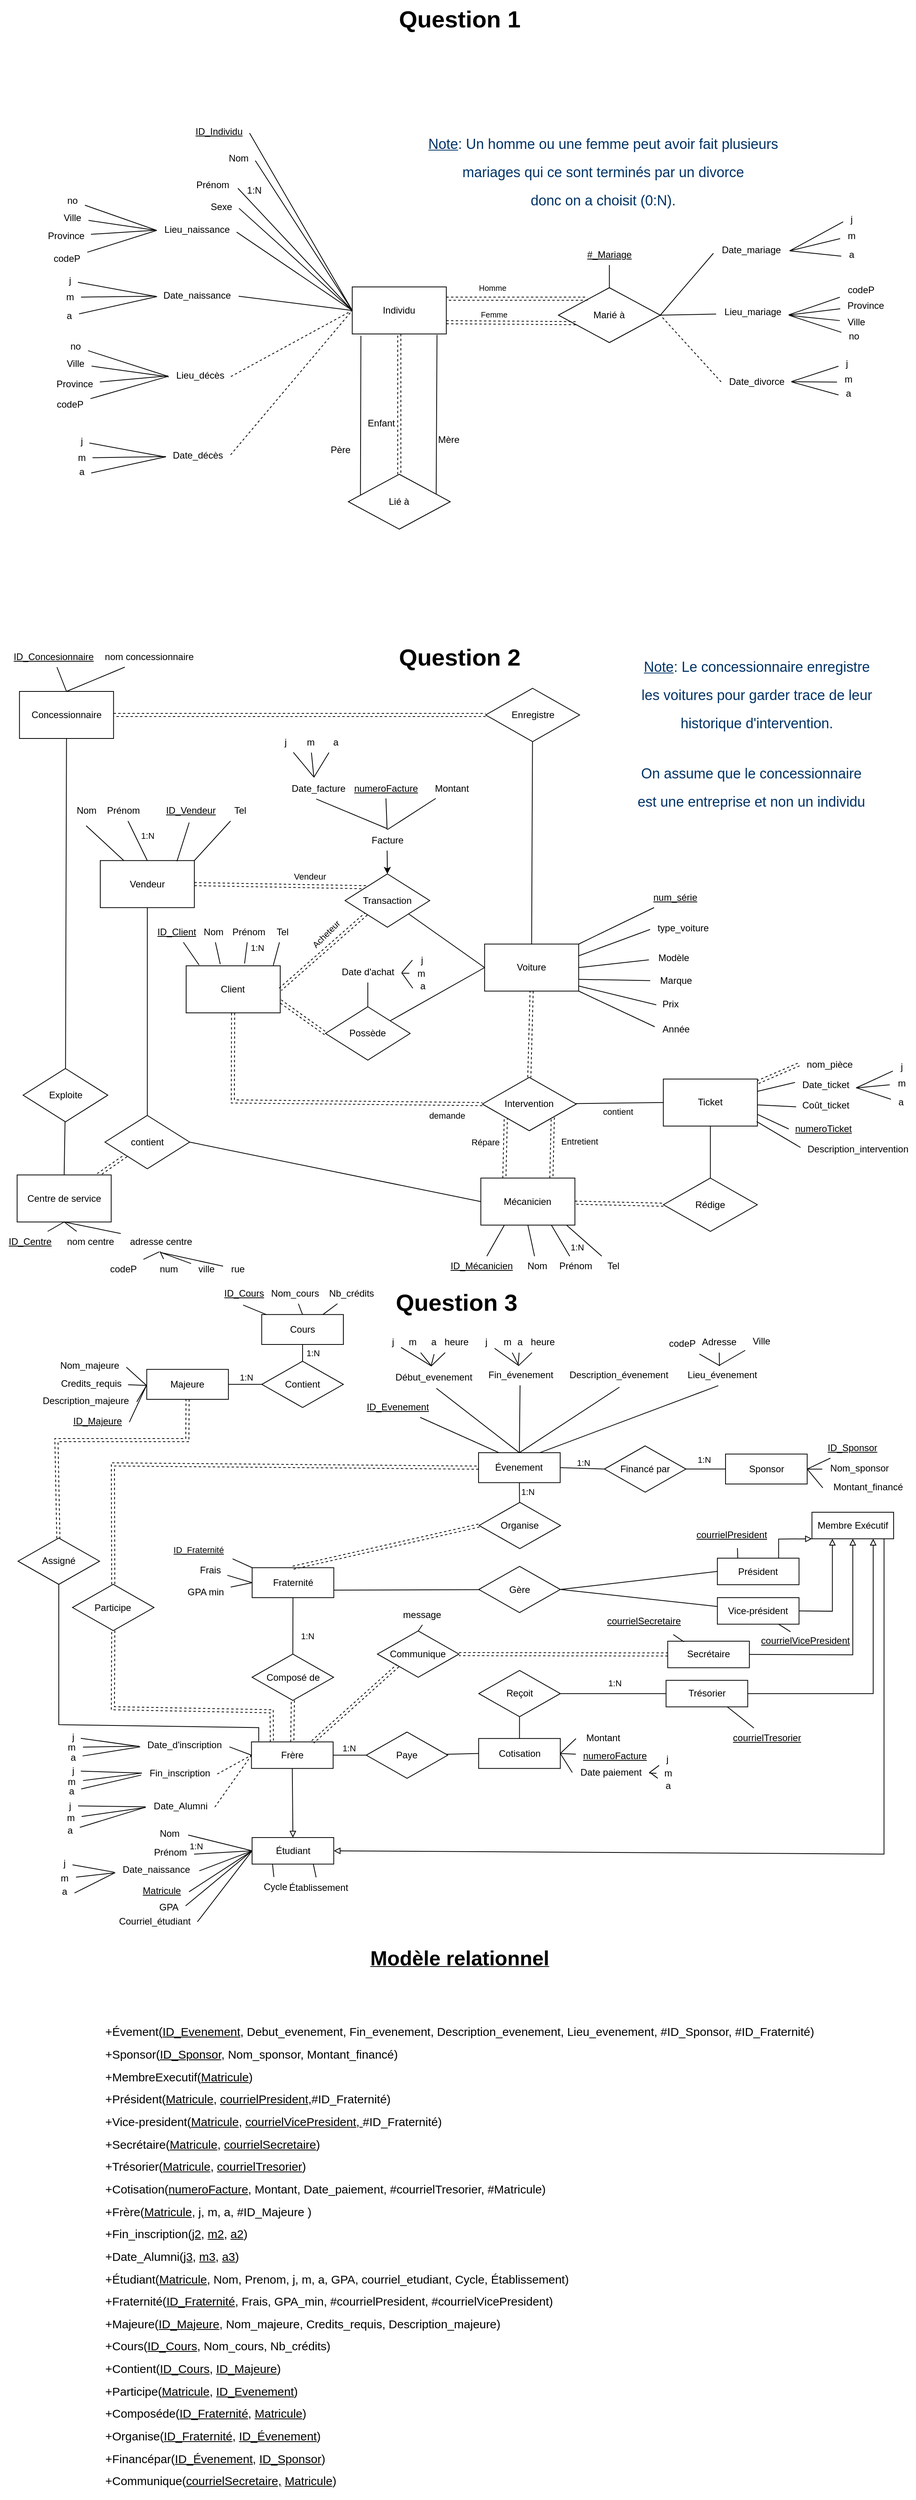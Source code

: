 <mxfile version="20.8.20" type="github" pages="2">
  <diagram id="C5RBs43oDa-KdzZeNtuy" name="Page-1">
    <mxGraphModel dx="1687" dy="1714" grid="0" gridSize="10" guides="1" tooltips="1" connect="1" arrows="1" fold="1" page="1" pageScale="1" pageWidth="1169" pageHeight="827" background="#ffffff" math="0" shadow="0">
      <root>
        <mxCell id="WIyWlLk6GJQsqaUBKTNV-0" />
        <mxCell id="WIyWlLk6GJQsqaUBKTNV-1" parent="WIyWlLk6GJQsqaUBKTNV-0" />
        <mxCell id="TLsfVrz0yq-yXyJu7jA5-1" value="Marié à" style="rhombus;whiteSpace=wrap;html=1;" parent="WIyWlLk6GJQsqaUBKTNV-1" vertex="1">
          <mxGeometry x="711.34" y="-443" width="130" height="70" as="geometry" />
        </mxCell>
        <mxCell id="TLsfVrz0yq-yXyJu7jA5-8" value="Date_mariage" style="text;html=1;align=center;verticalAlign=middle;resizable=0;points=[];autosize=1;strokeColor=none;fillColor=none;" parent="WIyWlLk6GJQsqaUBKTNV-1" vertex="1">
          <mxGeometry x="910.34" y="-504" width="93" height="26" as="geometry" />
        </mxCell>
        <mxCell id="TLsfVrz0yq-yXyJu7jA5-9" value="" style="endArrow=none;html=1;rounded=0;entryX=-0.014;entryY=0.659;entryDx=0;entryDy=0;entryPerimeter=0;exitX=1;exitY=0.5;exitDx=0;exitDy=0;" parent="WIyWlLk6GJQsqaUBKTNV-1" source="TLsfVrz0yq-yXyJu7jA5-1" target="TLsfVrz0yq-yXyJu7jA5-8" edge="1">
          <mxGeometry width="50" height="50" relative="1" as="geometry">
            <mxPoint x="714.34" y="-429" as="sourcePoint" />
            <mxPoint x="764.34" y="-479" as="targetPoint" />
          </mxGeometry>
        </mxCell>
        <mxCell id="TLsfVrz0yq-yXyJu7jA5-10" value="Lieu_mariage" style="text;html=1;align=center;verticalAlign=middle;resizable=0;points=[];autosize=1;strokeColor=none;fillColor=none;" parent="WIyWlLk6GJQsqaUBKTNV-1" vertex="1">
          <mxGeometry x="913.34" y="-425" width="91" height="26" as="geometry" />
        </mxCell>
        <mxCell id="TLsfVrz0yq-yXyJu7jA5-11" value="" style="endArrow=none;html=1;rounded=0;exitX=1;exitY=0.5;exitDx=0;exitDy=0;entryX=-0.009;entryY=0.6;entryDx=0;entryDy=0;entryPerimeter=0;" parent="WIyWlLk6GJQsqaUBKTNV-1" source="TLsfVrz0yq-yXyJu7jA5-1" target="TLsfVrz0yq-yXyJu7jA5-10" edge="1">
          <mxGeometry width="50" height="50" relative="1" as="geometry">
            <mxPoint x="774.34" y="-429" as="sourcePoint" />
            <mxPoint x="824.34" y="-479" as="targetPoint" />
          </mxGeometry>
        </mxCell>
        <mxCell id="TLsfVrz0yq-yXyJu7jA5-13" value="" style="endArrow=none;html=1;rounded=0;entryX=-0.012;entryY=0.615;entryDx=0;entryDy=0;entryPerimeter=0;" parent="WIyWlLk6GJQsqaUBKTNV-1" target="TLsfVrz0yq-yXyJu7jA5-130" edge="1">
          <mxGeometry width="50" height="50" relative="1" as="geometry">
            <mxPoint x="1006.34" y="-490" as="sourcePoint" />
            <mxPoint x="652.34" y="-567" as="targetPoint" />
          </mxGeometry>
        </mxCell>
        <mxCell id="TLsfVrz0yq-yXyJu7jA5-14" value="m" style="text;html=1;align=center;verticalAlign=middle;resizable=0;points=[];autosize=1;strokeColor=none;fillColor=none;" parent="WIyWlLk6GJQsqaUBKTNV-1" vertex="1">
          <mxGeometry x="1070.84" y="-522" width="29" height="26" as="geometry" />
        </mxCell>
        <mxCell id="TLsfVrz0yq-yXyJu7jA5-16" value="" style="endArrow=none;html=1;rounded=0;entryX=-0.004;entryY=0.63;entryDx=0;entryDy=0;entryPerimeter=0;" parent="WIyWlLk6GJQsqaUBKTNV-1" target="TLsfVrz0yq-yXyJu7jA5-14" edge="1">
          <mxGeometry width="50" height="50" relative="1" as="geometry">
            <mxPoint x="1006.34" y="-490" as="sourcePoint" />
            <mxPoint x="587.34" y="-540" as="targetPoint" />
          </mxGeometry>
        </mxCell>
        <mxCell id="TLsfVrz0yq-yXyJu7jA5-17" value="a" style="text;html=1;align=center;verticalAlign=middle;resizable=0;points=[];autosize=1;strokeColor=none;fillColor=none;" parent="WIyWlLk6GJQsqaUBKTNV-1" vertex="1">
          <mxGeometry x="1072.34" y="-498" width="25" height="26" as="geometry" />
        </mxCell>
        <mxCell id="TLsfVrz0yq-yXyJu7jA5-18" value="" style="endArrow=none;html=1;rounded=0;entryX=-0.008;entryY=0.568;entryDx=0;entryDy=0;entryPerimeter=0;" parent="WIyWlLk6GJQsqaUBKTNV-1" target="TLsfVrz0yq-yXyJu7jA5-17" edge="1">
          <mxGeometry width="50" height="50" relative="1" as="geometry">
            <mxPoint x="1006.34" y="-490" as="sourcePoint" />
            <mxPoint x="877.34" y="-620" as="targetPoint" />
          </mxGeometry>
        </mxCell>
        <mxCell id="TLsfVrz0yq-yXyJu7jA5-44" value="" style="shape=link;html=1;rounded=0;dashed=1;fontSize=10;fontColor=#B09646;endArrow=none;endFill=0;entryX=0.286;entryY=0.2;entryDx=0;entryDy=0;entryPerimeter=0;exitX=1;exitY=0.25;exitDx=0;exitDy=0;" parent="WIyWlLk6GJQsqaUBKTNV-1" source="TLsfVrz0yq-yXyJu7jA5-49" target="TLsfVrz0yq-yXyJu7jA5-1" edge="1">
          <mxGeometry relative="1" as="geometry">
            <mxPoint x="568.34" y="-430" as="sourcePoint" />
            <mxPoint x="708.34" y="-430" as="targetPoint" />
          </mxGeometry>
        </mxCell>
        <mxCell id="TLsfVrz0yq-yXyJu7jA5-46" value="Homme" style="edgeLabel;html=1;align=center;verticalAlign=middle;resizable=0;points=[];fontSize=10;fontColor=#000000;" parent="TLsfVrz0yq-yXyJu7jA5-44" vertex="1" connectable="0">
          <mxGeometry x="-0.162" y="1" relative="1" as="geometry">
            <mxPoint x="-17" y="-13" as="offset" />
          </mxGeometry>
        </mxCell>
        <mxCell id="TLsfVrz0yq-yXyJu7jA5-47" value="" style="shape=link;html=1;rounded=0;dashed=1;fontSize=10;fontColor=#B09646;endArrow=none;endFill=0;entryX=0.17;entryY=0.646;entryDx=0;entryDy=0;entryPerimeter=0;exitX=1;exitY=0.75;exitDx=0;exitDy=0;" parent="WIyWlLk6GJQsqaUBKTNV-1" source="TLsfVrz0yq-yXyJu7jA5-49" target="TLsfVrz0yq-yXyJu7jA5-1" edge="1">
          <mxGeometry relative="1" as="geometry">
            <mxPoint x="558.34" y="-398" as="sourcePoint" />
            <mxPoint x="720.85" y="-369.7" as="targetPoint" />
          </mxGeometry>
        </mxCell>
        <mxCell id="TLsfVrz0yq-yXyJu7jA5-48" value="Femme" style="edgeLabel;html=1;align=center;verticalAlign=middle;resizable=0;points=[];fontSize=10;fontColor=#000000;" parent="TLsfVrz0yq-yXyJu7jA5-47" vertex="1" connectable="0">
          <mxGeometry x="-0.162" y="1" relative="1" as="geometry">
            <mxPoint x="-9" y="-10" as="offset" />
          </mxGeometry>
        </mxCell>
        <mxCell id="TLsfVrz0yq-yXyJu7jA5-49" value="&lt;font style=&quot;font-size: 12px;&quot;&gt;Individu&lt;/font&gt;" style="rounded=0;whiteSpace=wrap;html=1;fontSize=10;fontColor=#000000;" parent="WIyWlLk6GJQsqaUBKTNV-1" vertex="1">
          <mxGeometry x="448.34" y="-444" width="120" height="60" as="geometry" />
        </mxCell>
        <mxCell id="TLsfVrz0yq-yXyJu7jA5-50" value="Nom" style="text;html=1;align=center;verticalAlign=middle;resizable=0;points=[];autosize=1;strokeColor=none;fillColor=none;fontSize=12;fontColor=#000000;" parent="WIyWlLk6GJQsqaUBKTNV-1" vertex="1">
          <mxGeometry x="280.34" y="-621" width="45" height="26" as="geometry" />
        </mxCell>
        <mxCell id="TLsfVrz0yq-yXyJu7jA5-51" value="" style="endArrow=none;html=1;rounded=0;fontSize=12;fontColor=#000000;entryX=0;entryY=0.5;entryDx=0;entryDy=0;exitX=0.985;exitY=0.611;exitDx=0;exitDy=0;exitPerimeter=0;" parent="WIyWlLk6GJQsqaUBKTNV-1" source="TLsfVrz0yq-yXyJu7jA5-50" target="TLsfVrz0yq-yXyJu7jA5-49" edge="1">
          <mxGeometry width="50" height="50" relative="1" as="geometry">
            <mxPoint x="398.34" y="-400" as="sourcePoint" />
            <mxPoint x="448.34" y="-450" as="targetPoint" />
          </mxGeometry>
        </mxCell>
        <mxCell id="TLsfVrz0yq-yXyJu7jA5-77" style="edgeStyle=none;rounded=0;orthogonalLoop=1;jettySize=auto;html=1;entryX=0;entryY=0.5;entryDx=0;entryDy=0;fontSize=12;fontColor=#000000;endArrow=none;endFill=0;exitX=1.021;exitY=0.658;exitDx=0;exitDy=0;exitPerimeter=0;" parent="WIyWlLk6GJQsqaUBKTNV-1" source="TLsfVrz0yq-yXyJu7jA5-54" target="TLsfVrz0yq-yXyJu7jA5-49" edge="1">
          <mxGeometry relative="1" as="geometry" />
        </mxCell>
        <mxCell id="TLsfVrz0yq-yXyJu7jA5-78" value="1:N" style="edgeLabel;html=1;align=center;verticalAlign=middle;resizable=0;points=[];fontSize=12;fontColor=#000000;" parent="TLsfVrz0yq-yXyJu7jA5-77" vertex="1" connectable="0">
          <mxGeometry x="0.227" y="1" relative="1" as="geometry">
            <mxPoint x="-70" y="-92" as="offset" />
          </mxGeometry>
        </mxCell>
        <mxCell id="TLsfVrz0yq-yXyJu7jA5-54" value="Prénom" style="text;html=1;align=center;verticalAlign=middle;resizable=0;points=[];autosize=1;strokeColor=none;fillColor=none;fontSize=12;fontColor=#000000;" parent="WIyWlLk6GJQsqaUBKTNV-1" vertex="1">
          <mxGeometry x="239.16" y="-587" width="62" height="26" as="geometry" />
        </mxCell>
        <mxCell id="TLsfVrz0yq-yXyJu7jA5-80" style="edgeStyle=none;rounded=0;orthogonalLoop=1;jettySize=auto;html=1;entryX=0;entryY=0.5;entryDx=0;entryDy=0;fontSize=12;fontColor=#000000;endArrow=none;endFill=0;exitX=1.009;exitY=0.565;exitDx=0;exitDy=0;exitPerimeter=0;" parent="WIyWlLk6GJQsqaUBKTNV-1" source="TLsfVrz0yq-yXyJu7jA5-79" target="TLsfVrz0yq-yXyJu7jA5-49" edge="1">
          <mxGeometry relative="1" as="geometry" />
        </mxCell>
        <mxCell id="TLsfVrz0yq-yXyJu7jA5-79" value="Sexe" style="text;html=1;align=center;verticalAlign=middle;resizable=0;points=[];autosize=1;strokeColor=none;fillColor=none;fontSize=12;fontColor=#000000;" parent="WIyWlLk6GJQsqaUBKTNV-1" vertex="1">
          <mxGeometry x="258.45" y="-559" width="45" height="26" as="geometry" />
        </mxCell>
        <mxCell id="TLsfVrz0yq-yXyJu7jA5-82" style="edgeStyle=none;rounded=0;orthogonalLoop=1;jettySize=auto;html=1;entryX=0;entryY=0.5;entryDx=0;entryDy=0;fontSize=12;fontColor=#000000;endArrow=none;endFill=0;exitX=1.005;exitY=0.611;exitDx=0;exitDy=0;exitPerimeter=0;" parent="WIyWlLk6GJQsqaUBKTNV-1" source="TLsfVrz0yq-yXyJu7jA5-81" target="TLsfVrz0yq-yXyJu7jA5-49" edge="1">
          <mxGeometry relative="1" as="geometry" />
        </mxCell>
        <mxCell id="TLsfVrz0yq-yXyJu7jA5-81" value="Lieu_naissance" style="text;html=1;align=center;verticalAlign=middle;resizable=0;points=[];autosize=1;strokeColor=none;fillColor=none;fontSize=12;fontColor=#000000;" parent="WIyWlLk6GJQsqaUBKTNV-1" vertex="1">
          <mxGeometry x="199.34" y="-529.83" width="101" height="26" as="geometry" />
        </mxCell>
        <mxCell id="TLsfVrz0yq-yXyJu7jA5-87" style="edgeStyle=none;rounded=0;orthogonalLoop=1;jettySize=auto;html=1;fontSize=12;fontColor=#000000;endArrow=none;endFill=0;exitX=1.002;exitY=0.544;exitDx=0;exitDy=0;exitPerimeter=0;dashed=1;entryX=0;entryY=0.5;entryDx=0;entryDy=0;" parent="WIyWlLk6GJQsqaUBKTNV-1" source="TLsfVrz0yq-yXyJu7jA5-86" target="TLsfVrz0yq-yXyJu7jA5-49" edge="1">
          <mxGeometry relative="1" as="geometry">
            <mxPoint x="448.65" y="-397.276" as="targetPoint" />
          </mxGeometry>
        </mxCell>
        <mxCell id="TLsfVrz0yq-yXyJu7jA5-86" value="Lieu_décès" style="text;html=1;align=center;verticalAlign=middle;resizable=0;points=[];autosize=1;strokeColor=none;fillColor=none;fontSize=12;fontColor=#000000;" parent="WIyWlLk6GJQsqaUBKTNV-1" vertex="1">
          <mxGeometry x="214.34" y="-343.83" width="79" height="26" as="geometry" />
        </mxCell>
        <mxCell id="TLsfVrz0yq-yXyJu7jA5-89" style="edgeStyle=none;rounded=0;orthogonalLoop=1;jettySize=auto;html=1;entryX=0;entryY=0.5;entryDx=0;entryDy=0;fontSize=12;fontColor=#000000;endArrow=none;endFill=0;exitX=1.01;exitY=0.525;exitDx=0;exitDy=0;exitPerimeter=0;" parent="WIyWlLk6GJQsqaUBKTNV-1" source="TLsfVrz0yq-yXyJu7jA5-88" target="TLsfVrz0yq-yXyJu7jA5-49" edge="1">
          <mxGeometry relative="1" as="geometry" />
        </mxCell>
        <mxCell id="TLsfVrz0yq-yXyJu7jA5-88" value="Date_naissance" style="text;html=1;align=center;verticalAlign=middle;resizable=0;points=[];autosize=1;strokeColor=none;fillColor=none;fontSize=12;fontColor=#000000;" parent="WIyWlLk6GJQsqaUBKTNV-1" vertex="1">
          <mxGeometry x="198.34" y="-445.83" width="104" height="26" as="geometry" />
        </mxCell>
        <mxCell id="TLsfVrz0yq-yXyJu7jA5-93" style="edgeStyle=none;rounded=0;orthogonalLoop=1;jettySize=auto;html=1;entryX=0.092;entryY=1.038;entryDx=0;entryDy=0;fontSize=12;fontColor=#000000;endArrow=none;endFill=0;exitX=0.119;exitY=0.394;exitDx=0;exitDy=0;exitPerimeter=0;entryPerimeter=0;" parent="WIyWlLk6GJQsqaUBKTNV-1" source="TLsfVrz0yq-yXyJu7jA5-91" target="TLsfVrz0yq-yXyJu7jA5-49" edge="1">
          <mxGeometry relative="1" as="geometry" />
        </mxCell>
        <mxCell id="TLsfVrz0yq-yXyJu7jA5-98" value="Père" style="edgeLabel;html=1;align=center;verticalAlign=middle;resizable=0;points=[];fontSize=12;fontColor=#000000;" parent="TLsfVrz0yq-yXyJu7jA5-93" vertex="1" connectable="0">
          <mxGeometry x="-0.357" relative="1" as="geometry">
            <mxPoint x="-26" y="7" as="offset" />
          </mxGeometry>
        </mxCell>
        <mxCell id="TLsfVrz0yq-yXyJu7jA5-94" style="edgeStyle=none;rounded=0;orthogonalLoop=1;jettySize=auto;html=1;exitX=0.862;exitY=0.369;exitDx=0;exitDy=0;entryX=0.901;entryY=1.019;entryDx=0;entryDy=0;fontSize=12;fontColor=#000000;endArrow=none;endFill=0;entryPerimeter=0;exitPerimeter=0;" parent="WIyWlLk6GJQsqaUBKTNV-1" source="TLsfVrz0yq-yXyJu7jA5-91" target="TLsfVrz0yq-yXyJu7jA5-49" edge="1">
          <mxGeometry relative="1" as="geometry" />
        </mxCell>
        <mxCell id="TLsfVrz0yq-yXyJu7jA5-100" value="Mère" style="edgeLabel;html=1;align=center;verticalAlign=middle;resizable=0;points=[];fontSize=12;fontColor=#000000;" parent="TLsfVrz0yq-yXyJu7jA5-94" vertex="1" connectable="0">
          <mxGeometry x="-0.114" y="-1" relative="1" as="geometry">
            <mxPoint x="14" y="20" as="offset" />
          </mxGeometry>
        </mxCell>
        <mxCell id="TLsfVrz0yq-yXyJu7jA5-102" style="edgeStyle=none;rounded=0;orthogonalLoop=1;jettySize=auto;html=1;entryX=0.5;entryY=1;entryDx=0;entryDy=0;fontSize=12;fontColor=#000000;endArrow=none;endFill=0;dashed=1;shape=link;" parent="WIyWlLk6GJQsqaUBKTNV-1" source="TLsfVrz0yq-yXyJu7jA5-91" target="TLsfVrz0yq-yXyJu7jA5-49" edge="1">
          <mxGeometry relative="1" as="geometry" />
        </mxCell>
        <mxCell id="TLsfVrz0yq-yXyJu7jA5-104" value="Enfant" style="edgeLabel;html=1;align=center;verticalAlign=middle;resizable=0;points=[];fontSize=12;fontColor=#000000;" parent="TLsfVrz0yq-yXyJu7jA5-102" vertex="1" connectable="0">
          <mxGeometry x="-0.109" y="1" relative="1" as="geometry">
            <mxPoint x="-23" y="14" as="offset" />
          </mxGeometry>
        </mxCell>
        <mxCell id="TLsfVrz0yq-yXyJu7jA5-91" value="Lié à" style="rhombus;whiteSpace=wrap;html=1;" parent="WIyWlLk6GJQsqaUBKTNV-1" vertex="1">
          <mxGeometry x="443.34" y="-205" width="130" height="70" as="geometry" />
        </mxCell>
        <mxCell id="TLsfVrz0yq-yXyJu7jA5-109" style="edgeStyle=none;rounded=0;orthogonalLoop=1;jettySize=auto;html=1;entryX=-0.008;entryY=0.526;entryDx=0;entryDy=0;entryPerimeter=0;fontSize=12;fontColor=#000000;endArrow=none;endFill=0;" parent="WIyWlLk6GJQsqaUBKTNV-1" source="TLsfVrz0yq-yXyJu7jA5-106" target="TLsfVrz0yq-yXyJu7jA5-81" edge="1">
          <mxGeometry relative="1" as="geometry" />
        </mxCell>
        <mxCell id="TLsfVrz0yq-yXyJu7jA5-106" value="Ville" style="text;html=1;align=center;verticalAlign=middle;resizable=0;points=[];autosize=1;strokeColor=none;fillColor=none;fontSize=12;fontColor=#000000;" parent="WIyWlLk6GJQsqaUBKTNV-1" vertex="1">
          <mxGeometry x="70.84" y="-544.83" width="41" height="26" as="geometry" />
        </mxCell>
        <mxCell id="TLsfVrz0yq-yXyJu7jA5-110" style="edgeStyle=none;rounded=0;orthogonalLoop=1;jettySize=auto;html=1;fontSize=12;fontColor=#000000;endArrow=none;endFill=0;entryX=-0.012;entryY=0.516;entryDx=0;entryDy=0;entryPerimeter=0;" parent="WIyWlLk6GJQsqaUBKTNV-1" source="TLsfVrz0yq-yXyJu7jA5-107" target="TLsfVrz0yq-yXyJu7jA5-81" edge="1">
          <mxGeometry relative="1" as="geometry">
            <mxPoint x="177.34" y="-513" as="targetPoint" />
          </mxGeometry>
        </mxCell>
        <mxCell id="TLsfVrz0yq-yXyJu7jA5-107" value="Province" style="text;html=1;align=center;verticalAlign=middle;resizable=0;points=[];autosize=1;strokeColor=none;fillColor=none;fontSize=12;fontColor=#000000;" parent="WIyWlLk6GJQsqaUBKTNV-1" vertex="1">
          <mxGeometry x="50" y="-522" width="65" height="26" as="geometry" />
        </mxCell>
        <mxCell id="TLsfVrz0yq-yXyJu7jA5-111" style="edgeStyle=none;rounded=0;orthogonalLoop=1;jettySize=auto;html=1;entryX=-0.003;entryY=0.526;entryDx=0;entryDy=0;entryPerimeter=0;fontSize=12;fontColor=#000000;endArrow=none;endFill=0;" parent="WIyWlLk6GJQsqaUBKTNV-1" source="TLsfVrz0yq-yXyJu7jA5-108" target="TLsfVrz0yq-yXyJu7jA5-81" edge="1">
          <mxGeometry relative="1" as="geometry" />
        </mxCell>
        <mxCell id="TLsfVrz0yq-yXyJu7jA5-108" value="codeP" style="text;html=1;align=center;verticalAlign=middle;resizable=0;points=[];autosize=1;strokeColor=none;fillColor=none;fontSize=12;fontColor=#000000;" parent="WIyWlLk6GJQsqaUBKTNV-1" vertex="1">
          <mxGeometry x="57.34" y="-492.83" width="53" height="26" as="geometry" />
        </mxCell>
        <mxCell id="TLsfVrz0yq-yXyJu7jA5-117" style="edgeStyle=none;rounded=0;orthogonalLoop=1;jettySize=auto;html=1;fontSize=12;fontColor=#000000;endArrow=none;endFill=0;entryX=-0.008;entryY=0.522;entryDx=0;entryDy=0;entryPerimeter=0;" parent="WIyWlLk6GJQsqaUBKTNV-1" source="TLsfVrz0yq-yXyJu7jA5-116" target="TLsfVrz0yq-yXyJu7jA5-81" edge="1">
          <mxGeometry relative="1" as="geometry">
            <mxPoint x="189.34" y="-526" as="targetPoint" />
          </mxGeometry>
        </mxCell>
        <mxCell id="TLsfVrz0yq-yXyJu7jA5-116" value="no" style="text;html=1;align=center;verticalAlign=middle;resizable=0;points=[];autosize=1;strokeColor=none;fillColor=none;fontSize=12;fontColor=#000000;" parent="WIyWlLk6GJQsqaUBKTNV-1" vertex="1">
          <mxGeometry x="75.34" y="-566.83" width="32" height="26" as="geometry" />
        </mxCell>
        <mxCell id="TLsfVrz0yq-yXyJu7jA5-124" style="edgeStyle=none;rounded=0;orthogonalLoop=1;jettySize=auto;html=1;fontSize=12;fontColor=#000000;endArrow=none;endFill=0;entryX=1.01;entryY=0.647;entryDx=0;entryDy=0;entryPerimeter=0;" parent="WIyWlLk6GJQsqaUBKTNV-1" source="TLsfVrz0yq-yXyJu7jA5-118" target="TLsfVrz0yq-yXyJu7jA5-10" edge="1">
          <mxGeometry relative="1" as="geometry">
            <mxPoint x="1016.34" y="-409" as="targetPoint" />
            <Array as="points">
              <mxPoint x="1021.34" y="-406" />
            </Array>
          </mxGeometry>
        </mxCell>
        <mxCell id="TLsfVrz0yq-yXyJu7jA5-118" value="Ville" style="text;html=1;align=center;verticalAlign=middle;resizable=0;points=[];autosize=1;strokeColor=none;fillColor=none;fontSize=12;fontColor=#000000;" parent="WIyWlLk6GJQsqaUBKTNV-1" vertex="1">
          <mxGeometry x="1070.34" y="-412" width="41" height="26" as="geometry" />
        </mxCell>
        <mxCell id="TLsfVrz0yq-yXyJu7jA5-123" style="edgeStyle=none;rounded=0;orthogonalLoop=1;jettySize=auto;html=1;fontSize=12;fontColor=#000000;endArrow=none;endFill=0;entryX=1.01;entryY=0.647;entryDx=0;entryDy=0;entryPerimeter=0;" parent="WIyWlLk6GJQsqaUBKTNV-1" source="TLsfVrz0yq-yXyJu7jA5-119" target="TLsfVrz0yq-yXyJu7jA5-10" edge="1">
          <mxGeometry relative="1" as="geometry">
            <mxPoint x="1011.34" y="-410" as="targetPoint" />
          </mxGeometry>
        </mxCell>
        <mxCell id="TLsfVrz0yq-yXyJu7jA5-119" value="Province" style="text;html=1;align=center;verticalAlign=middle;resizable=0;points=[];autosize=1;strokeColor=none;fillColor=none;fontSize=12;fontColor=#000000;" parent="WIyWlLk6GJQsqaUBKTNV-1" vertex="1">
          <mxGeometry x="1070.84" y="-433" width="65" height="26" as="geometry" />
        </mxCell>
        <mxCell id="TLsfVrz0yq-yXyJu7jA5-122" style="edgeStyle=none;rounded=0;orthogonalLoop=1;jettySize=auto;html=1;fontSize=12;fontColor=#000000;endArrow=none;endFill=0;entryX=1.01;entryY=0.639;entryDx=0;entryDy=0;entryPerimeter=0;" parent="WIyWlLk6GJQsqaUBKTNV-1" source="TLsfVrz0yq-yXyJu7jA5-120" target="TLsfVrz0yq-yXyJu7jA5-10" edge="1">
          <mxGeometry relative="1" as="geometry">
            <mxPoint x="1007.34" y="-410" as="targetPoint" />
            <Array as="points" />
          </mxGeometry>
        </mxCell>
        <mxCell id="TLsfVrz0yq-yXyJu7jA5-120" value="codeP" style="text;html=1;align=center;verticalAlign=middle;resizable=0;points=[];autosize=1;strokeColor=none;fillColor=none;fontSize=12;fontColor=#000000;" parent="WIyWlLk6GJQsqaUBKTNV-1" vertex="1">
          <mxGeometry x="1070.34" y="-453" width="53" height="26" as="geometry" />
        </mxCell>
        <mxCell id="TLsfVrz0yq-yXyJu7jA5-125" style="edgeStyle=none;rounded=0;orthogonalLoop=1;jettySize=auto;html=1;fontSize=12;fontColor=#000000;endArrow=none;endFill=0;entryX=1.01;entryY=0.655;entryDx=0;entryDy=0;entryPerimeter=0;" parent="WIyWlLk6GJQsqaUBKTNV-1" source="TLsfVrz0yq-yXyJu7jA5-121" target="TLsfVrz0yq-yXyJu7jA5-10" edge="1">
          <mxGeometry relative="1" as="geometry">
            <mxPoint x="1006.34" y="-407" as="targetPoint" />
          </mxGeometry>
        </mxCell>
        <mxCell id="TLsfVrz0yq-yXyJu7jA5-121" value="no" style="text;html=1;align=center;verticalAlign=middle;resizable=0;points=[];autosize=1;strokeColor=none;fillColor=none;fontSize=12;fontColor=#000000;" parent="WIyWlLk6GJQsqaUBKTNV-1" vertex="1">
          <mxGeometry x="1072.34" y="-393.83" width="32" height="26" as="geometry" />
        </mxCell>
        <mxCell id="TLsfVrz0yq-yXyJu7jA5-130" value="j" style="text;html=1;align=center;verticalAlign=middle;resizable=0;points=[];autosize=1;strokeColor=none;fillColor=none;fontSize=12;fontColor=#000000;" parent="WIyWlLk6GJQsqaUBKTNV-1" vertex="1">
          <mxGeometry x="1074.84" y="-543" width="21" height="26" as="geometry" />
        </mxCell>
        <mxCell id="TLsfVrz0yq-yXyJu7jA5-135" style="edgeStyle=none;rounded=0;orthogonalLoop=1;jettySize=auto;html=1;entryX=1;entryY=0.5;entryDx=0;entryDy=0;dashed=1;fontSize=12;fontColor=#000000;endArrow=none;endFill=0;exitX=-0.005;exitY=0.505;exitDx=0;exitDy=0;exitPerimeter=0;" parent="WIyWlLk6GJQsqaUBKTNV-1" source="TLsfVrz0yq-yXyJu7jA5-134" target="TLsfVrz0yq-yXyJu7jA5-1" edge="1">
          <mxGeometry relative="1" as="geometry" />
        </mxCell>
        <mxCell id="TLsfVrz0yq-yXyJu7jA5-134" value="Date_divorce" style="text;html=1;align=center;verticalAlign=middle;resizable=0;points=[];autosize=1;strokeColor=none;fillColor=none;" parent="WIyWlLk6GJQsqaUBKTNV-1" vertex="1">
          <mxGeometry x="919.34" y="-336" width="89" height="26" as="geometry" />
        </mxCell>
        <mxCell id="TLsfVrz0yq-yXyJu7jA5-136" value="" style="endArrow=none;html=1;rounded=0;entryX=-0.012;entryY=0.615;entryDx=0;entryDy=0;entryPerimeter=0;exitX=1.003;exitY=0.489;exitDx=0;exitDy=0;exitPerimeter=0;" parent="WIyWlLk6GJQsqaUBKTNV-1" source="TLsfVrz0yq-yXyJu7jA5-134" target="TLsfVrz0yq-yXyJu7jA5-141" edge="1">
          <mxGeometry width="50" height="50" relative="1" as="geometry">
            <mxPoint x="1013.34" y="-319" as="sourcePoint" />
            <mxPoint x="646.34" y="-397" as="targetPoint" />
          </mxGeometry>
        </mxCell>
        <mxCell id="TLsfVrz0yq-yXyJu7jA5-137" value="m" style="text;html=1;align=center;verticalAlign=middle;resizable=0;points=[];autosize=1;strokeColor=none;fillColor=none;" parent="WIyWlLk6GJQsqaUBKTNV-1" vertex="1">
          <mxGeometry x="1066.84" y="-339" width="29" height="26" as="geometry" />
        </mxCell>
        <mxCell id="TLsfVrz0yq-yXyJu7jA5-138" value="" style="endArrow=none;html=1;rounded=0;entryX=-0.004;entryY=0.63;entryDx=0;entryDy=0;entryPerimeter=0;exitX=1.003;exitY=0.5;exitDx=0;exitDy=0;exitPerimeter=0;" parent="WIyWlLk6GJQsqaUBKTNV-1" source="TLsfVrz0yq-yXyJu7jA5-134" target="TLsfVrz0yq-yXyJu7jA5-137" edge="1">
          <mxGeometry width="50" height="50" relative="1" as="geometry">
            <mxPoint x="1019.34" y="-320" as="sourcePoint" />
            <mxPoint x="581.34" y="-370" as="targetPoint" />
          </mxGeometry>
        </mxCell>
        <mxCell id="TLsfVrz0yq-yXyJu7jA5-139" value="a" style="text;html=1;align=center;verticalAlign=middle;resizable=0;points=[];autosize=1;strokeColor=none;fillColor=none;" parent="WIyWlLk6GJQsqaUBKTNV-1" vertex="1">
          <mxGeometry x="1068.84" y="-321" width="25" height="26" as="geometry" />
        </mxCell>
        <mxCell id="TLsfVrz0yq-yXyJu7jA5-140" value="" style="endArrow=none;html=1;rounded=0;entryX=-0.008;entryY=0.568;entryDx=0;entryDy=0;entryPerimeter=0;exitX=1.005;exitY=0.507;exitDx=0;exitDy=0;exitPerimeter=0;" parent="WIyWlLk6GJQsqaUBKTNV-1" source="TLsfVrz0yq-yXyJu7jA5-134" target="TLsfVrz0yq-yXyJu7jA5-139" edge="1">
          <mxGeometry width="50" height="50" relative="1" as="geometry">
            <mxPoint x="1017.34" y="-316" as="sourcePoint" />
            <mxPoint x="871.34" y="-450" as="targetPoint" />
          </mxGeometry>
        </mxCell>
        <mxCell id="TLsfVrz0yq-yXyJu7jA5-141" value="j" style="text;html=1;align=center;verticalAlign=middle;resizable=0;points=[];autosize=1;strokeColor=none;fillColor=none;fontSize=12;fontColor=#000000;" parent="WIyWlLk6GJQsqaUBKTNV-1" vertex="1">
          <mxGeometry x="1068.84" y="-358.83" width="21" height="26" as="geometry" />
        </mxCell>
        <mxCell id="q3S81RTZLH9Rm7Bedyzz-1" style="rounded=0;orthogonalLoop=1;jettySize=auto;html=1;entryX=0;entryY=0.5;entryDx=0;entryDy=0;exitX=1.01;exitY=0.462;exitDx=0;exitDy=0;exitPerimeter=0;dashed=1;endArrow=none;endFill=0;" parent="WIyWlLk6GJQsqaUBKTNV-1" source="q3S81RTZLH9Rm7Bedyzz-0" target="TLsfVrz0yq-yXyJu7jA5-49" edge="1">
          <mxGeometry relative="1" as="geometry" />
        </mxCell>
        <mxCell id="q3S81RTZLH9Rm7Bedyzz-0" value="Date_décès" style="text;html=1;align=center;verticalAlign=middle;resizable=0;points=[];autosize=1;strokeColor=none;fillColor=none;fontSize=12;fontColor=#000000;" parent="WIyWlLk6GJQsqaUBKTNV-1" vertex="1">
          <mxGeometry x="210.34" y="-241.83" width="82" height="26" as="geometry" />
        </mxCell>
        <mxCell id="q3S81RTZLH9Rm7Bedyzz-2" style="edgeStyle=none;rounded=0;orthogonalLoop=1;jettySize=auto;html=1;entryX=-0.001;entryY=0.562;entryDx=0;entryDy=0;entryPerimeter=0;fontSize=12;fontColor=#000000;endArrow=none;endFill=0;" parent="WIyWlLk6GJQsqaUBKTNV-1" source="q3S81RTZLH9Rm7Bedyzz-3" target="TLsfVrz0yq-yXyJu7jA5-86" edge="1">
          <mxGeometry relative="1" as="geometry">
            <mxPoint x="192.38" y="-330.154" as="targetPoint" />
          </mxGeometry>
        </mxCell>
        <mxCell id="q3S81RTZLH9Rm7Bedyzz-3" value="Ville" style="text;html=1;align=center;verticalAlign=middle;resizable=0;points=[];autosize=1;strokeColor=none;fillColor=none;fontSize=12;fontColor=#000000;" parent="WIyWlLk6GJQsqaUBKTNV-1" vertex="1">
          <mxGeometry x="74.84" y="-358.83" width="41" height="26" as="geometry" />
        </mxCell>
        <mxCell id="q3S81RTZLH9Rm7Bedyzz-4" style="edgeStyle=none;rounded=0;orthogonalLoop=1;jettySize=auto;html=1;entryX=-0.009;entryY=0.509;entryDx=0;entryDy=0;entryPerimeter=0;fontSize=12;fontColor=#000000;endArrow=none;endFill=0;" parent="WIyWlLk6GJQsqaUBKTNV-1" source="q3S81RTZLH9Rm7Bedyzz-5" target="TLsfVrz0yq-yXyJu7jA5-86" edge="1">
          <mxGeometry relative="1" as="geometry">
            <mxPoint x="191.66" y="-330.83" as="targetPoint" />
          </mxGeometry>
        </mxCell>
        <mxCell id="q3S81RTZLH9Rm7Bedyzz-5" value="Province" style="text;html=1;align=center;verticalAlign=middle;resizable=0;points=[];autosize=1;strokeColor=none;fillColor=none;fontSize=12;fontColor=#000000;" parent="WIyWlLk6GJQsqaUBKTNV-1" vertex="1">
          <mxGeometry x="61.34" y="-332.83" width="65" height="26" as="geometry" />
        </mxCell>
        <mxCell id="q3S81RTZLH9Rm7Bedyzz-6" style="edgeStyle=none;rounded=0;orthogonalLoop=1;jettySize=auto;html=1;entryX=-0.011;entryY=0.535;entryDx=0;entryDy=0;entryPerimeter=0;fontSize=12;fontColor=#000000;endArrow=none;endFill=0;" parent="WIyWlLk6GJQsqaUBKTNV-1" source="q3S81RTZLH9Rm7Bedyzz-7" target="TLsfVrz0yq-yXyJu7jA5-86" edge="1">
          <mxGeometry relative="1" as="geometry">
            <mxPoint x="192.98" y="-330.154" as="targetPoint" />
          </mxGeometry>
        </mxCell>
        <mxCell id="q3S81RTZLH9Rm7Bedyzz-7" value="codeP" style="text;html=1;align=center;verticalAlign=middle;resizable=0;points=[];autosize=1;strokeColor=none;fillColor=none;fontSize=12;fontColor=#000000;" parent="WIyWlLk6GJQsqaUBKTNV-1" vertex="1">
          <mxGeometry x="61.34" y="-306.83" width="53" height="26" as="geometry" />
        </mxCell>
        <mxCell id="q3S81RTZLH9Rm7Bedyzz-8" style="edgeStyle=none;rounded=0;orthogonalLoop=1;jettySize=auto;html=1;entryX=-0.01;entryY=0.538;entryDx=0;entryDy=0;entryPerimeter=0;fontSize=12;fontColor=#000000;endArrow=none;endFill=0;" parent="WIyWlLk6GJQsqaUBKTNV-1" source="q3S81RTZLH9Rm7Bedyzz-9" target="TLsfVrz0yq-yXyJu7jA5-86" edge="1">
          <mxGeometry relative="1" as="geometry">
            <mxPoint x="191.54" y="-329.322" as="targetPoint" />
          </mxGeometry>
        </mxCell>
        <mxCell id="q3S81RTZLH9Rm7Bedyzz-9" value="no" style="text;html=1;align=center;verticalAlign=middle;resizable=0;points=[];autosize=1;strokeColor=none;fillColor=none;fontSize=12;fontColor=#000000;" parent="WIyWlLk6GJQsqaUBKTNV-1" vertex="1">
          <mxGeometry x="79.34" y="-380.83" width="32" height="26" as="geometry" />
        </mxCell>
        <mxCell id="q3S81RTZLH9Rm7Bedyzz-14" style="edgeStyle=none;rounded=0;orthogonalLoop=1;jettySize=auto;html=1;entryX=-0.009;entryY=0.524;entryDx=0;entryDy=0;entryPerimeter=0;endArrow=none;endFill=0;" parent="WIyWlLk6GJQsqaUBKTNV-1" source="q3S81RTZLH9Rm7Bedyzz-10" target="TLsfVrz0yq-yXyJu7jA5-88" edge="1">
          <mxGeometry relative="1" as="geometry" />
        </mxCell>
        <mxCell id="q3S81RTZLH9Rm7Bedyzz-10" value="m" style="text;html=1;align=center;verticalAlign=middle;resizable=0;points=[];autosize=1;strokeColor=none;fillColor=none;" parent="WIyWlLk6GJQsqaUBKTNV-1" vertex="1">
          <mxGeometry x="73.34" y="-443.83" width="29" height="26" as="geometry" />
        </mxCell>
        <mxCell id="q3S81RTZLH9Rm7Bedyzz-15" style="edgeStyle=none;rounded=0;orthogonalLoop=1;jettySize=auto;html=1;entryX=0.011;entryY=0.542;entryDx=0;entryDy=0;entryPerimeter=0;endArrow=none;endFill=0;" parent="WIyWlLk6GJQsqaUBKTNV-1" source="q3S81RTZLH9Rm7Bedyzz-11" target="TLsfVrz0yq-yXyJu7jA5-88" edge="1">
          <mxGeometry relative="1" as="geometry" />
        </mxCell>
        <mxCell id="q3S81RTZLH9Rm7Bedyzz-11" value="a" style="text;html=1;align=center;verticalAlign=middle;resizable=0;points=[];autosize=1;strokeColor=none;fillColor=none;" parent="WIyWlLk6GJQsqaUBKTNV-1" vertex="1">
          <mxGeometry x="74.84" y="-419.83" width="25" height="26" as="geometry" />
        </mxCell>
        <mxCell id="q3S81RTZLH9Rm7Bedyzz-13" style="edgeStyle=none;rounded=0;orthogonalLoop=1;jettySize=auto;html=1;entryX=-0.001;entryY=0.542;entryDx=0;entryDy=0;entryPerimeter=0;endArrow=none;endFill=0;" parent="WIyWlLk6GJQsqaUBKTNV-1" source="q3S81RTZLH9Rm7Bedyzz-12" target="TLsfVrz0yq-yXyJu7jA5-88" edge="1">
          <mxGeometry relative="1" as="geometry" />
        </mxCell>
        <mxCell id="q3S81RTZLH9Rm7Bedyzz-12" value="j" style="text;html=1;align=center;verticalAlign=middle;resizable=0;points=[];autosize=1;strokeColor=none;fillColor=none;fontSize=12;fontColor=#000000;" parent="WIyWlLk6GJQsqaUBKTNV-1" vertex="1">
          <mxGeometry x="77.34" y="-464.83" width="21" height="26" as="geometry" />
        </mxCell>
        <mxCell id="q3S81RTZLH9Rm7Bedyzz-16" style="edgeStyle=none;rounded=0;orthogonalLoop=1;jettySize=auto;html=1;entryX=0.005;entryY=0.544;entryDx=0;entryDy=0;entryPerimeter=0;endArrow=none;endFill=0;" parent="WIyWlLk6GJQsqaUBKTNV-1" source="q3S81RTZLH9Rm7Bedyzz-17" target="q3S81RTZLH9Rm7Bedyzz-0" edge="1">
          <mxGeometry relative="1" as="geometry">
            <mxPoint x="202.902" y="-227.206" as="targetPoint" />
          </mxGeometry>
        </mxCell>
        <mxCell id="q3S81RTZLH9Rm7Bedyzz-17" value="m" style="text;html=1;align=center;verticalAlign=middle;resizable=0;points=[];autosize=1;strokeColor=none;fillColor=none;" parent="WIyWlLk6GJQsqaUBKTNV-1" vertex="1">
          <mxGeometry x="88" y="-238.83" width="29" height="26" as="geometry" />
        </mxCell>
        <mxCell id="q3S81RTZLH9Rm7Bedyzz-18" style="edgeStyle=none;rounded=0;orthogonalLoop=1;jettySize=auto;html=1;entryX=-0.002;entryY=0.562;entryDx=0;entryDy=0;entryPerimeter=0;endArrow=none;endFill=0;exitX=1.013;exitY=0.551;exitDx=0;exitDy=0;exitPerimeter=0;" parent="WIyWlLk6GJQsqaUBKTNV-1" source="q3S81RTZLH9Rm7Bedyzz-19" target="q3S81RTZLH9Rm7Bedyzz-0" edge="1">
          <mxGeometry relative="1" as="geometry">
            <mxPoint x="205.342" y="-226.738" as="targetPoint" />
            <mxPoint x="114.5" y="-204.999" as="sourcePoint" />
          </mxGeometry>
        </mxCell>
        <mxCell id="q3S81RTZLH9Rm7Bedyzz-19" value="a" style="text;html=1;align=center;verticalAlign=middle;resizable=0;points=[];autosize=1;strokeColor=none;fillColor=none;" parent="WIyWlLk6GJQsqaUBKTNV-1" vertex="1">
          <mxGeometry x="90" y="-221" width="25" height="26" as="geometry" />
        </mxCell>
        <mxCell id="q3S81RTZLH9Rm7Bedyzz-20" style="edgeStyle=none;rounded=0;orthogonalLoop=1;jettySize=auto;html=1;entryX=0;entryY=0.571;entryDx=0;entryDy=0;entryPerimeter=0;endArrow=none;endFill=0;" parent="WIyWlLk6GJQsqaUBKTNV-1" source="q3S81RTZLH9Rm7Bedyzz-21" target="q3S81RTZLH9Rm7Bedyzz-0" edge="1">
          <mxGeometry relative="1" as="geometry">
            <mxPoint x="203.878" y="-226.738" as="targetPoint" />
          </mxGeometry>
        </mxCell>
        <mxCell id="q3S81RTZLH9Rm7Bedyzz-21" value="j" style="text;html=1;align=center;verticalAlign=middle;resizable=0;points=[];autosize=1;strokeColor=none;fillColor=none;fontSize=12;fontColor=#000000;" parent="WIyWlLk6GJQsqaUBKTNV-1" vertex="1">
          <mxGeometry x="92" y="-259.83" width="21" height="26" as="geometry" />
        </mxCell>
        <mxCell id="ZDbLmmGyUOGMyYLeXSUg-249" style="edgeStyle=none;shape=link;rounded=0;orthogonalLoop=1;jettySize=auto;html=1;entryX=0;entryY=0;entryDx=0;entryDy=0;dashed=1;fontColor=#000000;endArrow=none;endFill=0;exitX=1;exitY=0.5;exitDx=0;exitDy=0;" parent="WIyWlLk6GJQsqaUBKTNV-1" source="ZDbLmmGyUOGMyYLeXSUg-114" target="ZDbLmmGyUOGMyYLeXSUg-248" edge="1">
          <mxGeometry relative="1" as="geometry">
            <mxPoint x="201.19" y="294.75" as="sourcePoint" />
            <Array as="points" />
          </mxGeometry>
        </mxCell>
        <mxCell id="ZDbLmmGyUOGMyYLeXSUg-253" value="Vendeur" style="edgeLabel;html=1;align=center;verticalAlign=middle;resizable=0;points=[];fontColor=#000000;rotation=0;" parent="ZDbLmmGyUOGMyYLeXSUg-249" vertex="1" connectable="0">
          <mxGeometry x="0.348" y="5" relative="1" as="geometry">
            <mxPoint x="-1" y="-8" as="offset" />
          </mxGeometry>
        </mxCell>
        <mxCell id="ZDbLmmGyUOGMyYLeXSUg-114" value="Vendeur" style="rounded=0;whiteSpace=wrap;html=1;" parent="WIyWlLk6GJQsqaUBKTNV-1" vertex="1">
          <mxGeometry x="126.92" y="287.75" width="120" height="60" as="geometry" />
        </mxCell>
        <mxCell id="ZDbLmmGyUOGMyYLeXSUg-219" style="edgeStyle=none;shape=link;rounded=0;orthogonalLoop=1;jettySize=auto;html=1;exitX=1;exitY=0.75;exitDx=0;exitDy=0;entryX=0;entryY=0.5;entryDx=0;entryDy=0;dashed=1;fontColor=#000000;endArrow=none;endFill=0;" parent="WIyWlLk6GJQsqaUBKTNV-1" source="ZDbLmmGyUOGMyYLeXSUg-116" target="ZDbLmmGyUOGMyYLeXSUg-218" edge="1">
          <mxGeometry relative="1" as="geometry" />
        </mxCell>
        <mxCell id="ZDbLmmGyUOGMyYLeXSUg-264" style="edgeStyle=none;shape=link;rounded=0;orthogonalLoop=1;jettySize=auto;html=1;entryX=0;entryY=0.5;entryDx=0;entryDy=0;dashed=1;fontColor=#000000;endArrow=none;endFill=0;" parent="WIyWlLk6GJQsqaUBKTNV-1" source="ZDbLmmGyUOGMyYLeXSUg-116" target="ZDbLmmGyUOGMyYLeXSUg-213" edge="1">
          <mxGeometry relative="1" as="geometry">
            <Array as="points">
              <mxPoint x="296" y="595" />
            </Array>
          </mxGeometry>
        </mxCell>
        <mxCell id="ZDbLmmGyUOGMyYLeXSUg-265" value="demande" style="edgeLabel;html=1;align=center;verticalAlign=middle;resizable=0;points=[];fontColor=#000000;" parent="ZDbLmmGyUOGMyYLeXSUg-264" vertex="1" connectable="0">
          <mxGeometry x="0.318" y="4" relative="1" as="geometry">
            <mxPoint x="102" y="20" as="offset" />
          </mxGeometry>
        </mxCell>
        <mxCell id="ZDbLmmGyUOGMyYLeXSUg-116" value="Client" style="rounded=0;whiteSpace=wrap;html=1;" parent="WIyWlLk6GJQsqaUBKTNV-1" vertex="1">
          <mxGeometry x="236.46" y="422" width="120" height="60" as="geometry" />
        </mxCell>
        <mxCell id="ZDbLmmGyUOGMyYLeXSUg-117" value="Nom" style="text;html=1;align=center;verticalAlign=middle;resizable=0;points=[];autosize=1;strokeColor=none;fillColor=none;" parent="WIyWlLk6GJQsqaUBKTNV-1" vertex="1">
          <mxGeometry x="87.92" y="211.25" width="43" height="26" as="geometry" />
        </mxCell>
        <mxCell id="ZDbLmmGyUOGMyYLeXSUg-118" value="&lt;u&gt;ID_Vendeur&lt;/u&gt;" style="text;html=1;align=center;verticalAlign=middle;resizable=0;points=[];autosize=1;strokeColor=none;fillColor=none;" parent="WIyWlLk6GJQsqaUBKTNV-1" vertex="1">
          <mxGeometry x="200.92" y="211.25" width="82" height="26" as="geometry" />
        </mxCell>
        <mxCell id="ZDbLmmGyUOGMyYLeXSUg-119" value="" style="endArrow=none;html=1;rounded=0;entryX=0.25;entryY=0;entryDx=0;entryDy=0;exitX=0.488;exitY=1.231;exitDx=0;exitDy=0;exitPerimeter=0;" parent="WIyWlLk6GJQsqaUBKTNV-1" source="ZDbLmmGyUOGMyYLeXSUg-117" target="ZDbLmmGyUOGMyYLeXSUg-114" edge="1">
          <mxGeometry width="50" height="50" relative="1" as="geometry">
            <mxPoint x="104.38" y="198.5" as="sourcePoint" />
            <mxPoint x="166.38" y="112" as="targetPoint" />
            <Array as="points" />
          </mxGeometry>
        </mxCell>
        <mxCell id="ZDbLmmGyUOGMyYLeXSUg-120" value="" style="endArrow=none;html=1;rounded=0;exitX=0.481;exitY=1.077;exitDx=0;exitDy=0;exitPerimeter=0;entryX=0.815;entryY=0.015;entryDx=0;entryDy=0;entryPerimeter=0;" parent="WIyWlLk6GJQsqaUBKTNV-1" source="ZDbLmmGyUOGMyYLeXSUg-118" target="ZDbLmmGyUOGMyYLeXSUg-114" edge="1">
          <mxGeometry width="50" height="50" relative="1" as="geometry">
            <mxPoint x="9.38" y="396" as="sourcePoint" />
            <mxPoint x="44.38" y="356.5" as="targetPoint" />
          </mxGeometry>
        </mxCell>
        <mxCell id="ZDbLmmGyUOGMyYLeXSUg-124" value="Voiture" style="rounded=0;whiteSpace=wrap;html=1;" parent="WIyWlLk6GJQsqaUBKTNV-1" vertex="1">
          <mxGeometry x="617.19" y="394.25" width="120" height="60" as="geometry" />
        </mxCell>
        <mxCell id="ZDbLmmGyUOGMyYLeXSUg-127" value="Nom" style="text;html=1;align=center;verticalAlign=middle;resizable=0;points=[];autosize=1;strokeColor=none;fillColor=none;" parent="WIyWlLk6GJQsqaUBKTNV-1" vertex="1">
          <mxGeometry x="249.34" y="366" width="43" height="26" as="geometry" />
        </mxCell>
        <mxCell id="ZDbLmmGyUOGMyYLeXSUg-128" value="&lt;u&gt;ID_Client&lt;/u&gt;" style="text;html=1;align=center;verticalAlign=middle;resizable=0;points=[];autosize=1;strokeColor=none;fillColor=none;" parent="WIyWlLk6GJQsqaUBKTNV-1" vertex="1">
          <mxGeometry x="189.45" y="366" width="69" height="26" as="geometry" />
        </mxCell>
        <mxCell id="ZDbLmmGyUOGMyYLeXSUg-129" value="" style="endArrow=none;html=1;rounded=0;entryX=0.363;entryY=-0.033;entryDx=0;entryDy=0;entryPerimeter=0;" parent="WIyWlLk6GJQsqaUBKTNV-1" source="ZDbLmmGyUOGMyYLeXSUg-127" target="ZDbLmmGyUOGMyYLeXSUg-116" edge="1">
          <mxGeometry width="50" height="50" relative="1" as="geometry">
            <mxPoint x="467.46" y="367" as="sourcePoint" />
            <mxPoint x="260.46" y="387" as="targetPoint" />
            <Array as="points" />
          </mxGeometry>
        </mxCell>
        <mxCell id="ZDbLmmGyUOGMyYLeXSUg-130" value="" style="endArrow=none;html=1;rounded=0;entryX=0.138;entryY=-0.017;entryDx=0;entryDy=0;entryPerimeter=0;" parent="WIyWlLk6GJQsqaUBKTNV-1" source="ZDbLmmGyUOGMyYLeXSUg-128" target="ZDbLmmGyUOGMyYLeXSUg-116" edge="1">
          <mxGeometry width="50" height="50" relative="1" as="geometry">
            <mxPoint x="467.46" y="367" as="sourcePoint" />
            <mxPoint x="517.46" y="317" as="targetPoint" />
          </mxGeometry>
        </mxCell>
        <mxCell id="ZDbLmmGyUOGMyYLeXSUg-131" value="&lt;u&gt;num_série&lt;/u&gt;" style="text;html=1;align=center;verticalAlign=middle;resizable=0;points=[];autosize=1;strokeColor=none;fillColor=none;" parent="WIyWlLk6GJQsqaUBKTNV-1" vertex="1">
          <mxGeometry x="821.19" y="321.75" width="78" height="26" as="geometry" />
        </mxCell>
        <mxCell id="ZDbLmmGyUOGMyYLeXSUg-132" value="" style="endArrow=none;html=1;rounded=0;exitX=1;exitY=0;exitDx=0;exitDy=0;" parent="WIyWlLk6GJQsqaUBKTNV-1" source="ZDbLmmGyUOGMyYLeXSUg-124" target="ZDbLmmGyUOGMyYLeXSUg-131" edge="1">
          <mxGeometry width="50" height="50" relative="1" as="geometry">
            <mxPoint x="699.19" y="364.25" as="sourcePoint" />
            <mxPoint x="692.19" y="342.25" as="targetPoint" />
          </mxGeometry>
        </mxCell>
        <mxCell id="ZDbLmmGyUOGMyYLeXSUg-133" value="type_voiture" style="text;html=1;align=center;verticalAlign=middle;resizable=0;points=[];autosize=1;strokeColor=none;fillColor=none;" parent="WIyWlLk6GJQsqaUBKTNV-1" vertex="1">
          <mxGeometry x="828.19" y="360.75" width="83" height="26" as="geometry" />
        </mxCell>
        <mxCell id="ZDbLmmGyUOGMyYLeXSUg-134" value="" style="endArrow=none;html=1;rounded=0;entryX=0.001;entryY=0.573;entryDx=0;entryDy=0;entryPerimeter=0;exitX=1;exitY=0.25;exitDx=0;exitDy=0;" parent="WIyWlLk6GJQsqaUBKTNV-1" source="ZDbLmmGyUOGMyYLeXSUg-124" target="ZDbLmmGyUOGMyYLeXSUg-133" edge="1">
          <mxGeometry width="50" height="50" relative="1" as="geometry">
            <mxPoint x="744.19" y="377.25" as="sourcePoint" />
            <mxPoint x="482.19" y="245.25" as="targetPoint" />
          </mxGeometry>
        </mxCell>
        <mxCell id="ZDbLmmGyUOGMyYLeXSUg-135" value="" style="shape=link;html=1;rounded=0;dashed=1;fontSize=10;fontColor=#B09646;endArrow=none;endFill=0;entryX=0;entryY=1;entryDx=0;entryDy=0;exitX=1;exitY=0.5;exitDx=0;exitDy=0;" parent="WIyWlLk6GJQsqaUBKTNV-1" source="ZDbLmmGyUOGMyYLeXSUg-116" target="ZDbLmmGyUOGMyYLeXSUg-248" edge="1">
          <mxGeometry relative="1" as="geometry">
            <mxPoint x="185.19" y="458.754" as="sourcePoint" />
            <mxPoint x="310.19" y="417.75" as="targetPoint" />
            <Array as="points" />
          </mxGeometry>
        </mxCell>
        <mxCell id="ZDbLmmGyUOGMyYLeXSUg-255" value="Acheteur" style="edgeLabel;html=1;align=center;verticalAlign=middle;resizable=0;points=[];fontColor=#000000;rotation=-45;" parent="ZDbLmmGyUOGMyYLeXSUg-135" vertex="1" connectable="0">
          <mxGeometry x="0.151" y="2" relative="1" as="geometry">
            <mxPoint x="-4" y="-13" as="offset" />
          </mxGeometry>
        </mxCell>
        <mxCell id="ZDbLmmGyUOGMyYLeXSUg-137" value="Modèle" style="text;html=1;align=center;verticalAlign=middle;resizable=0;points=[];autosize=1;strokeColor=none;fillColor=none;" parent="WIyWlLk6GJQsqaUBKTNV-1" vertex="1">
          <mxGeometry x="829.44" y="398.75" width="57" height="26" as="geometry" />
        </mxCell>
        <mxCell id="ZDbLmmGyUOGMyYLeXSUg-138" value="Marque" style="text;html=1;align=center;verticalAlign=middle;resizable=0;points=[];autosize=1;strokeColor=none;fillColor=none;" parent="WIyWlLk6GJQsqaUBKTNV-1" vertex="1">
          <mxGeometry x="831.94" y="428.25" width="59" height="26" as="geometry" />
        </mxCell>
        <mxCell id="ZDbLmmGyUOGMyYLeXSUg-139" value="Année" style="text;html=1;align=center;verticalAlign=middle;resizable=0;points=[];autosize=1;strokeColor=none;fillColor=none;" parent="WIyWlLk6GJQsqaUBKTNV-1" vertex="1">
          <mxGeometry x="834.94" y="489.75" width="53" height="26" as="geometry" />
        </mxCell>
        <mxCell id="ZDbLmmGyUOGMyYLeXSUg-140" value="Prix" style="text;html=1;align=center;verticalAlign=middle;resizable=0;points=[];autosize=1;strokeColor=none;fillColor=none;" parent="WIyWlLk6GJQsqaUBKTNV-1" vertex="1">
          <mxGeometry x="834.94" y="457.75" width="39" height="26" as="geometry" />
        </mxCell>
        <mxCell id="ZDbLmmGyUOGMyYLeXSUg-141" value="" style="endArrow=none;html=1;rounded=0;exitX=1;exitY=0.5;exitDx=0;exitDy=0;entryX=-0.047;entryY=0.6;entryDx=0;entryDy=0;entryPerimeter=0;" parent="WIyWlLk6GJQsqaUBKTNV-1" source="ZDbLmmGyUOGMyYLeXSUg-124" target="ZDbLmmGyUOGMyYLeXSUg-137" edge="1">
          <mxGeometry width="50" height="50" relative="1" as="geometry">
            <mxPoint x="827.19" y="517.75" as="sourcePoint" />
            <mxPoint x="877.19" y="467.75" as="targetPoint" />
          </mxGeometry>
        </mxCell>
        <mxCell id="ZDbLmmGyUOGMyYLeXSUg-142" value="" style="endArrow=none;html=1;rounded=0;exitX=1;exitY=0.75;exitDx=0;exitDy=0;entryX=-0.059;entryY=0.485;entryDx=0;entryDy=0;entryPerimeter=0;" parent="WIyWlLk6GJQsqaUBKTNV-1" source="ZDbLmmGyUOGMyYLeXSUg-124" target="ZDbLmmGyUOGMyYLeXSUg-138" edge="1">
          <mxGeometry width="50" height="50" relative="1" as="geometry">
            <mxPoint x="827.19" y="517.75" as="sourcePoint" />
            <mxPoint x="877.19" y="467.75" as="targetPoint" />
          </mxGeometry>
        </mxCell>
        <mxCell id="ZDbLmmGyUOGMyYLeXSUg-143" value="" style="endArrow=none;html=1;rounded=0;exitX=-0.014;exitY=0.385;exitDx=0;exitDy=0;exitPerimeter=0;entryX=1;entryY=1;entryDx=0;entryDy=0;" parent="WIyWlLk6GJQsqaUBKTNV-1" source="ZDbLmmGyUOGMyYLeXSUg-139" target="ZDbLmmGyUOGMyYLeXSUg-124" edge="1">
          <mxGeometry width="50" height="50" relative="1" as="geometry">
            <mxPoint x="827.19" y="517.75" as="sourcePoint" />
            <mxPoint x="877.19" y="467.75" as="targetPoint" />
            <Array as="points" />
          </mxGeometry>
        </mxCell>
        <mxCell id="ZDbLmmGyUOGMyYLeXSUg-144" value="" style="endArrow=none;html=1;rounded=0;exitX=0.032;exitY=0.538;exitDx=0;exitDy=0;exitPerimeter=0;entryX=1;entryY=0.892;entryDx=0;entryDy=0;entryPerimeter=0;" parent="WIyWlLk6GJQsqaUBKTNV-1" source="ZDbLmmGyUOGMyYLeXSUg-140" target="ZDbLmmGyUOGMyYLeXSUg-124" edge="1">
          <mxGeometry width="50" height="50" relative="1" as="geometry">
            <mxPoint x="827.19" y="517.75" as="sourcePoint" />
            <mxPoint x="877.19" y="467.75" as="targetPoint" />
          </mxGeometry>
        </mxCell>
        <mxCell id="ZDbLmmGyUOGMyYLeXSUg-145" style="edgeStyle=none;rounded=0;orthogonalLoop=1;jettySize=auto;html=1;entryX=0.621;entryY=-0.05;entryDx=0;entryDy=0;endArrow=none;endFill=0;entryPerimeter=0;" parent="WIyWlLk6GJQsqaUBKTNV-1" source="ZDbLmmGyUOGMyYLeXSUg-147" target="ZDbLmmGyUOGMyYLeXSUg-116" edge="1">
          <mxGeometry relative="1" as="geometry" />
        </mxCell>
        <mxCell id="ZDbLmmGyUOGMyYLeXSUg-146" value="1:N" style="edgeLabel;html=1;align=center;verticalAlign=middle;resizable=0;points=[];" parent="ZDbLmmGyUOGMyYLeXSUg-145" vertex="1" connectable="0">
          <mxGeometry x="-0.333" y="-1" relative="1" as="geometry">
            <mxPoint x="14" y="-2" as="offset" />
          </mxGeometry>
        </mxCell>
        <mxCell id="ZDbLmmGyUOGMyYLeXSUg-147" value="Prénom" style="text;html=1;align=center;verticalAlign=middle;resizable=0;points=[];autosize=1;strokeColor=none;fillColor=none;" parent="WIyWlLk6GJQsqaUBKTNV-1" vertex="1">
          <mxGeometry x="285" y="366" width="62" height="26" as="geometry" />
        </mxCell>
        <mxCell id="ZDbLmmGyUOGMyYLeXSUg-149" style="edgeStyle=none;rounded=0;orthogonalLoop=1;jettySize=auto;html=1;entryX=0.5;entryY=0;entryDx=0;entryDy=0;fontColor=#CC99FF;endArrow=none;endFill=0;" parent="WIyWlLk6GJQsqaUBKTNV-1" source="ZDbLmmGyUOGMyYLeXSUg-151" target="ZDbLmmGyUOGMyYLeXSUg-114" edge="1">
          <mxGeometry relative="1" as="geometry" />
        </mxCell>
        <mxCell id="ZDbLmmGyUOGMyYLeXSUg-150" value="1:N" style="edgeLabel;html=1;align=center;verticalAlign=middle;resizable=0;points=[];fontColor=#000000;" parent="ZDbLmmGyUOGMyYLeXSUg-149" vertex="1" connectable="0">
          <mxGeometry x="-0.591" relative="1" as="geometry">
            <mxPoint x="19" y="8" as="offset" />
          </mxGeometry>
        </mxCell>
        <mxCell id="ZDbLmmGyUOGMyYLeXSUg-151" value="Prénom" style="text;html=1;align=center;verticalAlign=middle;resizable=0;points=[];autosize=1;strokeColor=none;fillColor=none;" parent="WIyWlLk6GJQsqaUBKTNV-1" vertex="1">
          <mxGeometry x="124.92" y="211.25" width="62" height="26" as="geometry" />
        </mxCell>
        <mxCell id="ZDbLmmGyUOGMyYLeXSUg-153" style="edgeStyle=none;rounded=0;orthogonalLoop=1;jettySize=auto;html=1;entryX=0.505;entryY=-0.077;entryDx=0;entryDy=0;fontColor=#000000;endArrow=none;endFill=0;exitX=0.476;exitY=1.027;exitDx=0;exitDy=0;exitPerimeter=0;entryPerimeter=0;" parent="WIyWlLk6GJQsqaUBKTNV-1" source="ZDbLmmGyUOGMyYLeXSUg-154" target="pJZl0j9HXoXuWOYcGP42-0" edge="1">
          <mxGeometry relative="1" as="geometry">
            <mxPoint x="522.08" y="133" as="targetPoint" />
          </mxGeometry>
        </mxCell>
        <mxCell id="ZDbLmmGyUOGMyYLeXSUg-154" value="Date_facture" style="text;html=1;align=center;verticalAlign=middle;resizable=0;points=[];autosize=1;strokeColor=none;fillColor=none;fontSize=12;fontColor=#000000;" parent="WIyWlLk6GJQsqaUBKTNV-1" vertex="1">
          <mxGeometry x="361.0" y="182.5" width="87" height="26" as="geometry" />
        </mxCell>
        <mxCell id="ZDbLmmGyUOGMyYLeXSUg-155" style="edgeStyle=none;rounded=0;orthogonalLoop=1;jettySize=auto;html=1;entryX=0.441;entryY=-0.05;entryDx=0;entryDy=0;entryPerimeter=0;endArrow=none;endFill=0;" parent="WIyWlLk6GJQsqaUBKTNV-1" source="ZDbLmmGyUOGMyYLeXSUg-156" target="ZDbLmmGyUOGMyYLeXSUg-154" edge="1">
          <mxGeometry relative="1" as="geometry" />
        </mxCell>
        <mxCell id="ZDbLmmGyUOGMyYLeXSUg-156" value="m" style="text;html=1;align=center;verticalAlign=middle;resizable=0;points=[];autosize=1;strokeColor=none;fillColor=none;" parent="WIyWlLk6GJQsqaUBKTNV-1" vertex="1">
          <mxGeometry x="380.46" y="124" width="29" height="26" as="geometry" />
        </mxCell>
        <mxCell id="ZDbLmmGyUOGMyYLeXSUg-157" style="edgeStyle=none;rounded=0;orthogonalLoop=1;jettySize=auto;html=1;endArrow=none;endFill=0;entryX=0.441;entryY=-0.032;entryDx=0;entryDy=0;entryPerimeter=0;" parent="WIyWlLk6GJQsqaUBKTNV-1" source="ZDbLmmGyUOGMyYLeXSUg-158" target="ZDbLmmGyUOGMyYLeXSUg-154" edge="1">
          <mxGeometry relative="1" as="geometry">
            <mxPoint x="711.19" y="117.75" as="targetPoint" />
          </mxGeometry>
        </mxCell>
        <mxCell id="ZDbLmmGyUOGMyYLeXSUg-158" value="a" style="text;html=1;align=center;verticalAlign=middle;resizable=0;points=[];autosize=1;strokeColor=none;fillColor=none;" parent="WIyWlLk6GJQsqaUBKTNV-1" vertex="1">
          <mxGeometry x="414.07" y="124" width="25" height="26" as="geometry" />
        </mxCell>
        <mxCell id="ZDbLmmGyUOGMyYLeXSUg-159" style="edgeStyle=none;rounded=0;orthogonalLoop=1;jettySize=auto;html=1;endArrow=none;endFill=0;entryX=0.436;entryY=-0.069;entryDx=0;entryDy=0;entryPerimeter=0;" parent="WIyWlLk6GJQsqaUBKTNV-1" source="ZDbLmmGyUOGMyYLeXSUg-160" target="ZDbLmmGyUOGMyYLeXSUg-154" edge="1">
          <mxGeometry relative="1" as="geometry">
            <mxPoint x="715.19" y="105.75" as="targetPoint" />
          </mxGeometry>
        </mxCell>
        <mxCell id="ZDbLmmGyUOGMyYLeXSUg-160" value="j" style="text;html=1;align=center;verticalAlign=middle;resizable=0;points=[];autosize=1;strokeColor=none;fillColor=none;fontSize=12;fontColor=#000000;" parent="WIyWlLk6GJQsqaUBKTNV-1" vertex="1">
          <mxGeometry x="352.19" y="124" width="21" height="26" as="geometry" />
        </mxCell>
        <mxCell id="ZDbLmmGyUOGMyYLeXSUg-161" style="edgeStyle=none;rounded=0;orthogonalLoop=1;jettySize=auto;html=1;entryX=0.502;entryY=-0.023;entryDx=0;entryDy=0;fontColor=#000000;endArrow=none;endFill=0;entryPerimeter=0;" parent="WIyWlLk6GJQsqaUBKTNV-1" source="ZDbLmmGyUOGMyYLeXSUg-162" target="pJZl0j9HXoXuWOYcGP42-0" edge="1">
          <mxGeometry relative="1" as="geometry">
            <mxPoint x="522.08" y="148" as="targetPoint" />
          </mxGeometry>
        </mxCell>
        <mxCell id="ZDbLmmGyUOGMyYLeXSUg-162" value="&lt;u&gt;numeroFacture&lt;/u&gt;" style="text;html=1;align=center;verticalAlign=middle;resizable=0;points=[];autosize=1;strokeColor=none;fillColor=none;fontColor=#000000;" parent="WIyWlLk6GJQsqaUBKTNV-1" vertex="1">
          <mxGeometry x="441.33" y="182.5" width="99" height="26" as="geometry" />
        </mxCell>
        <mxCell id="ZDbLmmGyUOGMyYLeXSUg-163" style="edgeStyle=none;rounded=0;orthogonalLoop=1;jettySize=auto;html=1;entryX=0.515;entryY=-0.038;entryDx=0;entryDy=0;fontColor=#000000;endArrow=none;endFill=0;entryPerimeter=0;" parent="WIyWlLk6GJQsqaUBKTNV-1" source="ZDbLmmGyUOGMyYLeXSUg-164" target="pJZl0j9HXoXuWOYcGP42-0" edge="1">
          <mxGeometry relative="1" as="geometry">
            <mxPoint x="522.08" y="163" as="targetPoint" />
          </mxGeometry>
        </mxCell>
        <mxCell id="ZDbLmmGyUOGMyYLeXSUg-164" value="Montant" style="text;html=1;align=center;verticalAlign=middle;resizable=0;points=[];autosize=1;strokeColor=none;fillColor=none;fontColor=#000000;" parent="WIyWlLk6GJQsqaUBKTNV-1" vertex="1">
          <mxGeometry x="544.52" y="182.5" width="61" height="26" as="geometry" />
        </mxCell>
        <mxCell id="ZDbLmmGyUOGMyYLeXSUg-178" style="edgeStyle=none;rounded=0;orthogonalLoop=1;jettySize=auto;html=1;entryX=0.5;entryY=0;entryDx=0;entryDy=0;fontColor=#000000;endArrow=none;endFill=0;exitX=0.5;exitY=1;exitDx=0;exitDy=0;dashed=1;shape=link;" parent="WIyWlLk6GJQsqaUBKTNV-1" source="ZDbLmmGyUOGMyYLeXSUg-124" target="ZDbLmmGyUOGMyYLeXSUg-213" edge="1">
          <mxGeometry relative="1" as="geometry">
            <mxPoint x="617.19" y="453.75" as="sourcePoint" />
            <mxPoint x="381.19" y="584.31" as="targetPoint" />
          </mxGeometry>
        </mxCell>
        <mxCell id="ZDbLmmGyUOGMyYLeXSUg-214" style="edgeStyle=none;rounded=0;orthogonalLoop=1;jettySize=auto;html=1;exitX=0.25;exitY=0;exitDx=0;exitDy=0;entryX=0;entryY=1;entryDx=0;entryDy=0;fontColor=#000000;endArrow=none;endFill=0;shape=link;dashed=1;" parent="WIyWlLk6GJQsqaUBKTNV-1" source="ZDbLmmGyUOGMyYLeXSUg-186" target="ZDbLmmGyUOGMyYLeXSUg-213" edge="1">
          <mxGeometry relative="1" as="geometry" />
        </mxCell>
        <mxCell id="ZDbLmmGyUOGMyYLeXSUg-216" value="Répare" style="edgeLabel;html=1;align=center;verticalAlign=middle;resizable=0;points=[];fontColor=#000000;" parent="ZDbLmmGyUOGMyYLeXSUg-214" vertex="1" connectable="0">
          <mxGeometry x="0.176" y="1" relative="1" as="geometry">
            <mxPoint x="-25" as="offset" />
          </mxGeometry>
        </mxCell>
        <mxCell id="ZDbLmmGyUOGMyYLeXSUg-215" style="edgeStyle=none;rounded=0;orthogonalLoop=1;jettySize=auto;html=1;exitX=0.75;exitY=0;exitDx=0;exitDy=0;entryX=1;entryY=1;entryDx=0;entryDy=0;fontColor=#000000;endArrow=none;endFill=0;dashed=1;shape=link;" parent="WIyWlLk6GJQsqaUBKTNV-1" source="ZDbLmmGyUOGMyYLeXSUg-186" target="ZDbLmmGyUOGMyYLeXSUg-213" edge="1">
          <mxGeometry relative="1" as="geometry" />
        </mxCell>
        <mxCell id="ZDbLmmGyUOGMyYLeXSUg-217" value="Entretient" style="edgeLabel;html=1;align=center;verticalAlign=middle;resizable=0;points=[];fontColor=#000000;" parent="ZDbLmmGyUOGMyYLeXSUg-215" vertex="1" connectable="0">
          <mxGeometry x="0.333" y="-1" relative="1" as="geometry">
            <mxPoint x="33" y="4" as="offset" />
          </mxGeometry>
        </mxCell>
        <mxCell id="6oRe8qXAN_0gFXU_ouvC-31" style="edgeStyle=none;rounded=0;orthogonalLoop=1;jettySize=auto;html=1;entryX=0;entryY=0.5;entryDx=0;entryDy=0;endArrow=none;endFill=0;dashed=1;shape=link;" parent="WIyWlLk6GJQsqaUBKTNV-1" source="ZDbLmmGyUOGMyYLeXSUg-186" target="6oRe8qXAN_0gFXU_ouvC-29" edge="1">
          <mxGeometry relative="1" as="geometry" />
        </mxCell>
        <mxCell id="ZDbLmmGyUOGMyYLeXSUg-186" value="Mécanicien" style="rounded=0;whiteSpace=wrap;html=1;" parent="WIyWlLk6GJQsqaUBKTNV-1" vertex="1">
          <mxGeometry x="612.37" y="692.75" width="120" height="60" as="geometry" />
        </mxCell>
        <mxCell id="ZDbLmmGyUOGMyYLeXSUg-188" style="edgeStyle=none;rounded=0;orthogonalLoop=1;jettySize=auto;html=1;entryX=0.5;entryY=1;entryDx=0;entryDy=0;fontColor=#000000;endArrow=none;endFill=0;" parent="WIyWlLk6GJQsqaUBKTNV-1" source="ZDbLmmGyUOGMyYLeXSUg-189" target="ZDbLmmGyUOGMyYLeXSUg-186" edge="1">
          <mxGeometry relative="1" as="geometry" />
        </mxCell>
        <mxCell id="ZDbLmmGyUOGMyYLeXSUg-189" value="Nom" style="text;html=1;align=center;verticalAlign=middle;resizable=0;points=[];autosize=1;strokeColor=none;fillColor=none;" parent="WIyWlLk6GJQsqaUBKTNV-1" vertex="1">
          <mxGeometry x="662.19" y="792.42" width="43" height="26" as="geometry" />
        </mxCell>
        <mxCell id="ZDbLmmGyUOGMyYLeXSUg-190" style="edgeStyle=none;rounded=0;orthogonalLoop=1;jettySize=auto;html=1;entryX=0.25;entryY=1;entryDx=0;entryDy=0;fontColor=#000000;endArrow=none;endFill=0;" parent="WIyWlLk6GJQsqaUBKTNV-1" source="ZDbLmmGyUOGMyYLeXSUg-191" target="ZDbLmmGyUOGMyYLeXSUg-186" edge="1">
          <mxGeometry relative="1" as="geometry" />
        </mxCell>
        <mxCell id="ZDbLmmGyUOGMyYLeXSUg-191" value="&lt;u&gt;ID_Mécanicien&lt;/u&gt;" style="text;html=1;align=center;verticalAlign=middle;resizable=0;points=[];autosize=1;strokeColor=none;fillColor=none;" parent="WIyWlLk6GJQsqaUBKTNV-1" vertex="1">
          <mxGeometry x="563.19" y="792.42" width="99" height="26" as="geometry" />
        </mxCell>
        <mxCell id="ZDbLmmGyUOGMyYLeXSUg-192" style="edgeStyle=none;rounded=0;orthogonalLoop=1;jettySize=auto;html=1;entryX=0.75;entryY=1;entryDx=0;entryDy=0;fontColor=#000000;endArrow=none;endFill=0;" parent="WIyWlLk6GJQsqaUBKTNV-1" source="ZDbLmmGyUOGMyYLeXSUg-194" target="ZDbLmmGyUOGMyYLeXSUg-186" edge="1">
          <mxGeometry relative="1" as="geometry" />
        </mxCell>
        <mxCell id="ZDbLmmGyUOGMyYLeXSUg-193" value="1:N" style="edgeLabel;html=1;align=center;verticalAlign=middle;resizable=0;points=[];fontColor=#000000;" parent="ZDbLmmGyUOGMyYLeXSUg-192" vertex="1" connectable="0">
          <mxGeometry x="-0.448" y="1" relative="1" as="geometry">
            <mxPoint x="16" y="-1" as="offset" />
          </mxGeometry>
        </mxCell>
        <mxCell id="ZDbLmmGyUOGMyYLeXSUg-194" value="Prénom" style="text;html=1;align=center;verticalAlign=middle;resizable=0;points=[];autosize=1;strokeColor=none;fillColor=none;" parent="WIyWlLk6GJQsqaUBKTNV-1" vertex="1">
          <mxGeometry x="702.37" y="792.42" width="62" height="26" as="geometry" />
        </mxCell>
        <mxCell id="6oRe8qXAN_0gFXU_ouvC-27" style="edgeStyle=none;rounded=0;orthogonalLoop=1;jettySize=auto;html=1;entryX=0;entryY=0.5;entryDx=0;entryDy=0;endArrow=none;endFill=0;" parent="WIyWlLk6GJQsqaUBKTNV-1" source="ZDbLmmGyUOGMyYLeXSUg-213" target="6oRe8qXAN_0gFXU_ouvC-0" edge="1">
          <mxGeometry relative="1" as="geometry" />
        </mxCell>
        <mxCell id="6oRe8qXAN_0gFXU_ouvC-28" value="contient" style="edgeLabel;html=1;align=center;verticalAlign=middle;resizable=0;points=[];" parent="6oRe8qXAN_0gFXU_ouvC-27" vertex="1" connectable="0">
          <mxGeometry x="0.252" y="2" relative="1" as="geometry">
            <mxPoint x="-17" y="13" as="offset" />
          </mxGeometry>
        </mxCell>
        <mxCell id="ZDbLmmGyUOGMyYLeXSUg-213" value="Intervention" style="rhombus;whiteSpace=wrap;html=1;" parent="WIyWlLk6GJQsqaUBKTNV-1" vertex="1">
          <mxGeometry x="614.28" y="564.37" width="119.82" height="68" as="geometry" />
        </mxCell>
        <mxCell id="ZDbLmmGyUOGMyYLeXSUg-220" style="edgeStyle=none;rounded=0;orthogonalLoop=1;jettySize=auto;html=1;entryX=0;entryY=0.5;entryDx=0;entryDy=0;fontColor=#000000;endArrow=none;endFill=0;" parent="WIyWlLk6GJQsqaUBKTNV-1" source="ZDbLmmGyUOGMyYLeXSUg-218" target="ZDbLmmGyUOGMyYLeXSUg-124" edge="1">
          <mxGeometry relative="1" as="geometry" />
        </mxCell>
        <mxCell id="ZDbLmmGyUOGMyYLeXSUg-218" value="Possède" style="rhombus;whiteSpace=wrap;html=1;" parent="WIyWlLk6GJQsqaUBKTNV-1" vertex="1">
          <mxGeometry x="414.19" y="474.25" width="108" height="68" as="geometry" />
        </mxCell>
        <mxCell id="ZDbLmmGyUOGMyYLeXSUg-222" style="edgeStyle=none;rounded=0;orthogonalLoop=1;jettySize=auto;html=1;entryX=0.5;entryY=0;entryDx=0;entryDy=0;fontColor=#000000;endArrow=none;endFill=0;" parent="WIyWlLk6GJQsqaUBKTNV-1" source="ZDbLmmGyUOGMyYLeXSUg-221" target="ZDbLmmGyUOGMyYLeXSUg-218" edge="1">
          <mxGeometry relative="1" as="geometry" />
        </mxCell>
        <mxCell id="ZDbLmmGyUOGMyYLeXSUg-221" value="Date d&#39;achat" style="text;html=1;align=center;verticalAlign=middle;resizable=0;points=[];autosize=1;strokeColor=none;fillColor=none;fontColor=#000000;" parent="WIyWlLk6GJQsqaUBKTNV-1" vertex="1">
          <mxGeometry x="425.19" y="417.25" width="86" height="26" as="geometry" />
        </mxCell>
        <mxCell id="ZDbLmmGyUOGMyYLeXSUg-228" style="edgeStyle=none;rounded=0;orthogonalLoop=1;jettySize=auto;html=1;entryX=1;entryY=0.545;entryDx=0;entryDy=0;entryPerimeter=0;fontColor=#000000;endArrow=none;endFill=0;" parent="WIyWlLk6GJQsqaUBKTNV-1" source="ZDbLmmGyUOGMyYLeXSUg-223" target="ZDbLmmGyUOGMyYLeXSUg-221" edge="1">
          <mxGeometry relative="1" as="geometry" />
        </mxCell>
        <mxCell id="ZDbLmmGyUOGMyYLeXSUg-223" value="m" style="text;html=1;align=center;verticalAlign=middle;resizable=0;points=[];autosize=1;strokeColor=none;fillColor=none;" parent="WIyWlLk6GJQsqaUBKTNV-1" vertex="1">
          <mxGeometry x="521.19" y="418.75" width="29" height="26" as="geometry" />
        </mxCell>
        <mxCell id="ZDbLmmGyUOGMyYLeXSUg-227" style="edgeStyle=none;rounded=0;orthogonalLoop=1;jettySize=auto;html=1;entryX=1.008;entryY=0.545;entryDx=0;entryDy=0;entryPerimeter=0;fontColor=#000000;endArrow=none;endFill=0;exitX=0.015;exitY=0.591;exitDx=0;exitDy=0;exitPerimeter=0;" parent="WIyWlLk6GJQsqaUBKTNV-1" source="ZDbLmmGyUOGMyYLeXSUg-224" target="ZDbLmmGyUOGMyYLeXSUg-221" edge="1">
          <mxGeometry relative="1" as="geometry" />
        </mxCell>
        <mxCell id="ZDbLmmGyUOGMyYLeXSUg-224" value="a" style="text;html=1;align=center;verticalAlign=middle;resizable=0;points=[];autosize=1;strokeColor=none;fillColor=none;rotation=0;" parent="WIyWlLk6GJQsqaUBKTNV-1" vertex="1">
          <mxGeometry x="525.19" y="435.25" width="25" height="26" as="geometry" />
        </mxCell>
        <mxCell id="ZDbLmmGyUOGMyYLeXSUg-226" style="edgeStyle=none;rounded=0;orthogonalLoop=1;jettySize=auto;html=1;entryX=1.004;entryY=0.519;entryDx=0;entryDy=0;entryPerimeter=0;fontColor=#000000;endArrow=none;endFill=0;exitX=-0.051;exitY=0.498;exitDx=0;exitDy=0;exitPerimeter=0;" parent="WIyWlLk6GJQsqaUBKTNV-1" source="ZDbLmmGyUOGMyYLeXSUg-225" target="ZDbLmmGyUOGMyYLeXSUg-221" edge="1">
          <mxGeometry relative="1" as="geometry">
            <mxPoint x="523.19" y="442.382" as="sourcePoint" />
          </mxGeometry>
        </mxCell>
        <mxCell id="ZDbLmmGyUOGMyYLeXSUg-225" value="j" style="text;html=1;align=center;verticalAlign=middle;resizable=0;points=[];autosize=1;strokeColor=none;fillColor=none;fontSize=12;fontColor=#000000;" parent="WIyWlLk6GJQsqaUBKTNV-1" vertex="1">
          <mxGeometry x="526.19" y="401.75" width="21" height="26" as="geometry" />
        </mxCell>
        <mxCell id="ZDbLmmGyUOGMyYLeXSUg-235" style="edgeStyle=none;rounded=0;orthogonalLoop=1;jettySize=auto;html=1;entryX=1;entryY=0;entryDx=0;entryDy=0;fontColor=#000000;endArrow=none;endFill=0;" parent="WIyWlLk6GJQsqaUBKTNV-1" source="ZDbLmmGyUOGMyYLeXSUg-233" target="ZDbLmmGyUOGMyYLeXSUg-114" edge="1">
          <mxGeometry relative="1" as="geometry" />
        </mxCell>
        <mxCell id="ZDbLmmGyUOGMyYLeXSUg-233" value="Tel" style="text;html=1;align=center;verticalAlign=middle;resizable=0;points=[];autosize=1;strokeColor=none;fillColor=none;" parent="WIyWlLk6GJQsqaUBKTNV-1" vertex="1">
          <mxGeometry x="287.99" y="211.25" width="34" height="26" as="geometry" />
        </mxCell>
        <mxCell id="ZDbLmmGyUOGMyYLeXSUg-237" style="edgeStyle=none;rounded=0;orthogonalLoop=1;jettySize=auto;html=1;entryX=0.926;entryY=-0.01;entryDx=0;entryDy=0;entryPerimeter=0;fontColor=#000000;endArrow=none;endFill=0;" parent="WIyWlLk6GJQsqaUBKTNV-1" source="ZDbLmmGyUOGMyYLeXSUg-236" target="ZDbLmmGyUOGMyYLeXSUg-116" edge="1">
          <mxGeometry relative="1" as="geometry" />
        </mxCell>
        <mxCell id="ZDbLmmGyUOGMyYLeXSUg-236" value="Tel" style="text;html=1;align=center;verticalAlign=middle;resizable=0;points=[];autosize=1;strokeColor=none;fillColor=none;" parent="WIyWlLk6GJQsqaUBKTNV-1" vertex="1">
          <mxGeometry x="342.0" y="366" width="34" height="26" as="geometry" />
        </mxCell>
        <mxCell id="ZDbLmmGyUOGMyYLeXSUg-239" style="edgeStyle=none;rounded=0;orthogonalLoop=1;jettySize=auto;html=1;entryX=0.912;entryY=1.003;entryDx=0;entryDy=0;entryPerimeter=0;fontColor=#000000;endArrow=none;endFill=0;" parent="WIyWlLk6GJQsqaUBKTNV-1" source="ZDbLmmGyUOGMyYLeXSUg-238" target="ZDbLmmGyUOGMyYLeXSUg-186" edge="1">
          <mxGeometry relative="1" as="geometry" />
        </mxCell>
        <mxCell id="ZDbLmmGyUOGMyYLeXSUg-238" value="Tel" style="text;html=1;align=center;verticalAlign=middle;resizable=0;points=[];autosize=1;strokeColor=none;fillColor=none;" parent="WIyWlLk6GJQsqaUBKTNV-1" vertex="1">
          <mxGeometry x="764.37" y="792.42" width="34" height="26" as="geometry" />
        </mxCell>
        <mxCell id="ZDbLmmGyUOGMyYLeXSUg-250" style="edgeStyle=none;rounded=0;orthogonalLoop=1;jettySize=auto;html=1;entryX=0;entryY=0.5;entryDx=0;entryDy=0;fontColor=#000000;endArrow=none;endFill=0;exitX=1;exitY=1;exitDx=0;exitDy=0;" parent="WIyWlLk6GJQsqaUBKTNV-1" source="ZDbLmmGyUOGMyYLeXSUg-248" target="ZDbLmmGyUOGMyYLeXSUg-124" edge="1">
          <mxGeometry relative="1" as="geometry" />
        </mxCell>
        <mxCell id="ZDbLmmGyUOGMyYLeXSUg-248" value="&lt;div&gt;Transaction&lt;/div&gt;" style="rhombus;whiteSpace=wrap;html=1;" parent="WIyWlLk6GJQsqaUBKTNV-1" vertex="1">
          <mxGeometry x="439.19" y="304.75" width="108" height="68" as="geometry" />
        </mxCell>
        <mxCell id="6oRe8qXAN_0gFXU_ouvC-19" style="edgeStyle=none;rounded=0;orthogonalLoop=1;jettySize=auto;html=1;entryX=0;entryY=0.5;entryDx=0;entryDy=0;entryPerimeter=0;endArrow=none;endFill=0;dashed=1;shape=link;" parent="WIyWlLk6GJQsqaUBKTNV-1" source="6oRe8qXAN_0gFXU_ouvC-0" target="6oRe8qXAN_0gFXU_ouvC-17" edge="1">
          <mxGeometry relative="1" as="geometry" />
        </mxCell>
        <mxCell id="6oRe8qXAN_0gFXU_ouvC-20" style="edgeStyle=none;rounded=0;orthogonalLoop=1;jettySize=auto;html=1;entryX=0;entryY=0.38;entryDx=0;entryDy=0;entryPerimeter=0;endArrow=none;endFill=0;" parent="WIyWlLk6GJQsqaUBKTNV-1" source="6oRe8qXAN_0gFXU_ouvC-0" target="6oRe8qXAN_0gFXU_ouvC-8" edge="1">
          <mxGeometry relative="1" as="geometry" />
        </mxCell>
        <mxCell id="6oRe8qXAN_0gFXU_ouvC-21" style="edgeStyle=none;rounded=0;orthogonalLoop=1;jettySize=auto;html=1;entryX=0.018;entryY=0.577;entryDx=0;entryDy=0;entryPerimeter=0;endArrow=none;endFill=0;" parent="WIyWlLk6GJQsqaUBKTNV-1" source="6oRe8qXAN_0gFXU_ouvC-0" target="6oRe8qXAN_0gFXU_ouvC-16" edge="1">
          <mxGeometry relative="1" as="geometry" />
        </mxCell>
        <mxCell id="6oRe8qXAN_0gFXU_ouvC-0" value="Ticket" style="rounded=0;whiteSpace=wrap;html=1;" parent="WIyWlLk6GJQsqaUBKTNV-1" vertex="1">
          <mxGeometry x="845.19" y="566.42" width="120" height="60" as="geometry" />
        </mxCell>
        <mxCell id="6oRe8qXAN_0gFXU_ouvC-8" value="Date_ticket" style="text;html=1;align=center;verticalAlign=middle;resizable=0;points=[];autosize=1;strokeColor=none;fillColor=none;fontSize=12;fontColor=#000000;" parent="WIyWlLk6GJQsqaUBKTNV-1" vertex="1">
          <mxGeometry x="1013.19" y="560.87" width="78" height="26" as="geometry" />
        </mxCell>
        <mxCell id="6oRe8qXAN_0gFXU_ouvC-9" style="edgeStyle=none;rounded=0;orthogonalLoop=1;jettySize=auto;html=1;entryX=1;entryY=0.649;entryDx=0;entryDy=0;entryPerimeter=0;fontColor=#000000;endArrow=none;endFill=0;" parent="WIyWlLk6GJQsqaUBKTNV-1" source="6oRe8qXAN_0gFXU_ouvC-10" target="6oRe8qXAN_0gFXU_ouvC-8" edge="1">
          <mxGeometry relative="1" as="geometry" />
        </mxCell>
        <mxCell id="6oRe8qXAN_0gFXU_ouvC-10" value="m" style="text;html=1;align=center;verticalAlign=middle;resizable=0;points=[];autosize=1;strokeColor=none;fillColor=none;" parent="WIyWlLk6GJQsqaUBKTNV-1" vertex="1">
          <mxGeometry x="1134.0" y="559.37" width="29" height="26" as="geometry" />
        </mxCell>
        <mxCell id="6oRe8qXAN_0gFXU_ouvC-11" style="edgeStyle=none;rounded=0;orthogonalLoop=1;jettySize=auto;html=1;entryX=1.003;entryY=0.642;entryDx=0;entryDy=0;entryPerimeter=0;endArrow=none;endFill=0;" parent="WIyWlLk6GJQsqaUBKTNV-1" source="6oRe8qXAN_0gFXU_ouvC-12" target="6oRe8qXAN_0gFXU_ouvC-8" edge="1">
          <mxGeometry relative="1" as="geometry" />
        </mxCell>
        <mxCell id="6oRe8qXAN_0gFXU_ouvC-12" value="a" style="text;html=1;align=center;verticalAlign=middle;resizable=0;points=[];autosize=1;strokeColor=none;fillColor=none;" parent="WIyWlLk6GJQsqaUBKTNV-1" vertex="1">
          <mxGeometry x="1135.5" y="583.37" width="25" height="26" as="geometry" />
        </mxCell>
        <mxCell id="6oRe8qXAN_0gFXU_ouvC-13" style="edgeStyle=none;rounded=0;orthogonalLoop=1;jettySize=auto;html=1;endArrow=none;endFill=0;entryX=1;entryY=0.649;entryDx=0;entryDy=0;entryPerimeter=0;" parent="WIyWlLk6GJQsqaUBKTNV-1" source="6oRe8qXAN_0gFXU_ouvC-14" target="6oRe8qXAN_0gFXU_ouvC-8" edge="1">
          <mxGeometry relative="1" as="geometry">
            <mxPoint x="1140.87" y="577.37" as="targetPoint" />
          </mxGeometry>
        </mxCell>
        <mxCell id="6oRe8qXAN_0gFXU_ouvC-14" value="j" style="text;html=1;align=center;verticalAlign=middle;resizable=0;points=[];autosize=1;strokeColor=none;fillColor=none;fontSize=12;fontColor=#000000;" parent="WIyWlLk6GJQsqaUBKTNV-1" vertex="1">
          <mxGeometry x="1138.0" y="538.37" width="21" height="26" as="geometry" />
        </mxCell>
        <mxCell id="6oRe8qXAN_0gFXU_ouvC-22" style="edgeStyle=none;rounded=0;orthogonalLoop=1;jettySize=auto;html=1;entryX=1;entryY=0.75;entryDx=0;entryDy=0;endArrow=none;endFill=0;exitX=0.011;exitY=0.515;exitDx=0;exitDy=0;exitPerimeter=0;" parent="WIyWlLk6GJQsqaUBKTNV-1" source="6oRe8qXAN_0gFXU_ouvC-15" target="6oRe8qXAN_0gFXU_ouvC-0" edge="1">
          <mxGeometry relative="1" as="geometry" />
        </mxCell>
        <mxCell id="6oRe8qXAN_0gFXU_ouvC-15" value="&lt;u&gt;numeroTicket&lt;/u&gt;" style="text;html=1;align=center;verticalAlign=middle;resizable=0;points=[];autosize=1;strokeColor=none;fillColor=none;fontColor=#000000;" parent="WIyWlLk6GJQsqaUBKTNV-1" vertex="1">
          <mxGeometry x="1004.19" y="616.75" width="90" height="26" as="geometry" />
        </mxCell>
        <mxCell id="6oRe8qXAN_0gFXU_ouvC-16" value="Coût_ticket" style="text;html=1;align=center;verticalAlign=middle;resizable=0;points=[];autosize=1;strokeColor=none;fillColor=none;fontColor=#000000;" parent="WIyWlLk6GJQsqaUBKTNV-1" vertex="1">
          <mxGeometry x="1013.19" y="586.87" width="78" height="26" as="geometry" />
        </mxCell>
        <mxCell id="6oRe8qXAN_0gFXU_ouvC-17" value="nom_pièce" style="text;html=1;align=center;verticalAlign=middle;resizable=0;points=[];autosize=1;strokeColor=none;fillColor=none;fontColor=#000000;" parent="WIyWlLk6GJQsqaUBKTNV-1" vertex="1">
          <mxGeometry x="1018.19" y="534.75" width="77" height="26" as="geometry" />
        </mxCell>
        <mxCell id="6oRe8qXAN_0gFXU_ouvC-23" style="edgeStyle=none;rounded=0;orthogonalLoop=1;jettySize=auto;html=1;entryX=0.992;entryY=0.905;entryDx=0;entryDy=0;entryPerimeter=0;endArrow=none;endFill=0;exitX=0.007;exitY=0.423;exitDx=0;exitDy=0;exitPerimeter=0;" parent="WIyWlLk6GJQsqaUBKTNV-1" source="6oRe8qXAN_0gFXU_ouvC-18" target="6oRe8qXAN_0gFXU_ouvC-0" edge="1">
          <mxGeometry relative="1" as="geometry" />
        </mxCell>
        <mxCell id="6oRe8qXAN_0gFXU_ouvC-18" value="Description_intervention" style="text;html=1;align=center;verticalAlign=middle;resizable=0;points=[];autosize=1;strokeColor=none;fillColor=none;fontColor=#000000;" parent="WIyWlLk6GJQsqaUBKTNV-1" vertex="1">
          <mxGeometry x="1019.19" y="642.75" width="147" height="26" as="geometry" />
        </mxCell>
        <mxCell id="6oRe8qXAN_0gFXU_ouvC-30" style="edgeStyle=none;rounded=0;orthogonalLoop=1;jettySize=auto;html=1;entryX=0.5;entryY=1;entryDx=0;entryDy=0;endArrow=none;endFill=0;" parent="WIyWlLk6GJQsqaUBKTNV-1" source="6oRe8qXAN_0gFXU_ouvC-29" target="6oRe8qXAN_0gFXU_ouvC-0" edge="1">
          <mxGeometry relative="1" as="geometry" />
        </mxCell>
        <mxCell id="6oRe8qXAN_0gFXU_ouvC-29" value="Rédige" style="rhombus;whiteSpace=wrap;html=1;" parent="WIyWlLk6GJQsqaUBKTNV-1" vertex="1">
          <mxGeometry x="845.28" y="692.75" width="119.82" height="68" as="geometry" />
        </mxCell>
        <mxCell id="6oRe8qXAN_0gFXU_ouvC-36" style="edgeStyle=none;rounded=0;orthogonalLoop=1;jettySize=auto;html=1;entryX=0.5;entryY=0;entryDx=0;entryDy=0;endArrow=none;endFill=0;" parent="WIyWlLk6GJQsqaUBKTNV-1" source="6oRe8qXAN_0gFXU_ouvC-35" target="ZDbLmmGyUOGMyYLeXSUg-124" edge="1">
          <mxGeometry relative="1" as="geometry" />
        </mxCell>
        <mxCell id="6oRe8qXAN_0gFXU_ouvC-35" value="Enregistre" style="rhombus;whiteSpace=wrap;html=1;" parent="WIyWlLk6GJQsqaUBKTNV-1" vertex="1">
          <mxGeometry x="618.52" y="68.0" width="119.82" height="68" as="geometry" />
        </mxCell>
        <mxCell id="hC539HL36I4Hs-Si5fvk-15" value="&lt;p style=&quot;margin: 10pt 0cm; line-height: 15.333px; font-size: 15px; font-family: Calibri, sans-serif; text-align: start;&quot; class=&quot;MsoNormal&quot;&gt;+Évement(&lt;u style=&quot;font-size: 15px;&quot;&gt;ID_Evenement&lt;/u&gt;, Debut_evenement, Fin_evenement, Description_evenement, Lieu_evenement, #ID_Sponsor, #ID_Fraternité)&lt;/p&gt;&lt;p style=&quot;margin: 10pt 0cm; line-height: 15.333px; font-size: 15px; font-family: Calibri, sans-serif; text-align: start;&quot; class=&quot;MsoNormal&quot;&gt;&lt;span style=&quot;font-size: 15px;&quot;&gt;+Sponsor(&lt;u style=&quot;font-size: 15px;&quot;&gt;ID_Sponsor&lt;/u&gt;, Nom_sponsor, Montant_financé)&lt;/span&gt;&lt;/p&gt;&lt;p style=&quot;margin: 10pt 0cm; line-height: 15.333px; font-size: 15px; font-family: Calibri, sans-serif; text-align: start;&quot; class=&quot;MsoNormal&quot;&gt;&lt;span style=&quot;font-size: 15px;&quot; lang=&quot;FR&quot;&gt;+MembreExecutif(&lt;u style=&quot;font-size: 15px;&quot;&gt;Matricule&lt;/u&gt;)&lt;/span&gt;&lt;/p&gt;&lt;p style=&quot;margin: 10pt 0cm; line-height: 15.333px; font-size: 15px; font-family: Calibri, sans-serif; text-align: start;&quot; class=&quot;MsoNormal&quot;&gt;&lt;span lang=&quot;FR&quot; style=&quot;font-size: 15px;&quot;&gt;+Président(&lt;u style=&quot;font-size: 15px;&quot;&gt;Matricule&lt;/u&gt;,&amp;nbsp;&lt;u style=&quot;font-size: 15px;&quot;&gt;courrielPresident,&lt;/u&gt;#ID_Fraternité)&lt;/span&gt;&lt;/p&gt;&lt;p style=&quot;margin: 10pt 0cm; line-height: 15.333px; font-size: 15px; font-family: Calibri, sans-serif; text-align: start;&quot; class=&quot;MsoNormal&quot;&gt;&lt;span style=&quot;font-size: 15px;&quot;&gt;+Vice-president(&lt;u style=&quot;font-size: 15px;&quot;&gt;Matricule&lt;/u&gt;,&amp;nbsp;&lt;u style=&quot;font-size: 15px;&quot;&gt;courrielVicePresident, &lt;/u&gt;#ID_Fraternité)&lt;/span&gt;&lt;/p&gt;&lt;p style=&quot;margin: 10pt 0cm; line-height: 15.333px; font-size: 15px; font-family: Calibri, sans-serif; text-align: start;&quot; class=&quot;MsoNormal&quot;&gt;&lt;span lang=&quot;FR&quot; style=&quot;font-size: 15px;&quot;&gt;+Secrétaire(&lt;u style=&quot;font-size: 15px;&quot;&gt;Matricule&lt;/u&gt;,&amp;nbsp;&lt;u style=&quot;font-size: 15px;&quot;&gt;courrielSecretaire&lt;/u&gt;)&lt;/span&gt;&lt;/p&gt;&lt;p style=&quot;margin: 10pt 0cm; line-height: 15.333px; font-size: 15px; font-family: Calibri, sans-serif; text-align: start;&quot; class=&quot;MsoNormal&quot;&gt;&lt;span lang=&quot;FR&quot; style=&quot;font-size: 15px;&quot;&gt;+Trésorier(&lt;u style=&quot;font-size: 15px;&quot;&gt;Matricule&lt;/u&gt;,&amp;nbsp;&lt;u style=&quot;font-size: 15px;&quot;&gt;courrielTresorier&lt;/u&gt;)&lt;/span&gt;&lt;/p&gt;&lt;p style=&quot;margin: 10pt 0cm; line-height: 15.333px; font-size: 15px; font-family: Calibri, sans-serif; text-align: start;&quot; class=&quot;MsoNormal&quot;&gt;&lt;span lang=&quot;FR&quot; style=&quot;font-size: 15px;&quot;&gt;+Cotisation(&lt;u style=&quot;font-size: 15px;&quot;&gt;numeroFacture&lt;/u&gt;, Montant, Date_paiement, #courrielTresorier, #Matricule)&lt;/span&gt;&lt;/p&gt;&lt;p style=&quot;margin: 10pt 0cm; line-height: 15.333px; font-size: 15px; font-family: Calibri, sans-serif; text-align: start;&quot; class=&quot;MsoNormal&quot;&gt;&lt;span lang=&quot;FR&quot; style=&quot;font-size: 15px;&quot;&gt;+Frère(&lt;u style=&quot;font-size: 15px;&quot;&gt;Matricule&lt;/u&gt;, j, m, a, #ID_Majeure )&lt;/span&gt;&lt;/p&gt;&lt;p style=&quot;margin: 10pt 0cm; line-height: 15.333px; font-size: 15px; font-family: Calibri, sans-serif; text-align: start;&quot; class=&quot;MsoNormal&quot;&gt;&lt;span style=&quot;font-size: 15px;&quot;&gt;+Fin_inscription(&lt;u style=&quot;font-size: 15px;&quot;&gt;j2&lt;/u&gt;, &lt;u style=&quot;font-size: 15px;&quot;&gt;m2&lt;/u&gt;, &lt;u style=&quot;font-size: 15px;&quot;&gt;a2&lt;/u&gt;)&lt;/span&gt;&lt;/p&gt;&lt;p style=&quot;margin: 10pt 0cm; line-height: 15.333px; font-size: 15px; font-family: Calibri, sans-serif; text-align: start;&quot; class=&quot;MsoNormal&quot;&gt;&lt;span style=&quot;font-size: 15px;&quot;&gt;+Date_Alumni(&lt;u style=&quot;font-size: 15px;&quot;&gt;j3&lt;/u&gt;, &lt;u style=&quot;font-size: 15px;&quot;&gt;m3&lt;/u&gt;, &lt;u style=&quot;font-size: 15px;&quot;&gt;a3&lt;/u&gt;)&lt;/span&gt;&lt;/p&gt;&lt;p style=&quot;margin: 10pt 0cm; line-height: 15.333px; font-size: 15px; font-family: Calibri, sans-serif; text-align: start;&quot; class=&quot;MsoNormal&quot;&gt;&lt;span lang=&quot;FR&quot; style=&quot;font-size: 15px;&quot;&gt;+Étudiant(&lt;u style=&quot;font-size: 15px;&quot;&gt;Matricule&lt;/u&gt;, Nom, Prenom, j, m, a, GPA, courriel_etudiant, Cycle, Établissement)&lt;/span&gt;&lt;/p&gt;&lt;p style=&quot;margin: 10pt 0cm; line-height: 15.333px; font-size: 15px; font-family: Calibri, sans-serif; text-align: start;&quot; class=&quot;MsoNormal&quot;&gt;&lt;span lang=&quot;FR&quot; style=&quot;font-size: 15px;&quot;&gt;+Fraternité(&lt;u&gt;ID_Fraternité&lt;/u&gt;, Frais, GPA_min, #courrielPresident, #courrielVicePresident&lt;/span&gt;&lt;span lang=&quot;FR&quot; style=&quot;font-size: 15px;&quot;&gt;)&lt;/span&gt;&lt;/p&gt;&lt;p style=&quot;margin: 10pt 0cm; line-height: 15.333px; font-size: 15px; font-family: Calibri, sans-serif; text-align: start;&quot; class=&quot;MsoNormal&quot;&gt;&lt;span lang=&quot;FR&quot; style=&quot;font-size: 15px;&quot;&gt;+Majeure(&lt;u style=&quot;font-size: 15px;&quot;&gt;ID_Majeure&lt;/u&gt;, Nom_majeure, Credits_requis, Description_majeure)&lt;/span&gt;&lt;/p&gt;&lt;p style=&quot;margin: 10pt 0cm; line-height: 15.333px; font-size: 15px; font-family: Calibri, sans-serif; text-align: start;&quot; class=&quot;MsoNormal&quot;&gt;&lt;span lang=&quot;FR&quot; style=&quot;font-size: 15px;&quot;&gt;+Cours(&lt;u style=&quot;font-size: 15px;&quot;&gt;ID_Cours&lt;/u&gt;, Nom_cours, Nb_crédits)&lt;/span&gt;&lt;/p&gt;&lt;p style=&quot;margin: 10pt 0cm; line-height: 15.333px; font-size: 15px; font-family: Calibri, sans-serif; text-align: start;&quot; class=&quot;MsoNormal&quot;&gt;&lt;span style=&quot;font-size: 15px;&quot;&gt;+Contient(&lt;u style=&quot;font-size: 15px;&quot;&gt;ID_Cours&lt;/u&gt;, &lt;u style=&quot;font-size: 15px;&quot;&gt;ID_Majeure&lt;/u&gt;)&lt;/span&gt;&lt;/p&gt;&lt;p style=&quot;margin: 10pt 0cm; line-height: 15.333px; font-size: 15px; font-family: Calibri, sans-serif; text-align: start;&quot; class=&quot;MsoNormal&quot;&gt;&lt;span lang=&quot;FR&quot; style=&quot;font-size: 15px;&quot;&gt;+Participe(&lt;u style=&quot;font-size: 15px;&quot;&gt;Matricule&lt;/u&gt;, &lt;u style=&quot;font-size: 15px;&quot;&gt;ID_Evenement&lt;/u&gt;)&lt;/span&gt;&lt;/p&gt;&lt;p style=&quot;margin: 10pt 0cm; line-height: 15.333px; text-align: start; font-size: 15px;&quot; class=&quot;MsoNormal&quot;&gt;&lt;span style=&quot;font-size: 15px;&quot;&gt;&lt;font face=&quot;Calibri, sans-serif&quot; style=&quot;font-size: 15px;&quot;&gt;+Composéde(&lt;u style=&quot;font-size: 15px;&quot;&gt;ID_Fraternité&lt;/u&gt;,&amp;nbsp;&lt;u style=&quot;font-size: 15px;&quot;&gt;Matricule&lt;/u&gt;)&lt;/font&gt;&lt;/span&gt;&lt;/p&gt;&lt;p style=&quot;margin: 10pt 0cm; line-height: 15.333px; text-align: start; font-size: 15px;&quot; class=&quot;MsoNormal&quot;&gt;&lt;span style=&quot;font-size: 15px;&quot;&gt;&lt;font face=&quot;Calibri, sans-serif&quot; style=&quot;font-size: 15px;&quot;&gt;+Organise(&lt;u style=&quot;font-size: 15px;&quot;&gt;ID_Fraternité&lt;/u&gt;, &lt;u style=&quot;font-size: 15px;&quot;&gt;ID_Évenement&lt;/u&gt;)&lt;/font&gt;&lt;/span&gt;&lt;/p&gt;&lt;p style=&quot;margin: 10pt 0cm; line-height: 15.333px; text-align: start; font-size: 15px;&quot; class=&quot;MsoNormal&quot;&gt;&lt;span style=&quot;font-size: 15px;&quot;&gt;&lt;font face=&quot;Calibri, sans-serif&quot; style=&quot;font-size: 15px;&quot;&gt;+Financépar(&lt;u style=&quot;font-size: 15px;&quot;&gt;ID_Évenement,&lt;/u&gt;&amp;nbsp;&lt;u style=&quot;font-size: 15px;&quot;&gt;ID_Sponsor&lt;/u&gt;)&lt;/font&gt;&lt;/span&gt;&lt;/p&gt;&lt;p style=&quot;margin: 10pt 0cm; line-height: 15.333px; text-align: start; font-size: 15px;&quot; class=&quot;MsoNormal&quot;&gt;&lt;span style=&quot;font-size: 15px;&quot;&gt;&lt;font face=&quot;Calibri, sans-serif&quot; style=&quot;font-size: 15px;&quot;&gt;+Communique(&lt;u&gt;courrielSecretaire,&lt;/u&gt;&amp;nbsp;&lt;u&gt;Matricule&lt;/u&gt;)&lt;/font&gt;&lt;/span&gt;&lt;/p&gt;" style="text;html=1;align=center;verticalAlign=middle;resizable=0;points=[];autosize=1;strokeColor=none;fillColor=none;fontSize=15;labelBackgroundColor=default;" parent="WIyWlLk6GJQsqaUBKTNV-1" vertex="1">
          <mxGeometry x="124.0" y="1758" width="922" height="620" as="geometry" />
        </mxCell>
        <mxCell id="EBPmW8X1zf2r8uQFoRAn-0" value="&lt;font style=&quot;font-size: 30px;&quot;&gt;&lt;b&gt;Question 1&lt;br&gt;&lt;/b&gt;&lt;/font&gt;" style="text;html=1;align=center;verticalAlign=middle;resizable=0;points=[];autosize=1;strokeColor=none;fillColor=none;" parent="WIyWlLk6GJQsqaUBKTNV-1" vertex="1">
          <mxGeometry x="498" y="-810" width="173" height="48" as="geometry" />
        </mxCell>
        <mxCell id="EBPmW8X1zf2r8uQFoRAn-1" value="&lt;font style=&quot;font-size: 30px;&quot;&gt;&lt;b&gt;Question 2&lt;br&gt;&lt;/b&gt;&lt;/font&gt;" style="text;html=1;align=center;verticalAlign=middle;resizable=0;points=[];autosize=1;strokeColor=none;fillColor=none;" parent="WIyWlLk6GJQsqaUBKTNV-1" vertex="1">
          <mxGeometry x="498" y="4" width="173" height="48" as="geometry" />
        </mxCell>
        <mxCell id="t3gbEmW65aFLrgszG5lH-0" value="&lt;div&gt;Étudiant&lt;/div&gt;" style="rounded=0;whiteSpace=wrap;html=1;" parent="WIyWlLk6GJQsqaUBKTNV-1" vertex="1">
          <mxGeometry x="320.57" y="1533.981" width="104.162" height="33.853" as="geometry" />
        </mxCell>
        <mxCell id="t3gbEmW65aFLrgszG5lH-1" value="Frère" style="rounded=0;whiteSpace=wrap;html=1;" parent="WIyWlLk6GJQsqaUBKTNV-1" vertex="1">
          <mxGeometry x="319.783" y="1411.97" width="104.162" height="33.853" as="geometry" />
        </mxCell>
        <mxCell id="t3gbEmW65aFLrgszG5lH-2" style="rounded=0;orthogonalLoop=1;jettySize=auto;html=1;endArrow=block;endFill=0;exitX=0.5;exitY=1;exitDx=0;exitDy=0;entryX=0.5;entryY=0;entryDx=0;entryDy=0;" parent="WIyWlLk6GJQsqaUBKTNV-1" source="t3gbEmW65aFLrgszG5lH-1" target="t3gbEmW65aFLrgszG5lH-0" edge="1">
          <mxGeometry relative="1" as="geometry">
            <mxPoint x="448.866" y="1520.472" as="targetPoint" />
          </mxGeometry>
        </mxCell>
        <mxCell id="t3gbEmW65aFLrgszG5lH-4" style="edgeStyle=none;rounded=0;orthogonalLoop=1;jettySize=auto;html=1;entryX=0.25;entryY=1;entryDx=0;entryDy=0;endArrow=none;endFill=0;" parent="WIyWlLk6GJQsqaUBKTNV-1" source="t3gbEmW65aFLrgszG5lH-3" target="t3gbEmW65aFLrgszG5lH-0" edge="1">
          <mxGeometry relative="1" as="geometry" />
        </mxCell>
        <mxCell id="t3gbEmW65aFLrgszG5lH-3" value="Cycle" style="text;html=1;align=center;verticalAlign=middle;resizable=0;points=[];autosize=1;strokeColor=none;fillColor=none;" parent="WIyWlLk6GJQsqaUBKTNV-1" vertex="1">
          <mxGeometry x="325.778" y="1584.326" width="48" height="26" as="geometry" />
        </mxCell>
        <mxCell id="t3gbEmW65aFLrgszG5lH-5" value="Président" style="rounded=0;whiteSpace=wrap;html=1;" parent="WIyWlLk6GJQsqaUBKTNV-1" vertex="1">
          <mxGeometry x="914.123" y="1177.604" width="104.162" height="33.853" as="geometry" />
        </mxCell>
        <mxCell id="t3gbEmW65aFLrgszG5lH-6" value="Vice-président" style="rounded=0;whiteSpace=wrap;html=1;" parent="WIyWlLk6GJQsqaUBKTNV-1" vertex="1">
          <mxGeometry x="914.123" y="1227.949" width="104.162" height="33.853" as="geometry" />
        </mxCell>
        <mxCell id="Ph438IjxgKNGPO0ka1Jd-127" style="edgeStyle=none;rounded=0;orthogonalLoop=1;jettySize=auto;html=1;exitX=0.883;exitY=0.987;exitDx=0;exitDy=0;endArrow=block;endFill=0;entryX=1;entryY=0.5;entryDx=0;entryDy=0;exitPerimeter=0;" parent="WIyWlLk6GJQsqaUBKTNV-1" source="t3gbEmW65aFLrgszG5lH-7" target="t3gbEmW65aFLrgszG5lH-0" edge="1">
          <mxGeometry relative="1" as="geometry">
            <mxPoint x="1138.815" y="1557.921" as="targetPoint" />
            <Array as="points">
              <mxPoint x="1126.689" y="1555.069" />
            </Array>
          </mxGeometry>
        </mxCell>
        <mxCell id="t3gbEmW65aFLrgszG5lH-7" value="Membre Exécutif" style="rounded=0;whiteSpace=wrap;html=1;" parent="WIyWlLk6GJQsqaUBKTNV-1" vertex="1">
          <mxGeometry x="1034.777" y="1119.013" width="104.162" height="33.853" as="geometry" />
        </mxCell>
        <mxCell id="Ph438IjxgKNGPO0ka1Jd-119" style="edgeStyle=none;rounded=0;orthogonalLoop=1;jettySize=auto;html=1;entryX=0;entryY=1;entryDx=0;entryDy=0;endArrow=block;endFill=0;exitX=0.75;exitY=0;exitDx=0;exitDy=0;" parent="WIyWlLk6GJQsqaUBKTNV-1" source="t3gbEmW65aFLrgszG5lH-5" target="t3gbEmW65aFLrgszG5lH-7" edge="1">
          <mxGeometry relative="1" as="geometry">
            <mxPoint x="977.488" y="1174.132" as="sourcePoint" />
            <Array as="points">
              <mxPoint x="992.245" y="1153.299" />
            </Array>
          </mxGeometry>
        </mxCell>
        <mxCell id="Ph438IjxgKNGPO0ka1Jd-120" style="edgeStyle=none;rounded=0;orthogonalLoop=1;jettySize=auto;html=1;entryX=0.25;entryY=1;entryDx=0;entryDy=0;endArrow=block;endFill=0;exitX=1;exitY=0.5;exitDx=0;exitDy=0;" parent="WIyWlLk6GJQsqaUBKTNV-1" source="t3gbEmW65aFLrgszG5lH-6" target="t3gbEmW65aFLrgszG5lH-7" edge="1">
          <mxGeometry relative="1" as="geometry">
            <Array as="points">
              <mxPoint x="1060.818" y="1245.31" />
            </Array>
          </mxGeometry>
        </mxCell>
        <mxCell id="Ph438IjxgKNGPO0ka1Jd-122" style="edgeStyle=none;rounded=0;orthogonalLoop=1;jettySize=auto;html=1;entryX=0.75;entryY=1;entryDx=0;entryDy=0;endArrow=block;endFill=0;exitX=1;exitY=0.5;exitDx=0;exitDy=0;" parent="WIyWlLk6GJQsqaUBKTNV-1" source="t3gbEmW65aFLrgszG5lH-8" target="t3gbEmW65aFLrgszG5lH-7" edge="1">
          <mxGeometry relative="1" as="geometry">
            <Array as="points">
              <mxPoint x="1112.899" y="1350.34" />
            </Array>
          </mxGeometry>
        </mxCell>
        <mxCell id="t3gbEmW65aFLrgszG5lH-8" value="Trésorier" style="rounded=0;whiteSpace=wrap;html=1;" parent="WIyWlLk6GJQsqaUBKTNV-1" vertex="1">
          <mxGeometry x="848.666" y="1333.414" width="104.162" height="33.853" as="geometry" />
        </mxCell>
        <mxCell id="t3gbEmW65aFLrgszG5lH-14" style="edgeStyle=none;rounded=0;orthogonalLoop=1;jettySize=auto;html=1;entryX=0;entryY=0.5;entryDx=0;entryDy=0;endArrow=none;endFill=0;exitX=1.03;exitY=0.577;exitDx=0;exitDy=0;exitPerimeter=0;" parent="WIyWlLk6GJQsqaUBKTNV-1" source="t3gbEmW65aFLrgszG5lH-13" target="t3gbEmW65aFLrgszG5lH-0" edge="1">
          <mxGeometry relative="1" as="geometry">
            <mxPoint x="278.037" y="1401.608" as="sourcePoint" />
          </mxGeometry>
        </mxCell>
        <mxCell id="t3gbEmW65aFLrgszG5lH-13" value="Nom" style="text;html=1;align=center;verticalAlign=middle;resizable=0;points=[];autosize=1;strokeColor=none;fillColor=none;" parent="WIyWlLk6GJQsqaUBKTNV-1" vertex="1">
          <mxGeometry x="192.719" y="1515.752" width="45" height="26" as="geometry" />
        </mxCell>
        <mxCell id="t3gbEmW65aFLrgszG5lH-17" value="Fraternité " style="rounded=0;whiteSpace=wrap;html=1;" parent="WIyWlLk6GJQsqaUBKTNV-1" vertex="1">
          <mxGeometry x="320.651" y="1189.756" width="104.162" height="38.193" as="geometry" />
        </mxCell>
        <mxCell id="yDomjnnmyjTK1vdxLF3f-0" value="Composé de" style="rhombus;whiteSpace=wrap;html=1;" parent="WIyWlLk6GJQsqaUBKTNV-1" vertex="1">
          <mxGeometry x="320.556" y="1299.995" width="104.006" height="59.025" as="geometry" />
        </mxCell>
        <mxCell id="yDomjnnmyjTK1vdxLF3f-3" value="" style="edgeStyle=none;rounded=0;orthogonalLoop=1;jettySize=auto;html=1;endArrow=none;endFill=0;exitX=0.5;exitY=1;exitDx=0;exitDy=0;entryX=0.5;entryY=0;entryDx=0;entryDy=0;" parent="WIyWlLk6GJQsqaUBKTNV-1" source="t3gbEmW65aFLrgszG5lH-17" target="yDomjnnmyjTK1vdxLF3f-0" edge="1">
          <mxGeometry relative="1" as="geometry">
            <mxPoint x="249.222" y="1268.746" as="sourcePoint" />
            <mxPoint x="260.506" y="1299.127" as="targetPoint" />
            <Array as="points" />
          </mxGeometry>
        </mxCell>
        <mxCell id="yDomjnnmyjTK1vdxLF3f-11" style="edgeStyle=none;rounded=0;orthogonalLoop=1;jettySize=auto;html=1;endArrow=none;endFill=0;entryX=0.75;entryY=1;entryDx=0;entryDy=0;" parent="WIyWlLk6GJQsqaUBKTNV-1" source="yDomjnnmyjTK1vdxLF3f-10" target="t3gbEmW65aFLrgszG5lH-0" edge="1">
          <mxGeometry relative="1" as="geometry">
            <mxPoint x="439.236" y="1572.174" as="targetPoint" />
          </mxGeometry>
        </mxCell>
        <mxCell id="yDomjnnmyjTK1vdxLF3f-10" value="Établissement" style="text;html=1;align=center;verticalAlign=middle;resizable=0;points=[];autosize=1;strokeColor=none;fillColor=none;" parent="WIyWlLk6GJQsqaUBKTNV-1" vertex="1">
          <mxGeometry x="358.511" y="1584.76" width="93" height="26" as="geometry" />
        </mxCell>
        <mxCell id="yDomjnnmyjTK1vdxLF3f-18" style="edgeStyle=none;rounded=0;orthogonalLoop=1;jettySize=auto;html=1;entryX=0;entryY=0.5;entryDx=0;entryDy=0;endArrow=none;endFill=0;exitX=1.006;exitY=0.596;exitDx=0;exitDy=0;exitPerimeter=0;" parent="WIyWlLk6GJQsqaUBKTNV-1" source="yDomjnnmyjTK1vdxLF3f-16" target="t3gbEmW65aFLrgszG5lH-0" edge="1">
          <mxGeometry relative="1" as="geometry" />
        </mxCell>
        <mxCell id="yDomjnnmyjTK1vdxLF3f-19" value="1:N" style="edgeLabel;html=1;align=center;verticalAlign=middle;resizable=0;points=[];" parent="yDomjnnmyjTK1vdxLF3f-18" vertex="1" connectable="0">
          <mxGeometry x="-0.754" y="2" relative="1" as="geometry">
            <mxPoint x="-7" y="-8" as="offset" />
          </mxGeometry>
        </mxCell>
        <mxCell id="yDomjnnmyjTK1vdxLF3f-16" value="Prénom" style="text;html=1;align=center;verticalAlign=middle;resizable=0;points=[];autosize=1;strokeColor=none;fillColor=none;" parent="WIyWlLk6GJQsqaUBKTNV-1" vertex="1">
          <mxGeometry x="186.209" y="1539.623" width="60" height="26" as="geometry" />
        </mxCell>
        <mxCell id="yDomjnnmyjTK1vdxLF3f-21" style="edgeStyle=none;rounded=0;orthogonalLoop=1;jettySize=auto;html=1;entryX=0;entryY=0.5;entryDx=0;entryDy=0;endArrow=none;endFill=0;exitX=1.029;exitY=0.548;exitDx=0;exitDy=0;exitPerimeter=0;" parent="WIyWlLk6GJQsqaUBKTNV-1" source="yDomjnnmyjTK1vdxLF3f-20" target="t3gbEmW65aFLrgszG5lH-0" edge="1">
          <mxGeometry relative="1" as="geometry">
            <mxPoint x="257.821" y="1576.514" as="sourcePoint" />
          </mxGeometry>
        </mxCell>
        <mxCell id="yDomjnnmyjTK1vdxLF3f-20" value="Date_naissance" style="text;html=1;align=center;verticalAlign=middle;resizable=0;points=[];autosize=1;strokeColor=none;fillColor=none;" parent="WIyWlLk6GJQsqaUBKTNV-1" vertex="1">
          <mxGeometry x="146.28" y="1562.191" width="104" height="26" as="geometry" />
        </mxCell>
        <mxCell id="yDomjnnmyjTK1vdxLF3f-23" style="edgeStyle=none;rounded=0;orthogonalLoop=1;jettySize=auto;html=1;entryX=0;entryY=0.5;entryDx=0;entryDy=0;endArrow=none;endFill=0;exitX=1.018;exitY=0.56;exitDx=0;exitDy=0;exitPerimeter=0;" parent="WIyWlLk6GJQsqaUBKTNV-1" source="yDomjnnmyjTK1vdxLF3f-22" target="t3gbEmW65aFLrgszG5lH-0" edge="1">
          <mxGeometry relative="1" as="geometry" />
        </mxCell>
        <mxCell id="yDomjnnmyjTK1vdxLF3f-22" value="&lt;u&gt;Matricule&lt;/u&gt;" style="text;html=1;align=center;verticalAlign=middle;resizable=0;points=[];autosize=1;strokeColor=none;fillColor=none;" parent="WIyWlLk6GJQsqaUBKTNV-1" vertex="1">
          <mxGeometry x="171.887" y="1588.666" width="67" height="26" as="geometry" />
        </mxCell>
        <mxCell id="yDomjnnmyjTK1vdxLF3f-26" style="edgeStyle=none;rounded=0;orthogonalLoop=1;jettySize=auto;html=1;entryX=0;entryY=0.5;entryDx=0;entryDy=0;endArrow=none;endFill=0;exitX=1.013;exitY=0.577;exitDx=0;exitDy=0;exitPerimeter=0;" parent="WIyWlLk6GJQsqaUBKTNV-1" source="yDomjnnmyjTK1vdxLF3f-25" target="t3gbEmW65aFLrgszG5lH-1" edge="1">
          <mxGeometry relative="1" as="geometry" />
        </mxCell>
        <mxCell id="yDomjnnmyjTK1vdxLF3f-25" value="Date_d&#39;inscription" style="text;html=1;align=center;verticalAlign=middle;resizable=0;points=[];autosize=1;strokeColor=none;fillColor=none;" parent="WIyWlLk6GJQsqaUBKTNV-1" vertex="1">
          <mxGeometry x="177.177" y="1403.289" width="113" height="26" as="geometry" />
        </mxCell>
        <mxCell id="yDomjnnmyjTK1vdxLF3f-27" value="Évenement" style="rounded=0;whiteSpace=wrap;html=1;" parent="WIyWlLk6GJQsqaUBKTNV-1" vertex="1">
          <mxGeometry x="609.449" y="1043.061" width="104.162" height="38.193" as="geometry" />
        </mxCell>
        <mxCell id="yDomjnnmyjTK1vdxLF3f-37" style="edgeStyle=none;rounded=0;orthogonalLoop=1;jettySize=auto;html=1;entryX=0.5;entryY=1;entryDx=0;entryDy=0;endArrow=none;endFill=0;" parent="WIyWlLk6GJQsqaUBKTNV-1" source="yDomjnnmyjTK1vdxLF3f-35" target="yDomjnnmyjTK1vdxLF3f-27" edge="1">
          <mxGeometry relative="1" as="geometry" />
        </mxCell>
        <mxCell id="Ph438IjxgKNGPO0ka1Jd-134" value="1:N" style="edgeLabel;html=1;align=center;verticalAlign=middle;resizable=0;points=[];" parent="yDomjnnmyjTK1vdxLF3f-37" vertex="1" connectable="0">
          <mxGeometry x="-0.466" y="1" relative="1" as="geometry">
            <mxPoint x="11" y="-7" as="offset" />
          </mxGeometry>
        </mxCell>
        <mxCell id="yDomjnnmyjTK1vdxLF3f-35" value="Organise" style="rhombus;whiteSpace=wrap;html=1;" parent="WIyWlLk6GJQsqaUBKTNV-1" vertex="1">
          <mxGeometry x="610.1" y="1106.426" width="104.006" height="59.025" as="geometry" />
        </mxCell>
        <mxCell id="yDomjnnmyjTK1vdxLF3f-38" value="Cotisation" style="rounded=0;whiteSpace=wrap;html=1;" parent="WIyWlLk6GJQsqaUBKTNV-1" vertex="1">
          <mxGeometry x="609.605" y="1407.629" width="104.162" height="38.193" as="geometry" />
        </mxCell>
        <mxCell id="yDomjnnmyjTK1vdxLF3f-42" style="edgeStyle=none;rounded=0;orthogonalLoop=1;jettySize=auto;html=1;entryX=0;entryY=0.5;entryDx=0;entryDy=0;endArrow=none;endFill=0;" parent="WIyWlLk6GJQsqaUBKTNV-1" source="yDomjnnmyjTK1vdxLF3f-39" target="yDomjnnmyjTK1vdxLF3f-38" edge="1">
          <mxGeometry relative="1" as="geometry" />
        </mxCell>
        <mxCell id="yDomjnnmyjTK1vdxLF3f-39" value="Paye" style="rhombus;whiteSpace=wrap;html=1;" parent="WIyWlLk6GJQsqaUBKTNV-1" vertex="1">
          <mxGeometry x="466.226" y="1399.383" width="104.006" height="59.025" as="geometry" />
        </mxCell>
        <mxCell id="yDomjnnmyjTK1vdxLF3f-40" style="edgeStyle=none;rounded=0;orthogonalLoop=1;jettySize=auto;html=1;entryX=0;entryY=0.5;entryDx=0;entryDy=0;endArrow=none;endFill=0;" parent="WIyWlLk6GJQsqaUBKTNV-1" source="t3gbEmW65aFLrgszG5lH-1" target="yDomjnnmyjTK1vdxLF3f-39" edge="1">
          <mxGeometry relative="1" as="geometry" />
        </mxCell>
        <mxCell id="yDomjnnmyjTK1vdxLF3f-41" value="1:N" style="edgeLabel;html=1;align=center;verticalAlign=middle;resizable=0;points=[];" parent="yDomjnnmyjTK1vdxLF3f-40" vertex="1" connectable="0">
          <mxGeometry x="0.339" y="1" relative="1" as="geometry">
            <mxPoint x="-9" y="-8" as="offset" />
          </mxGeometry>
        </mxCell>
        <mxCell id="yDomjnnmyjTK1vdxLF3f-44" style="edgeStyle=none;rounded=0;orthogonalLoop=1;jettySize=auto;html=1;entryX=0;entryY=0.5;entryDx=0;entryDy=0;endArrow=none;endFill=0;" parent="WIyWlLk6GJQsqaUBKTNV-1" source="yDomjnnmyjTK1vdxLF3f-43" target="t3gbEmW65aFLrgszG5lH-17" edge="1">
          <mxGeometry relative="1" as="geometry" />
        </mxCell>
        <mxCell id="yDomjnnmyjTK1vdxLF3f-43" value="Frais" style="text;html=1;align=center;verticalAlign=middle;resizable=0;points=[];autosize=1;strokeColor=none;fillColor=none;" parent="WIyWlLk6GJQsqaUBKTNV-1" vertex="1">
          <mxGeometry x="244.014" y="1179.774" width="45" height="26" as="geometry" />
        </mxCell>
        <mxCell id="yDomjnnmyjTK1vdxLF3f-49" style="edgeStyle=none;rounded=0;orthogonalLoop=1;jettySize=auto;html=1;exitX=0.5;exitY=0;exitDx=0;exitDy=0;entryX=0;entryY=0.5;entryDx=0;entryDy=0;endArrow=none;endFill=0;shape=link;dashed=1;" parent="WIyWlLk6GJQsqaUBKTNV-1" source="yDomjnnmyjTK1vdxLF3f-47" target="yDomjnnmyjTK1vdxLF3f-27" edge="1">
          <mxGeometry relative="1" as="geometry">
            <Array as="points">
              <mxPoint x="143" y="1058" />
            </Array>
          </mxGeometry>
        </mxCell>
        <mxCell id="yDomjnnmyjTK1vdxLF3f-47" value="Participe" style="rhombus;whiteSpace=wrap;html=1;" parent="WIyWlLk6GJQsqaUBKTNV-1" vertex="1">
          <mxGeometry x="91.468" y="1210.997" width="104.006" height="59.025" as="geometry" />
        </mxCell>
        <mxCell id="yDomjnnmyjTK1vdxLF3f-48" style="edgeStyle=none;rounded=0;orthogonalLoop=1;jettySize=auto;html=1;exitX=0.25;exitY=0;exitDx=0;exitDy=0;entryX=0.5;entryY=1;entryDx=0;entryDy=0;endArrow=none;endFill=0;dashed=1;shape=link;" parent="WIyWlLk6GJQsqaUBKTNV-1" source="t3gbEmW65aFLrgszG5lH-1" target="yDomjnnmyjTK1vdxLF3f-47" edge="1">
          <mxGeometry relative="1" as="geometry">
            <Array as="points">
              <mxPoint x="345.572" y="1372.909" />
              <mxPoint x="143" y="1369" />
            </Array>
          </mxGeometry>
        </mxCell>
        <mxCell id="yDomjnnmyjTK1vdxLF3f-55" value="Sponsor" style="rounded=0;whiteSpace=wrap;html=1;" parent="WIyWlLk6GJQsqaUBKTNV-1" vertex="1">
          <mxGeometry x="924.539" y="1044.797" width="104.162" height="38.193" as="geometry" />
        </mxCell>
        <mxCell id="yDomjnnmyjTK1vdxLF3f-56" value="Financé par" style="rhombus;whiteSpace=wrap;html=1;" parent="WIyWlLk6GJQsqaUBKTNV-1" vertex="1">
          <mxGeometry x="770.032" y="1034.381" width="104.006" height="59.025" as="geometry" />
        </mxCell>
        <mxCell id="yDomjnnmyjTK1vdxLF3f-60" style="edgeStyle=none;rounded=0;orthogonalLoop=1;jettySize=auto;html=1;entryX=1;entryY=0.5;entryDx=0;entryDy=0;endArrow=none;endFill=0;exitX=-0.055;exitY=0.519;exitDx=0;exitDy=0;exitPerimeter=0;" parent="WIyWlLk6GJQsqaUBKTNV-1" source="yDomjnnmyjTK1vdxLF3f-59" target="yDomjnnmyjTK1vdxLF3f-38" edge="1">
          <mxGeometry relative="1" as="geometry" />
        </mxCell>
        <mxCell id="yDomjnnmyjTK1vdxLF3f-59" value="Montant" style="text;html=1;align=center;verticalAlign=middle;resizable=0;points=[];autosize=1;strokeColor=none;fillColor=none;" parent="WIyWlLk6GJQsqaUBKTNV-1" vertex="1">
          <mxGeometry x="737.048" y="1394.245" width="61" height="26" as="geometry" />
        </mxCell>
        <mxCell id="yDomjnnmyjTK1vdxLF3f-61" value="Majeure" style="rounded=0;whiteSpace=wrap;html=1;" parent="WIyWlLk6GJQsqaUBKTNV-1" vertex="1">
          <mxGeometry x="186.207" y="936.8" width="104.162" height="38.193" as="geometry" />
        </mxCell>
        <mxCell id="yDomjnnmyjTK1vdxLF3f-62" value="Cours" style="rounded=0;whiteSpace=wrap;html=1;" parent="WIyWlLk6GJQsqaUBKTNV-1" vertex="1">
          <mxGeometry x="332.847" y="866.811" width="104.162" height="38.193" as="geometry" />
        </mxCell>
        <mxCell id="yDomjnnmyjTK1vdxLF3f-65" style="edgeStyle=none;rounded=0;orthogonalLoop=1;jettySize=auto;html=1;entryX=1;entryY=0.5;entryDx=0;entryDy=0;endArrow=none;endFill=0;" parent="WIyWlLk6GJQsqaUBKTNV-1" source="yDomjnnmyjTK1vdxLF3f-64" target="yDomjnnmyjTK1vdxLF3f-61" edge="1">
          <mxGeometry relative="1" as="geometry" />
        </mxCell>
        <mxCell id="yDomjnnmyjTK1vdxLF3f-78" value="1:N" style="edgeLabel;html=1;align=center;verticalAlign=middle;resizable=0;points=[];" parent="yDomjnnmyjTK1vdxLF3f-65" vertex="1" connectable="0">
          <mxGeometry x="-0.501" y="-2" relative="1" as="geometry">
            <mxPoint x="-10" y="-7" as="offset" />
          </mxGeometry>
        </mxCell>
        <mxCell id="yDomjnnmyjTK1vdxLF3f-64" value="Contient" style="rhombus;whiteSpace=wrap;html=1;" parent="WIyWlLk6GJQsqaUBKTNV-1" vertex="1">
          <mxGeometry x="333.004" y="926.383" width="104.006" height="59.025" as="geometry" />
        </mxCell>
        <mxCell id="yDomjnnmyjTK1vdxLF3f-66" style="edgeStyle=none;rounded=0;orthogonalLoop=1;jettySize=auto;html=1;entryX=0.5;entryY=0;entryDx=0;entryDy=0;endArrow=none;endFill=0;" parent="WIyWlLk6GJQsqaUBKTNV-1" source="yDomjnnmyjTK1vdxLF3f-62" target="yDomjnnmyjTK1vdxLF3f-64" edge="1">
          <mxGeometry relative="1" as="geometry" />
        </mxCell>
        <mxCell id="yDomjnnmyjTK1vdxLF3f-79" value="1:N" style="edgeLabel;html=1;align=center;verticalAlign=middle;resizable=0;points=[];" parent="yDomjnnmyjTK1vdxLF3f-66" vertex="1" connectable="0">
          <mxGeometry x="-0.484" y="-1" relative="1" as="geometry">
            <mxPoint x="14" y="5" as="offset" />
          </mxGeometry>
        </mxCell>
        <mxCell id="yDomjnnmyjTK1vdxLF3f-67" value="&lt;u&gt;ID_Cours&lt;/u&gt;" style="text;html=1;align=center;verticalAlign=middle;resizable=0;points=[];autosize=1;strokeColor=none;fillColor=none;" parent="WIyWlLk6GJQsqaUBKTNV-1" vertex="1">
          <mxGeometry x="275.789" y="827.0" width="69" height="26" as="geometry" />
        </mxCell>
        <mxCell id="yDomjnnmyjTK1vdxLF3f-68" style="edgeStyle=none;rounded=0;orthogonalLoop=1;jettySize=auto;html=1;entryX=0.483;entryY=1.064;entryDx=0;entryDy=0;entryPerimeter=0;endArrow=none;endFill=0;" parent="WIyWlLk6GJQsqaUBKTNV-1" source="yDomjnnmyjTK1vdxLF3f-62" target="yDomjnnmyjTK1vdxLF3f-67" edge="1">
          <mxGeometry relative="1" as="geometry" />
        </mxCell>
        <mxCell id="yDomjnnmyjTK1vdxLF3f-70" style="edgeStyle=none;rounded=0;orthogonalLoop=1;jettySize=auto;html=1;entryX=0.5;entryY=0;entryDx=0;entryDy=0;endArrow=none;endFill=0;" parent="WIyWlLk6GJQsqaUBKTNV-1" source="yDomjnnmyjTK1vdxLF3f-69" target="yDomjnnmyjTK1vdxLF3f-62" edge="1">
          <mxGeometry relative="1" as="geometry" />
        </mxCell>
        <mxCell id="yDomjnnmyjTK1vdxLF3f-69" value="Nom_cours" style="text;html=1;align=center;verticalAlign=middle;resizable=0;points=[];autosize=1;strokeColor=none;fillColor=none;" parent="WIyWlLk6GJQsqaUBKTNV-1" vertex="1">
          <mxGeometry x="335.065" y="827.0" width="79" height="26" as="geometry" />
        </mxCell>
        <mxCell id="yDomjnnmyjTK1vdxLF3f-72" style="edgeStyle=none;rounded=0;orthogonalLoop=1;jettySize=auto;html=1;entryX=0.75;entryY=0;entryDx=0;entryDy=0;endArrow=none;endFill=0;" parent="WIyWlLk6GJQsqaUBKTNV-1" source="yDomjnnmyjTK1vdxLF3f-71" target="yDomjnnmyjTK1vdxLF3f-62" edge="1">
          <mxGeometry relative="1" as="geometry" />
        </mxCell>
        <mxCell id="yDomjnnmyjTK1vdxLF3f-71" value="Nb_crédits" style="text;html=1;align=center;verticalAlign=middle;resizable=0;points=[];autosize=1;strokeColor=none;fillColor=none;" parent="WIyWlLk6GJQsqaUBKTNV-1" vertex="1">
          <mxGeometry x="409.463" y="827.0" width="75" height="26" as="geometry" />
        </mxCell>
        <mxCell id="yDomjnnmyjTK1vdxLF3f-74" style="edgeStyle=none;rounded=0;orthogonalLoop=1;jettySize=auto;html=1;entryX=0;entryY=0.5;entryDx=0;entryDy=0;endArrow=none;endFill=0;exitX=1.012;exitY=0.577;exitDx=0;exitDy=0;exitPerimeter=0;" parent="WIyWlLk6GJQsqaUBKTNV-1" source="yDomjnnmyjTK1vdxLF3f-73" edge="1">
          <mxGeometry relative="1" as="geometry">
            <mxPoint x="185.857" y="957.196" as="targetPoint" />
          </mxGeometry>
        </mxCell>
        <mxCell id="yDomjnnmyjTK1vdxLF3f-73" value="Nom_majeure" style="text;html=1;align=center;verticalAlign=middle;resizable=0;points=[];autosize=1;strokeColor=none;fillColor=none;" parent="WIyWlLk6GJQsqaUBKTNV-1" vertex="1">
          <mxGeometry x="66.071" y="919.003" width="93" height="26" as="geometry" />
        </mxCell>
        <mxCell id="yDomjnnmyjTK1vdxLF3f-76" style="edgeStyle=none;rounded=0;orthogonalLoop=1;jettySize=auto;html=1;entryX=0.089;entryY=-0.026;entryDx=0;entryDy=0;entryPerimeter=0;endArrow=none;endFill=0;" parent="WIyWlLk6GJQsqaUBKTNV-1" source="yDomjnnmyjTK1vdxLF3f-75" target="t3gbEmW65aFLrgszG5lH-1" edge="1">
          <mxGeometry relative="1" as="geometry">
            <Array as="points">
              <mxPoint x="74" y="1390" />
              <mxPoint x="329.08" y="1393.741" />
            </Array>
          </mxGeometry>
        </mxCell>
        <mxCell id="yDomjnnmyjTK1vdxLF3f-77" style="edgeStyle=none;rounded=0;orthogonalLoop=1;jettySize=auto;html=1;entryX=0.5;entryY=1;entryDx=0;entryDy=0;endArrow=none;endFill=0;dashed=1;shape=link;" parent="WIyWlLk6GJQsqaUBKTNV-1" source="yDomjnnmyjTK1vdxLF3f-75" target="yDomjnnmyjTK1vdxLF3f-61" edge="1">
          <mxGeometry relative="1" as="geometry">
            <Array as="points">
              <mxPoint x="71" y="1027" />
              <mxPoint x="238" y="1027" />
            </Array>
          </mxGeometry>
        </mxCell>
        <mxCell id="yDomjnnmyjTK1vdxLF3f-75" value="Assigné" style="rhombus;whiteSpace=wrap;html=1;" parent="WIyWlLk6GJQsqaUBKTNV-1" vertex="1">
          <mxGeometry x="22.004" y="1151.971" width="104.006" height="59.025" as="geometry" />
        </mxCell>
        <mxCell id="yDomjnnmyjTK1vdxLF3f-81" style="edgeStyle=none;rounded=0;orthogonalLoop=1;jettySize=auto;html=1;entryX=0;entryY=0.5;entryDx=0;entryDy=0;endArrow=none;endFill=0;exitX=1.025;exitY=0.416;exitDx=0;exitDy=0;exitPerimeter=0;" parent="WIyWlLk6GJQsqaUBKTNV-1" source="yDomjnnmyjTK1vdxLF3f-80" target="t3gbEmW65aFLrgszG5lH-0" edge="1">
          <mxGeometry relative="1" as="geometry" />
        </mxCell>
        <mxCell id="yDomjnnmyjTK1vdxLF3f-80" value="GPA" style="text;html=1;align=center;verticalAlign=middle;resizable=0;points=[];autosize=1;strokeColor=none;fillColor=none;" parent="WIyWlLk6GJQsqaUBKTNV-1" vertex="1">
          <mxGeometry x="192.717" y="1610.325" width="42" height="26" as="geometry" />
        </mxCell>
        <mxCell id="yDomjnnmyjTK1vdxLF3f-83" style="edgeStyle=none;rounded=0;orthogonalLoop=1;jettySize=auto;html=1;entryX=0;entryY=0.5;entryDx=0;entryDy=0;endArrow=none;endFill=0;" parent="WIyWlLk6GJQsqaUBKTNV-1" source="yDomjnnmyjTK1vdxLF3f-82" target="t3gbEmW65aFLrgszG5lH-17" edge="1">
          <mxGeometry relative="1" as="geometry" />
        </mxCell>
        <mxCell id="yDomjnnmyjTK1vdxLF3f-82" value="GPA min" style="text;html=1;align=center;verticalAlign=middle;resizable=0;points=[];autosize=1;strokeColor=none;fillColor=none;" parent="WIyWlLk6GJQsqaUBKTNV-1" vertex="1">
          <mxGeometry x="229.258" y="1207.985" width="64" height="26" as="geometry" />
        </mxCell>
        <mxCell id="Ph438IjxgKNGPO0ka1Jd-1" style="rounded=0;orthogonalLoop=1;jettySize=auto;html=1;entryX=0;entryY=0.5;entryDx=0;entryDy=0;endArrow=none;endFill=0;" parent="WIyWlLk6GJQsqaUBKTNV-1" source="Ph438IjxgKNGPO0ka1Jd-0" edge="1">
          <mxGeometry relative="1" as="geometry">
            <mxPoint x="185.857" y="957.196" as="targetPoint" />
          </mxGeometry>
        </mxCell>
        <mxCell id="Ph438IjxgKNGPO0ka1Jd-0" value="Credits_requis" style="text;html=1;align=center;verticalAlign=middle;resizable=0;points=[];autosize=1;strokeColor=none;fillColor=none;" parent="WIyWlLk6GJQsqaUBKTNV-1" vertex="1">
          <mxGeometry x="67.373" y="941.572" width="95" height="26" as="geometry" />
        </mxCell>
        <mxCell id="Ph438IjxgKNGPO0ka1Jd-3" style="edgeStyle=none;rounded=0;orthogonalLoop=1;jettySize=auto;html=1;entryX=0;entryY=0.5;entryDx=0;entryDy=0;endArrow=none;endFill=0;exitX=1.011;exitY=0.544;exitDx=0;exitDy=0;exitPerimeter=0;" parent="WIyWlLk6GJQsqaUBKTNV-1" source="Ph438IjxgKNGPO0ka1Jd-2" edge="1">
          <mxGeometry relative="1" as="geometry">
            <mxPoint x="185.857" y="957.196" as="targetPoint" />
          </mxGeometry>
        </mxCell>
        <mxCell id="Ph438IjxgKNGPO0ka1Jd-2" value="Description_majeure" style="text;html=1;align=center;verticalAlign=middle;resizable=0;points=[];autosize=1;strokeColor=none;fillColor=none;" parent="WIyWlLk6GJQsqaUBKTNV-1" vertex="1">
          <mxGeometry x="44.075" y="964.141" width="128" height="26" as="geometry" />
        </mxCell>
        <mxCell id="Ph438IjxgKNGPO0ka1Jd-5" style="edgeStyle=none;rounded=0;orthogonalLoop=1;jettySize=auto;html=1;entryX=-0.007;entryY=0.647;entryDx=0;entryDy=0;entryPerimeter=0;endArrow=none;endFill=0;" parent="WIyWlLk6GJQsqaUBKTNV-1" source="Ph438IjxgKNGPO0ka1Jd-6" target="yDomjnnmyjTK1vdxLF3f-20" edge="1">
          <mxGeometry relative="1" as="geometry">
            <mxPoint x="162.773" y="1513.079" as="targetPoint" />
          </mxGeometry>
        </mxCell>
        <mxCell id="Ph438IjxgKNGPO0ka1Jd-6" value="m" style="text;html=1;align=center;verticalAlign=middle;resizable=0;points=[];autosize=1;strokeColor=none;fillColor=none;" parent="WIyWlLk6GJQsqaUBKTNV-1" vertex="1">
          <mxGeometry x="66.996" y="1573.042" width="29" height="26" as="geometry" />
        </mxCell>
        <mxCell id="Ph438IjxgKNGPO0ka1Jd-7" style="edgeStyle=none;rounded=0;orthogonalLoop=1;jettySize=auto;html=1;entryX=-0.003;entryY=0.635;entryDx=0;entryDy=0;entryPerimeter=0;endArrow=none;endFill=0;exitX=1.013;exitY=0.551;exitDx=0;exitDy=0;exitPerimeter=0;" parent="WIyWlLk6GJQsqaUBKTNV-1" source="Ph438IjxgKNGPO0ka1Jd-8" target="yDomjnnmyjTK1vdxLF3f-20" edge="1">
          <mxGeometry relative="1" as="geometry">
            <mxPoint x="162.773" y="1513.947" as="targetPoint" />
            <mxPoint x="86.526" y="1533.044" as="sourcePoint" />
          </mxGeometry>
        </mxCell>
        <mxCell id="Ph438IjxgKNGPO0ka1Jd-8" value="a" style="text;html=1;align=center;verticalAlign=middle;resizable=0;points=[];autosize=1;strokeColor=none;fillColor=none;" parent="WIyWlLk6GJQsqaUBKTNV-1" vertex="1">
          <mxGeometry x="68.732" y="1590.402" width="25" height="26" as="geometry" />
        </mxCell>
        <mxCell id="Ph438IjxgKNGPO0ka1Jd-9" style="edgeStyle=none;rounded=0;orthogonalLoop=1;jettySize=auto;html=1;entryX=-0.014;entryY=0.615;entryDx=0;entryDy=0;entryPerimeter=0;endArrow=none;endFill=0;" parent="WIyWlLk6GJQsqaUBKTNV-1" source="Ph438IjxgKNGPO0ka1Jd-10" target="yDomjnnmyjTK1vdxLF3f-20" edge="1">
          <mxGeometry relative="1" as="geometry">
            <mxPoint x="162.773" y="1513.947" as="targetPoint" />
          </mxGeometry>
        </mxCell>
        <mxCell id="Ph438IjxgKNGPO0ka1Jd-10" value="j" style="text;html=1;align=center;verticalAlign=middle;resizable=0;points=[];autosize=1;strokeColor=none;fillColor=none;fontSize=12;fontColor=#000000;" parent="WIyWlLk6GJQsqaUBKTNV-1" vertex="1">
          <mxGeometry x="70.468" y="1553.876" width="21" height="26" as="geometry" />
        </mxCell>
        <mxCell id="Ph438IjxgKNGPO0ka1Jd-15" style="edgeStyle=none;rounded=0;orthogonalLoop=1;jettySize=auto;html=1;entryX=-0.006;entryY=0.54;entryDx=0;entryDy=0;entryPerimeter=0;endArrow=none;endFill=0;" parent="WIyWlLk6GJQsqaUBKTNV-1" source="Ph438IjxgKNGPO0ka1Jd-11" target="yDomjnnmyjTK1vdxLF3f-25" edge="1">
          <mxGeometry relative="1" as="geometry" />
        </mxCell>
        <mxCell id="Ph438IjxgKNGPO0ka1Jd-11" value="m" style="text;html=1;align=center;verticalAlign=middle;resizable=0;points=[];autosize=1;strokeColor=none;fillColor=none;" parent="WIyWlLk6GJQsqaUBKTNV-1" vertex="1">
          <mxGeometry x="75.853" y="1405.893" width="29" height="26" as="geometry" />
        </mxCell>
        <mxCell id="Ph438IjxgKNGPO0ka1Jd-16" style="edgeStyle=none;rounded=0;orthogonalLoop=1;jettySize=auto;html=1;entryX=0.006;entryY=0.577;entryDx=0;entryDy=0;entryPerimeter=0;endArrow=none;endFill=0;" parent="WIyWlLk6GJQsqaUBKTNV-1" source="Ph438IjxgKNGPO0ka1Jd-12" target="yDomjnnmyjTK1vdxLF3f-25" edge="1">
          <mxGeometry relative="1" as="geometry" />
        </mxCell>
        <mxCell id="Ph438IjxgKNGPO0ka1Jd-12" value="a" style="text;html=1;align=center;verticalAlign=middle;resizable=0;points=[];autosize=1;strokeColor=none;fillColor=none;" parent="WIyWlLk6GJQsqaUBKTNV-1" vertex="1">
          <mxGeometry x="79.325" y="1418.914" width="25" height="26" as="geometry" />
        </mxCell>
        <mxCell id="Ph438IjxgKNGPO0ka1Jd-14" style="edgeStyle=none;rounded=0;orthogonalLoop=1;jettySize=auto;html=1;entryX=-0.002;entryY=0.559;entryDx=0;entryDy=0;entryPerimeter=0;endArrow=none;endFill=0;" parent="WIyWlLk6GJQsqaUBKTNV-1" source="Ph438IjxgKNGPO0ka1Jd-13" target="yDomjnnmyjTK1vdxLF3f-25" edge="1">
          <mxGeometry relative="1" as="geometry" />
        </mxCell>
        <mxCell id="Ph438IjxgKNGPO0ka1Jd-13" value="j" style="text;html=1;align=center;verticalAlign=middle;resizable=0;points=[];autosize=1;strokeColor=none;fillColor=none;fontSize=12;fontColor=#000000;" parent="WIyWlLk6GJQsqaUBKTNV-1" vertex="1">
          <mxGeometry x="81.061" y="1392.873" width="21" height="26" as="geometry" />
        </mxCell>
        <mxCell id="Ph438IjxgKNGPO0ka1Jd-18" style="edgeStyle=none;rounded=0;orthogonalLoop=1;jettySize=auto;html=1;entryX=0.5;entryY=0;entryDx=0;entryDy=0;endArrow=none;endFill=0;exitX=0.507;exitY=1.093;exitDx=0;exitDy=0;exitPerimeter=0;" parent="WIyWlLk6GJQsqaUBKTNV-1" source="Ph438IjxgKNGPO0ka1Jd-17" target="yDomjnnmyjTK1vdxLF3f-27" edge="1">
          <mxGeometry relative="1" as="geometry" />
        </mxCell>
        <mxCell id="Ph438IjxgKNGPO0ka1Jd-17" value="Description_évenement" style="text;html=1;align=center;verticalAlign=middle;resizable=0;points=[];autosize=1;strokeColor=none;fillColor=none;" parent="WIyWlLk6GJQsqaUBKTNV-1" vertex="1">
          <mxGeometry x="716.191" y="931.086" width="144" height="26" as="geometry" />
        </mxCell>
        <mxCell id="Ph438IjxgKNGPO0ka1Jd-20" style="edgeStyle=none;rounded=0;orthogonalLoop=1;jettySize=auto;html=1;entryX=0.5;entryY=0;entryDx=0;entryDy=0;endArrow=none;endFill=0;exitX=0.532;exitY=1.049;exitDx=0;exitDy=0;exitPerimeter=0;" parent="WIyWlLk6GJQsqaUBKTNV-1" source="Ph438IjxgKNGPO0ka1Jd-19" target="yDomjnnmyjTK1vdxLF3f-27" edge="1">
          <mxGeometry relative="1" as="geometry" />
        </mxCell>
        <mxCell id="Ph438IjxgKNGPO0ka1Jd-19" value="Début_evenement" style="text;html=1;align=center;verticalAlign=middle;resizable=0;points=[];autosize=1;strokeColor=none;fillColor=none;" parent="WIyWlLk6GJQsqaUBKTNV-1" vertex="1">
          <mxGeometry x="494.003" y="933.69" width="116" height="26" as="geometry" />
        </mxCell>
        <mxCell id="Ph438IjxgKNGPO0ka1Jd-22" style="edgeStyle=none;rounded=0;orthogonalLoop=1;jettySize=auto;html=1;entryX=0.5;entryY=0;entryDx=0;entryDy=0;endArrow=none;endFill=0;" parent="WIyWlLk6GJQsqaUBKTNV-1" source="Ph438IjxgKNGPO0ka1Jd-21" target="yDomjnnmyjTK1vdxLF3f-27" edge="1">
          <mxGeometry relative="1" as="geometry" />
        </mxCell>
        <mxCell id="Ph438IjxgKNGPO0ka1Jd-21" value="Fin_évenement" style="text;html=1;align=center;verticalAlign=middle;resizable=0;points=[];autosize=1;strokeColor=none;fillColor=none;" parent="WIyWlLk6GJQsqaUBKTNV-1" vertex="1">
          <mxGeometry x="612.053" y="931.086" width="101" height="26" as="geometry" />
        </mxCell>
        <mxCell id="Ph438IjxgKNGPO0ka1Jd-23" value="Nom_sponsor" style="text;html=1;align=center;verticalAlign=middle;resizable=0;points=[];autosize=1;strokeColor=none;fillColor=none;" parent="WIyWlLk6GJQsqaUBKTNV-1" vertex="1">
          <mxGeometry x="1048.126" y="1050.029" width="93" height="26" as="geometry" />
        </mxCell>
        <mxCell id="Ph438IjxgKNGPO0ka1Jd-24" style="edgeStyle=none;rounded=0;orthogonalLoop=1;jettySize=auto;html=1;entryX=-0.001;entryY=0.538;entryDx=0;entryDy=0;entryPerimeter=0;endArrow=none;endFill=0;" parent="WIyWlLk6GJQsqaUBKTNV-1" source="yDomjnnmyjTK1vdxLF3f-55" target="Ph438IjxgKNGPO0ka1Jd-23" edge="1">
          <mxGeometry relative="1" as="geometry" />
        </mxCell>
        <mxCell id="Ph438IjxgKNGPO0ka1Jd-25" value="Montant_financé" style="text;html=1;align=center;verticalAlign=middle;resizable=0;points=[];autosize=1;strokeColor=none;fillColor=none;" parent="WIyWlLk6GJQsqaUBKTNV-1" vertex="1">
          <mxGeometry x="1052.032" y="1074.334" width="107" height="26" as="geometry" />
        </mxCell>
        <mxCell id="Ph438IjxgKNGPO0ka1Jd-28" style="edgeStyle=none;rounded=0;orthogonalLoop=1;jettySize=auto;html=1;entryX=0.5;entryY=0;entryDx=0;entryDy=0;endArrow=none;endFill=0;" parent="WIyWlLk6GJQsqaUBKTNV-1" source="Ph438IjxgKNGPO0ka1Jd-27" target="yDomjnnmyjTK1vdxLF3f-38" edge="1">
          <mxGeometry relative="1" as="geometry" />
        </mxCell>
        <mxCell id="Ph438IjxgKNGPO0ka1Jd-29" style="edgeStyle=none;rounded=0;orthogonalLoop=1;jettySize=auto;html=1;entryX=0;entryY=0.5;entryDx=0;entryDy=0;endArrow=none;endFill=0;exitX=1;exitY=0.5;exitDx=0;exitDy=0;" parent="WIyWlLk6GJQsqaUBKTNV-1" source="Ph438IjxgKNGPO0ka1Jd-27" target="t3gbEmW65aFLrgszG5lH-8" edge="1">
          <mxGeometry relative="1" as="geometry">
            <mxPoint x="661.53" y="1260.066" as="targetPoint" />
          </mxGeometry>
        </mxCell>
        <mxCell id="Ph438IjxgKNGPO0ka1Jd-52" value="1:N" style="edgeLabel;html=1;align=center;verticalAlign=middle;resizable=0;points=[];" parent="Ph438IjxgKNGPO0ka1Jd-29" vertex="1" connectable="0">
          <mxGeometry x="-0.356" y="1" relative="1" as="geometry">
            <mxPoint x="25" y="-13" as="offset" />
          </mxGeometry>
        </mxCell>
        <mxCell id="Ph438IjxgKNGPO0ka1Jd-27" value="Reçoit" style="rhombus;whiteSpace=wrap;html=1;" parent="WIyWlLk6GJQsqaUBKTNV-1" vertex="1">
          <mxGeometry x="609.762" y="1320.827" width="104.006" height="59.025" as="geometry" />
        </mxCell>
        <mxCell id="Ph438IjxgKNGPO0ka1Jd-31" style="edgeStyle=none;rounded=0;orthogonalLoop=1;jettySize=auto;html=1;entryX=0.479;entryY=-0.042;entryDx=0;entryDy=0;entryPerimeter=0;endArrow=none;endFill=0;" parent="WIyWlLk6GJQsqaUBKTNV-1" source="Ph438IjxgKNGPO0ka1Jd-30" target="Ph438IjxgKNGPO0ka1Jd-19" edge="1">
          <mxGeometry relative="1" as="geometry" />
        </mxCell>
        <mxCell id="Ph438IjxgKNGPO0ka1Jd-30" value="j" style="text;html=1;align=center;verticalAlign=middle;resizable=0;points=[];autosize=1;strokeColor=none;fillColor=none;" parent="WIyWlLk6GJQsqaUBKTNV-1" vertex="1">
          <mxGeometry x="489.661" y="889.414" width="21" height="26" as="geometry" />
        </mxCell>
        <mxCell id="Ph438IjxgKNGPO0ka1Jd-33" style="edgeStyle=none;rounded=0;orthogonalLoop=1;jettySize=auto;html=1;endArrow=none;endFill=0;" parent="WIyWlLk6GJQsqaUBKTNV-1" source="Ph438IjxgKNGPO0ka1Jd-32" edge="1">
          <mxGeometry relative="1" as="geometry">
            <mxPoint x="549" y="932" as="targetPoint" />
          </mxGeometry>
        </mxCell>
        <mxCell id="Ph438IjxgKNGPO0ka1Jd-32" value="m" style="text;html=1;align=center;verticalAlign=middle;resizable=0;points=[];autosize=1;strokeColor=none;fillColor=none;" parent="WIyWlLk6GJQsqaUBKTNV-1" vertex="1">
          <mxGeometry x="510.659" y="889.417" width="29" height="26" as="geometry" />
        </mxCell>
        <mxCell id="Ph438IjxgKNGPO0ka1Jd-34" value="a" style="text;html=1;align=center;verticalAlign=middle;resizable=0;points=[];autosize=1;strokeColor=none;fillColor=none;" parent="WIyWlLk6GJQsqaUBKTNV-1" vertex="1">
          <mxGeometry x="539.657" y="889.421" width="25" height="26" as="geometry" />
        </mxCell>
        <mxCell id="Ph438IjxgKNGPO0ka1Jd-36" style="edgeStyle=none;rounded=0;orthogonalLoop=1;jettySize=auto;html=1;entryX=0.473;entryY=-0.042;entryDx=0;entryDy=0;entryPerimeter=0;endArrow=none;endFill=0;" parent="WIyWlLk6GJQsqaUBKTNV-1" source="Ph438IjxgKNGPO0ka1Jd-35" target="Ph438IjxgKNGPO0ka1Jd-19" edge="1">
          <mxGeometry relative="1" as="geometry" />
        </mxCell>
        <mxCell id="Ph438IjxgKNGPO0ka1Jd-35" value="heure" style="text;html=1;align=center;verticalAlign=middle;resizable=0;points=[];autosize=1;strokeColor=none;fillColor=none;" parent="WIyWlLk6GJQsqaUBKTNV-1" vertex="1">
          <mxGeometry x="555.519" y="889.421" width="50" height="26" as="geometry" />
        </mxCell>
        <mxCell id="Ph438IjxgKNGPO0ka1Jd-41" style="edgeStyle=none;rounded=0;orthogonalLoop=1;jettySize=auto;html=1;endArrow=none;endFill=0;entryX=0.485;entryY=0.038;entryDx=0;entryDy=0;entryPerimeter=0;" parent="WIyWlLk6GJQsqaUBKTNV-1" source="Ph438IjxgKNGPO0ka1Jd-37" target="Ph438IjxgKNGPO0ka1Jd-21" edge="1">
          <mxGeometry relative="1" as="geometry">
            <mxPoint x="645.038" y="931.954" as="targetPoint" />
          </mxGeometry>
        </mxCell>
        <mxCell id="Ph438IjxgKNGPO0ka1Jd-37" value="j" style="text;html=1;align=center;verticalAlign=middle;resizable=0;points=[];autosize=1;strokeColor=none;fillColor=none;" parent="WIyWlLk6GJQsqaUBKTNV-1" vertex="1">
          <mxGeometry x="608.905" y="889.425" width="21" height="26" as="geometry" />
        </mxCell>
        <mxCell id="Ph438IjxgKNGPO0ka1Jd-42" style="edgeStyle=none;rounded=0;orthogonalLoop=1;jettySize=auto;html=1;endArrow=none;endFill=0;entryX=0.481;entryY=0.018;entryDx=0;entryDy=0;entryPerimeter=0;" parent="WIyWlLk6GJQsqaUBKTNV-1" source="Ph438IjxgKNGPO0ka1Jd-38" target="Ph438IjxgKNGPO0ka1Jd-21" edge="1">
          <mxGeometry relative="1" as="geometry">
            <mxPoint x="654.586" y="931.086" as="targetPoint" />
          </mxGeometry>
        </mxCell>
        <mxCell id="Ph438IjxgKNGPO0ka1Jd-38" value="m" style="text;html=1;align=center;verticalAlign=middle;resizable=0;points=[];autosize=1;strokeColor=none;fillColor=none;" parent="WIyWlLk6GJQsqaUBKTNV-1" vertex="1">
          <mxGeometry x="631.352" y="889.425" width="29" height="26" as="geometry" />
        </mxCell>
        <mxCell id="Ph438IjxgKNGPO0ka1Jd-43" style="edgeStyle=none;rounded=0;orthogonalLoop=1;jettySize=auto;html=1;endArrow=none;endFill=0;" parent="WIyWlLk6GJQsqaUBKTNV-1" source="Ph438IjxgKNGPO0ka1Jd-39" edge="1">
          <mxGeometry relative="1" as="geometry">
            <mxPoint x="660" y="931" as="targetPoint" />
          </mxGeometry>
        </mxCell>
        <mxCell id="Ph438IjxgKNGPO0ka1Jd-39" value="a" style="text;html=1;align=center;verticalAlign=middle;resizable=0;points=[];autosize=1;strokeColor=none;fillColor=none;" parent="WIyWlLk6GJQsqaUBKTNV-1" vertex="1">
          <mxGeometry x="649.701" y="889.425" width="25" height="26" as="geometry" />
        </mxCell>
        <mxCell id="Ph438IjxgKNGPO0ka1Jd-44" style="edgeStyle=none;rounded=0;orthogonalLoop=1;jettySize=auto;html=1;entryX=0.478;entryY=0.037;entryDx=0;entryDy=0;entryPerimeter=0;endArrow=none;endFill=0;" parent="WIyWlLk6GJQsqaUBKTNV-1" source="Ph438IjxgKNGPO0ka1Jd-40" target="Ph438IjxgKNGPO0ka1Jd-21" edge="1">
          <mxGeometry relative="1" as="geometry" />
        </mxCell>
        <mxCell id="Ph438IjxgKNGPO0ka1Jd-40" value="heure" style="text;html=1;align=center;verticalAlign=middle;resizable=0;points=[];autosize=1;strokeColor=none;fillColor=none;" parent="WIyWlLk6GJQsqaUBKTNV-1" vertex="1">
          <mxGeometry x="666.194" y="889.425" width="50" height="26" as="geometry" />
        </mxCell>
        <mxCell id="Ph438IjxgKNGPO0ka1Jd-47" style="edgeStyle=none;rounded=0;orthogonalLoop=1;jettySize=auto;html=1;entryX=0.25;entryY=0;entryDx=0;entryDy=0;endArrow=none;endFill=0;" parent="WIyWlLk6GJQsqaUBKTNV-1" source="Ph438IjxgKNGPO0ka1Jd-46" target="yDomjnnmyjTK1vdxLF3f-27" edge="1">
          <mxGeometry relative="1" as="geometry" />
        </mxCell>
        <mxCell id="Ph438IjxgKNGPO0ka1Jd-46" value="&lt;u&gt;ID_Evenement&lt;/u&gt;" style="text;html=1;align=center;verticalAlign=middle;resizable=0;points=[];autosize=1;strokeColor=none;fillColor=none;" parent="WIyWlLk6GJQsqaUBKTNV-1" vertex="1">
          <mxGeometry x="456.516" y="971.997" width="99" height="26" as="geometry" />
        </mxCell>
        <mxCell id="Ph438IjxgKNGPO0ka1Jd-49" style="edgeStyle=none;rounded=0;orthogonalLoop=1;jettySize=auto;html=1;entryX=1;entryY=0.5;entryDx=0;entryDy=0;endArrow=none;endFill=0;" parent="WIyWlLk6GJQsqaUBKTNV-1" source="Ph438IjxgKNGPO0ka1Jd-48" target="yDomjnnmyjTK1vdxLF3f-55" edge="1">
          <mxGeometry relative="1" as="geometry" />
        </mxCell>
        <mxCell id="Ph438IjxgKNGPO0ka1Jd-48" value="&lt;u&gt;ID_Sponsor&lt;/u&gt;" style="text;html=1;align=center;verticalAlign=middle;resizable=0;points=[];autosize=1;strokeColor=none;fillColor=none;" parent="WIyWlLk6GJQsqaUBKTNV-1" vertex="1">
          <mxGeometry x="1044.003" y="1023.989" width="84" height="26" as="geometry" />
        </mxCell>
        <mxCell id="Ph438IjxgKNGPO0ka1Jd-54" style="edgeStyle=none;rounded=0;orthogonalLoop=1;jettySize=auto;html=1;entryX=0;entryY=0.5;entryDx=0;entryDy=0;endArrow=none;endFill=0;exitX=1.005;exitY=0.538;exitDx=0;exitDy=0;exitPerimeter=0;" parent="WIyWlLk6GJQsqaUBKTNV-1" source="Ph438IjxgKNGPO0ka1Jd-53" edge="1">
          <mxGeometry relative="1" as="geometry">
            <mxPoint x="185.857" y="957.196" as="targetPoint" />
          </mxGeometry>
        </mxCell>
        <mxCell id="Ph438IjxgKNGPO0ka1Jd-53" value="&lt;u&gt;ID_Majeure&lt;/u&gt;" style="text;html=1;align=center;verticalAlign=middle;resizable=0;points=[];autosize=1;strokeColor=none;fillColor=none;" parent="WIyWlLk6GJQsqaUBKTNV-1" vertex="1">
          <mxGeometry x="82.563" y="990.181" width="81" height="26" as="geometry" />
        </mxCell>
        <mxCell id="Ph438IjxgKNGPO0ka1Jd-56" style="edgeStyle=none;rounded=0;orthogonalLoop=1;jettySize=auto;html=1;entryX=1;entryY=0.5;entryDx=0;entryDy=0;endArrow=none;endFill=0;" parent="WIyWlLk6GJQsqaUBKTNV-1" source="Ph438IjxgKNGPO0ka1Jd-55" target="yDomjnnmyjTK1vdxLF3f-38" edge="1">
          <mxGeometry relative="1" as="geometry" />
        </mxCell>
        <mxCell id="Ph438IjxgKNGPO0ka1Jd-55" value="&lt;u&gt;numeroFacture&lt;/u&gt;" style="text;html=1;align=center;verticalAlign=middle;resizable=0;points=[];autosize=1;strokeColor=none;fillColor=none;" parent="WIyWlLk6GJQsqaUBKTNV-1" vertex="1">
          <mxGeometry x="733.576" y="1416.813" width="99" height="26" as="geometry" />
        </mxCell>
        <mxCell id="Ph438IjxgKNGPO0ka1Jd-58" style="edgeStyle=none;rounded=0;orthogonalLoop=1;jettySize=auto;html=1;entryX=1;entryY=0.5;entryDx=0;entryDy=0;endArrow=none;endFill=0;exitX=0.006;exitY=0.5;exitDx=0;exitDy=0;exitPerimeter=0;" parent="WIyWlLk6GJQsqaUBKTNV-1" source="Ph438IjxgKNGPO0ka1Jd-57" target="yDomjnnmyjTK1vdxLF3f-38" edge="1">
          <mxGeometry relative="1" as="geometry" />
        </mxCell>
        <mxCell id="Ph438IjxgKNGPO0ka1Jd-57" value="Date paiement" style="text;html=1;align=center;verticalAlign=middle;resizable=0;points=[];autosize=1;strokeColor=none;fillColor=none;" parent="WIyWlLk6GJQsqaUBKTNV-1" vertex="1">
          <mxGeometry x="728.446" y="1438.01" width="99" height="26" as="geometry" />
        </mxCell>
        <mxCell id="Ph438IjxgKNGPO0ka1Jd-63" style="edgeStyle=none;rounded=0;orthogonalLoop=1;jettySize=auto;html=1;entryX=0.998;entryY=0.529;entryDx=0;entryDy=0;entryPerimeter=0;endArrow=none;endFill=0;" parent="WIyWlLk6GJQsqaUBKTNV-1" source="Ph438IjxgKNGPO0ka1Jd-59" target="Ph438IjxgKNGPO0ka1Jd-57" edge="1">
          <mxGeometry relative="1" as="geometry" />
        </mxCell>
        <mxCell id="Ph438IjxgKNGPO0ka1Jd-59" value="m" style="text;html=1;align=center;verticalAlign=middle;resizable=0;points=[];autosize=1;strokeColor=none;fillColor=none;" parent="WIyWlLk6GJQsqaUBKTNV-1" vertex="1">
          <mxGeometry x="836.34" y="1439.382" width="29" height="26" as="geometry" />
        </mxCell>
        <mxCell id="Ph438IjxgKNGPO0ka1Jd-64" style="edgeStyle=none;rounded=0;orthogonalLoop=1;jettySize=auto;html=1;entryX=1.012;entryY=0.511;entryDx=0;entryDy=0;entryPerimeter=0;endArrow=none;endFill=0;" parent="WIyWlLk6GJQsqaUBKTNV-1" source="Ph438IjxgKNGPO0ka1Jd-60" target="Ph438IjxgKNGPO0ka1Jd-57" edge="1">
          <mxGeometry relative="1" as="geometry" />
        </mxCell>
        <mxCell id="Ph438IjxgKNGPO0ka1Jd-60" value="a" style="text;html=1;align=center;verticalAlign=middle;resizable=0;points=[];autosize=1;strokeColor=none;fillColor=none;" parent="WIyWlLk6GJQsqaUBKTNV-1" vertex="1">
          <mxGeometry x="838.076" y="1454.858" width="25" height="26" as="geometry" />
        </mxCell>
        <mxCell id="Ph438IjxgKNGPO0ka1Jd-62" style="edgeStyle=none;rounded=0;orthogonalLoop=1;jettySize=auto;html=1;entryX=0.998;entryY=0.511;entryDx=0;entryDy=0;entryPerimeter=0;endArrow=none;endFill=0;" parent="WIyWlLk6GJQsqaUBKTNV-1" source="Ph438IjxgKNGPO0ka1Jd-61" target="Ph438IjxgKNGPO0ka1Jd-57" edge="1">
          <mxGeometry relative="1" as="geometry" />
        </mxCell>
        <mxCell id="Ph438IjxgKNGPO0ka1Jd-61" value="j" style="text;html=1;align=center;verticalAlign=middle;resizable=0;points=[];autosize=1;strokeColor=none;fillColor=none;fontSize=12;fontColor=#000000;" parent="WIyWlLk6GJQsqaUBKTNV-1" vertex="1">
          <mxGeometry x="839.812" y="1421.153" width="21" height="26" as="geometry" />
        </mxCell>
        <mxCell id="Ph438IjxgKNGPO0ka1Jd-66" style="edgeStyle=none;rounded=0;orthogonalLoop=1;jettySize=auto;html=1;entryX=0;entryY=0.5;entryDx=0;entryDy=0;endArrow=none;endFill=0;exitX=1.004;exitY=0.522;exitDx=0;exitDy=0;exitPerimeter=0;dashed=1;" parent="WIyWlLk6GJQsqaUBKTNV-1" source="Ph438IjxgKNGPO0ka1Jd-65" target="t3gbEmW65aFLrgszG5lH-1" edge="1">
          <mxGeometry relative="1" as="geometry" />
        </mxCell>
        <mxCell id="Ph438IjxgKNGPO0ka1Jd-65" value="&lt;div&gt;Fin_inscription&lt;/div&gt;" style="text;html=1;align=center;verticalAlign=middle;resizable=0;points=[];autosize=1;strokeColor=none;fillColor=none;" parent="WIyWlLk6GJQsqaUBKTNV-1" vertex="1">
          <mxGeometry x="180.788" y="1439.382" width="95" height="26" as="geometry" />
        </mxCell>
        <mxCell id="Ph438IjxgKNGPO0ka1Jd-71" style="edgeStyle=none;rounded=0;orthogonalLoop=1;jettySize=auto;html=1;entryX=-0.013;entryY=0.478;entryDx=0;entryDy=0;entryPerimeter=0;endArrow=none;endFill=0;" parent="WIyWlLk6GJQsqaUBKTNV-1" source="Ph438IjxgKNGPO0ka1Jd-67" target="Ph438IjxgKNGPO0ka1Jd-65" edge="1">
          <mxGeometry relative="1" as="geometry" />
        </mxCell>
        <mxCell id="Ph438IjxgKNGPO0ka1Jd-67" value="m" style="text;html=1;align=center;verticalAlign=middle;resizable=0;points=[];autosize=1;strokeColor=none;fillColor=none;" parent="WIyWlLk6GJQsqaUBKTNV-1" vertex="1">
          <mxGeometry x="75.853" y="1450.162" width="29" height="26" as="geometry" />
        </mxCell>
        <mxCell id="Ph438IjxgKNGPO0ka1Jd-72" style="edgeStyle=none;rounded=0;orthogonalLoop=1;jettySize=auto;html=1;endArrow=none;endFill=0;entryX=-0.019;entryY=0.574;entryDx=0;entryDy=0;entryPerimeter=0;" parent="WIyWlLk6GJQsqaUBKTNV-1" source="Ph438IjxgKNGPO0ka1Jd-68" target="Ph438IjxgKNGPO0ka1Jd-65" edge="1">
          <mxGeometry relative="1" as="geometry">
            <mxPoint x="171.969" y="1464.919" as="targetPoint" />
          </mxGeometry>
        </mxCell>
        <mxCell id="Ph438IjxgKNGPO0ka1Jd-68" value="a" style="text;html=1;align=center;verticalAlign=middle;resizable=0;points=[];autosize=1;strokeColor=none;fillColor=none;" parent="WIyWlLk6GJQsqaUBKTNV-1" vertex="1">
          <mxGeometry x="77.589" y="1461.95" width="25" height="26" as="geometry" />
        </mxCell>
        <mxCell id="Ph438IjxgKNGPO0ka1Jd-70" style="edgeStyle=none;rounded=0;orthogonalLoop=1;jettySize=auto;html=1;entryX=-0.007;entryY=0.478;entryDx=0;entryDy=0;entryPerimeter=0;endArrow=none;endFill=0;" parent="WIyWlLk6GJQsqaUBKTNV-1" source="Ph438IjxgKNGPO0ka1Jd-69" target="Ph438IjxgKNGPO0ka1Jd-65" edge="1">
          <mxGeometry relative="1" as="geometry" />
        </mxCell>
        <mxCell id="Ph438IjxgKNGPO0ka1Jd-69" value="j" style="text;html=1;align=center;verticalAlign=middle;resizable=0;points=[];autosize=1;strokeColor=none;fillColor=none;fontSize=12;fontColor=#000000;" parent="WIyWlLk6GJQsqaUBKTNV-1" vertex="1">
          <mxGeometry x="81.061" y="1435.84" width="21" height="26" as="geometry" />
        </mxCell>
        <mxCell id="Ph438IjxgKNGPO0ka1Jd-77" style="edgeStyle=none;rounded=0;orthogonalLoop=1;jettySize=auto;html=1;entryX=0.75;entryY=0;entryDx=0;entryDy=0;endArrow=none;endFill=0;exitX=0.452;exitY=1.019;exitDx=0;exitDy=0;exitPerimeter=0;" parent="WIyWlLk6GJQsqaUBKTNV-1" source="Ph438IjxgKNGPO0ka1Jd-76" target="yDomjnnmyjTK1vdxLF3f-27" edge="1">
          <mxGeometry relative="1" as="geometry" />
        </mxCell>
        <mxCell id="Ph438IjxgKNGPO0ka1Jd-76" value="Lieu_évenement" style="text;html=1;align=center;verticalAlign=middle;resizable=0;points=[];autosize=1;strokeColor=none;fillColor=none;" parent="WIyWlLk6GJQsqaUBKTNV-1" vertex="1">
          <mxGeometry x="866.941" y="931.086" width="107" height="26" as="geometry" />
        </mxCell>
        <mxCell id="Ph438IjxgKNGPO0ka1Jd-80" style="edgeStyle=none;rounded=0;orthogonalLoop=1;jettySize=auto;html=1;endArrow=none;endFill=0;entryX=0.471;entryY=0.041;entryDx=0;entryDy=0;entryPerimeter=0;" parent="WIyWlLk6GJQsqaUBKTNV-1" source="Ph438IjxgKNGPO0ka1Jd-79" target="Ph438IjxgKNGPO0ka1Jd-76" edge="1">
          <mxGeometry relative="1" as="geometry">
            <mxPoint x="867.25" y="930.218" as="targetPoint" />
          </mxGeometry>
        </mxCell>
        <mxCell id="Ph438IjxgKNGPO0ka1Jd-79" value="codeP" style="text;html=1;align=center;verticalAlign=middle;resizable=0;points=[];autosize=1;strokeColor=none;fillColor=none;" parent="WIyWlLk6GJQsqaUBKTNV-1" vertex="1">
          <mxGeometry x="842.003" y="891.147" width="53" height="26" as="geometry" />
        </mxCell>
        <mxCell id="Ph438IjxgKNGPO0ka1Jd-82" style="edgeStyle=none;rounded=0;orthogonalLoop=1;jettySize=auto;html=1;endArrow=none;endFill=0;entryX=0.466;entryY=0.05;entryDx=0;entryDy=0;entryPerimeter=0;" parent="WIyWlLk6GJQsqaUBKTNV-1" source="Ph438IjxgKNGPO0ka1Jd-81" target="Ph438IjxgKNGPO0ka1Jd-76" edge="1">
          <mxGeometry relative="1" as="geometry">
            <mxPoint x="867.25" y="930.218" as="targetPoint" />
          </mxGeometry>
        </mxCell>
        <mxCell id="Ph438IjxgKNGPO0ka1Jd-81" value="Adresse" style="text;html=1;align=center;verticalAlign=middle;resizable=0;points=[];autosize=1;strokeColor=none;fillColor=none;" parent="WIyWlLk6GJQsqaUBKTNV-1" vertex="1">
          <mxGeometry x="884.18" y="889.411" width="64" height="26" as="geometry" />
        </mxCell>
        <mxCell id="Ph438IjxgKNGPO0ka1Jd-84" style="edgeStyle=none;rounded=0;orthogonalLoop=1;jettySize=auto;html=1;entryX=0.465;entryY=0.016;entryDx=0;entryDy=0;entryPerimeter=0;endArrow=none;endFill=0;" parent="WIyWlLk6GJQsqaUBKTNV-1" source="Ph438IjxgKNGPO0ka1Jd-83" target="Ph438IjxgKNGPO0ka1Jd-76" edge="1">
          <mxGeometry relative="1" as="geometry" />
        </mxCell>
        <mxCell id="Ph438IjxgKNGPO0ka1Jd-83" value="Ville" style="text;html=1;align=center;verticalAlign=middle;resizable=0;points=[];autosize=1;strokeColor=none;fillColor=none;" parent="WIyWlLk6GJQsqaUBKTNV-1" vertex="1">
          <mxGeometry x="949.637" y="887.675" width="41" height="26" as="geometry" />
        </mxCell>
        <mxCell id="Ph438IjxgKNGPO0ka1Jd-87" style="edgeStyle=none;rounded=0;orthogonalLoop=1;jettySize=auto;html=1;entryX=0;entryY=0.5;entryDx=0;entryDy=0;endArrow=none;endFill=0;exitX=1.005;exitY=0.518;exitDx=0;exitDy=0;exitPerimeter=0;" parent="WIyWlLk6GJQsqaUBKTNV-1" source="Ph438IjxgKNGPO0ka1Jd-86" target="t3gbEmW65aFLrgszG5lH-0" edge="1">
          <mxGeometry relative="1" as="geometry" />
        </mxCell>
        <mxCell id="Ph438IjxgKNGPO0ka1Jd-86" value="Courriel_étudiant" style="text;html=1;align=center;verticalAlign=middle;resizable=0;points=[];autosize=1;strokeColor=none;fillColor=none;" parent="WIyWlLk6GJQsqaUBKTNV-1" vertex="1">
          <mxGeometry x="141.276" y="1628.003" width="109" height="26" as="geometry" />
        </mxCell>
        <mxCell id="Ph438IjxgKNGPO0ka1Jd-126" style="edgeStyle=none;rounded=0;orthogonalLoop=1;jettySize=auto;html=1;endArrow=block;endFill=0;entryX=0.5;entryY=1;entryDx=0;entryDy=0;exitX=1;exitY=0.5;exitDx=0;exitDy=0;" parent="WIyWlLk6GJQsqaUBKTNV-1" source="Ph438IjxgKNGPO0ka1Jd-125" target="t3gbEmW65aFLrgszG5lH-7" edge="1">
          <mxGeometry relative="1" as="geometry">
            <mxPoint x="1072.97" y="1274.822" as="sourcePoint" />
            <mxPoint x="1084.254" y="1163.716" as="targetPoint" />
            <Array as="points">
              <mxPoint x="1086.858" y="1300.863" />
            </Array>
          </mxGeometry>
        </mxCell>
        <mxCell id="Ph438IjxgKNGPO0ka1Jd-125" value="Secrétaire" style="rounded=0;whiteSpace=wrap;html=1;" parent="WIyWlLk6GJQsqaUBKTNV-1" vertex="1">
          <mxGeometry x="850.758" y="1283.503" width="104.162" height="33.853" as="geometry" />
        </mxCell>
        <mxCell id="Ph438IjxgKNGPO0ka1Jd-131" style="edgeStyle=none;rounded=0;orthogonalLoop=1;jettySize=auto;html=1;entryX=0;entryY=0.5;entryDx=0;entryDy=0;endArrow=none;endFill=0;exitX=1;exitY=0.5;exitDx=0;exitDy=0;" parent="WIyWlLk6GJQsqaUBKTNV-1" source="Ph438IjxgKNGPO0ka1Jd-130" target="t3gbEmW65aFLrgszG5lH-5" edge="1">
          <mxGeometry relative="1" as="geometry" />
        </mxCell>
        <mxCell id="Ph438IjxgKNGPO0ka1Jd-133" style="edgeStyle=none;rounded=0;orthogonalLoop=1;jettySize=auto;html=1;endArrow=none;endFill=0;entryX=1;entryY=0.75;entryDx=0;entryDy=0;" parent="WIyWlLk6GJQsqaUBKTNV-1" source="Ph438IjxgKNGPO0ka1Jd-130" target="t3gbEmW65aFLrgszG5lH-17" edge="1">
          <mxGeometry relative="1" as="geometry">
            <mxPoint x="449.734" y="1208.853" as="targetPoint" />
          </mxGeometry>
        </mxCell>
        <mxCell id="Ph438IjxgKNGPO0ka1Jd-130" value="Gère" style="rhombus;whiteSpace=wrap;html=1;" parent="WIyWlLk6GJQsqaUBKTNV-1" vertex="1">
          <mxGeometry x="609.762" y="1188.02" width="104.006" height="59.025" as="geometry" />
        </mxCell>
        <mxCell id="Ph438IjxgKNGPO0ka1Jd-137" style="edgeStyle=none;rounded=0;orthogonalLoop=1;jettySize=auto;html=1;exitX=1;exitY=0.5;exitDx=0;exitDy=0;entryX=0;entryY=0.5;entryDx=0;entryDy=0;endArrow=none;endFill=0;dashed=1;shape=link;" parent="WIyWlLk6GJQsqaUBKTNV-1" source="Ph438IjxgKNGPO0ka1Jd-135" target="Ph438IjxgKNGPO0ka1Jd-125" edge="1">
          <mxGeometry relative="1" as="geometry" />
        </mxCell>
        <mxCell id="Ph438IjxgKNGPO0ka1Jd-135" value="Communique" style="rhombus;whiteSpace=wrap;html=1;" parent="WIyWlLk6GJQsqaUBKTNV-1" vertex="1">
          <mxGeometry x="480.47" y="1270.482" width="104.006" height="59.025" as="geometry" />
        </mxCell>
        <mxCell id="Ph438IjxgKNGPO0ka1Jd-26" style="edgeStyle=none;rounded=0;orthogonalLoop=1;jettySize=auto;html=1;exitX=1;exitY=0.5;exitDx=0;exitDy=0;entryX=-0.032;entryY=0.522;entryDx=0;entryDy=0;entryPerimeter=0;endArrow=none;endFill=0;" parent="WIyWlLk6GJQsqaUBKTNV-1" source="yDomjnnmyjTK1vdxLF3f-55" target="Ph438IjxgKNGPO0ka1Jd-25" edge="1">
          <mxGeometry relative="1" as="geometry" />
        </mxCell>
        <mxCell id="Ph438IjxgKNGPO0ka1Jd-140" value="message" style="text;html=1;align=center;verticalAlign=middle;resizable=0;points=[];autosize=1;strokeColor=none;fillColor=none;" parent="WIyWlLk6GJQsqaUBKTNV-1" vertex="1">
          <mxGeometry x="501.659" y="1236.629" width="71" height="26" as="geometry" />
        </mxCell>
        <mxCell id="Ph438IjxgKNGPO0ka1Jd-145" value="Date_Alumni" style="text;html=1;align=center;verticalAlign=middle;resizable=0;points=[];autosize=1;strokeColor=none;fillColor=none;" parent="WIyWlLk6GJQsqaUBKTNV-1" vertex="1">
          <mxGeometry x="185.857" y="1480.543" width="87" height="26" as="geometry" />
        </mxCell>
        <mxCell id="Ph438IjxgKNGPO0ka1Jd-151" style="edgeStyle=none;rounded=0;orthogonalLoop=1;jettySize=auto;html=1;entryX=-0.015;entryY=0.581;entryDx=0;entryDy=0;entryPerimeter=0;endArrow=none;endFill=0;" parent="WIyWlLk6GJQsqaUBKTNV-1" source="Ph438IjxgKNGPO0ka1Jd-147" target="Ph438IjxgKNGPO0ka1Jd-145" edge="1">
          <mxGeometry relative="1" as="geometry" />
        </mxCell>
        <mxCell id="Ph438IjxgKNGPO0ka1Jd-147" value="m" style="text;html=1;align=center;verticalAlign=middle;resizable=0;points=[];autosize=1;strokeColor=none;fillColor=none;" parent="WIyWlLk6GJQsqaUBKTNV-1" vertex="1">
          <mxGeometry x="74.117" y="1496.168" width="29" height="26" as="geometry" />
        </mxCell>
        <mxCell id="Ph438IjxgKNGPO0ka1Jd-152" style="edgeStyle=none;rounded=0;orthogonalLoop=1;jettySize=auto;html=1;entryX=-0.01;entryY=0.563;entryDx=0;entryDy=0;entryPerimeter=0;endArrow=none;endFill=0;" parent="WIyWlLk6GJQsqaUBKTNV-1" source="Ph438IjxgKNGPO0ka1Jd-148" target="Ph438IjxgKNGPO0ka1Jd-145" edge="1">
          <mxGeometry relative="1" as="geometry" />
        </mxCell>
        <mxCell id="Ph438IjxgKNGPO0ka1Jd-148" value="a" style="text;html=1;align=center;verticalAlign=middle;resizable=0;points=[];autosize=1;strokeColor=none;fillColor=none;" parent="WIyWlLk6GJQsqaUBKTNV-1" vertex="1">
          <mxGeometry x="75.853" y="1511.792" width="25" height="26" as="geometry" />
        </mxCell>
        <mxCell id="Ph438IjxgKNGPO0ka1Jd-150" style="edgeStyle=none;rounded=0;orthogonalLoop=1;jettySize=auto;html=1;entryX=-0.015;entryY=0.545;entryDx=0;entryDy=0;entryPerimeter=0;endArrow=none;endFill=0;" parent="WIyWlLk6GJQsqaUBKTNV-1" source="Ph438IjxgKNGPO0ka1Jd-149" target="Ph438IjxgKNGPO0ka1Jd-145" edge="1">
          <mxGeometry relative="1" as="geometry" />
        </mxCell>
        <mxCell id="Ph438IjxgKNGPO0ka1Jd-149" value="j" style="text;html=1;align=center;verticalAlign=middle;resizable=0;points=[];autosize=1;strokeColor=none;fillColor=none;fontSize=12;fontColor=#000000;" parent="WIyWlLk6GJQsqaUBKTNV-1" vertex="1">
          <mxGeometry x="77.589" y="1480.543" width="21" height="26" as="geometry" />
        </mxCell>
        <mxCell id="oprEwLuAgB2_qkbFSyQd-0" value="" style="endArrow=none;html=1;rounded=0;entryX=0.525;entryY=1.077;entryDx=0;entryDy=0;entryPerimeter=0;" parent="WIyWlLk6GJQsqaUBKTNV-1" target="Ph438IjxgKNGPO0ka1Jd-34" edge="1">
          <mxGeometry width="50" height="50" relative="1" as="geometry">
            <mxPoint x="549" y="932" as="sourcePoint" />
            <mxPoint x="657.19" y="919.802" as="targetPoint" />
          </mxGeometry>
        </mxCell>
        <mxCell id="hC539HL36I4Hs-Si5fvk-6" value="&lt;font style=&quot;font-size: 12px;&quot;&gt;&lt;u&gt;courrielPresident&lt;/u&gt;&lt;/font&gt;" style="text;html=1;align=center;verticalAlign=middle;resizable=0;points=[];autosize=1;strokeColor=none;fillColor=none;fontSize=16;" parent="WIyWlLk6GJQsqaUBKTNV-1" vertex="1">
          <mxGeometry x="877.588" y="1130.731" width="108" height="31" as="geometry" />
        </mxCell>
        <mxCell id="hC539HL36I4Hs-Si5fvk-7" style="edgeStyle=none;rounded=0;orthogonalLoop=1;jettySize=auto;html=1;endArrow=none;endFill=0;exitX=0.25;exitY=0;exitDx=0;exitDy=0;entryX=0.575;entryY=1.097;entryDx=0;entryDy=0;entryPerimeter=0;" parent="WIyWlLk6GJQsqaUBKTNV-1" source="t3gbEmW65aFLrgszG5lH-5" target="hC539HL36I4Hs-Si5fvk-6" edge="1">
          <mxGeometry relative="1" as="geometry">
            <mxPoint x="747.464" y="1188.888" as="sourcePoint" />
            <mxPoint x="887.215" y="1168.056" as="targetPoint" />
          </mxGeometry>
        </mxCell>
        <mxCell id="hC539HL36I4Hs-Si5fvk-8" value="&lt;u&gt;courrielVicePresident&lt;/u&gt;" style="text;html=1;align=center;verticalAlign=middle;resizable=0;points=[];autosize=1;strokeColor=none;fillColor=none;fontSize=12;" parent="WIyWlLk6GJQsqaUBKTNV-1" vertex="1">
          <mxGeometry x="960.128" y="1270.482" width="131" height="26" as="geometry" />
        </mxCell>
        <mxCell id="hC539HL36I4Hs-Si5fvk-9" style="edgeStyle=none;rounded=0;orthogonalLoop=1;jettySize=auto;html=1;entryX=0.361;entryY=0.038;entryDx=0;entryDy=0;endArrow=none;endFill=0;exitX=0.75;exitY=1;exitDx=0;exitDy=0;entryPerimeter=0;" parent="WIyWlLk6GJQsqaUBKTNV-1" source="t3gbEmW65aFLrgszG5lH-6" target="hC539HL36I4Hs-Si5fvk-8" edge="1">
          <mxGeometry relative="1" as="geometry">
            <mxPoint x="749.2" y="1260.934" as="sourcePoint" />
            <mxPoint x="728.367" y="1281.766" as="targetPoint" />
          </mxGeometry>
        </mxCell>
        <mxCell id="hC539HL36I4Hs-Si5fvk-11" value="&lt;span style=&quot;font-size: 12px;&quot;&gt;&lt;u&gt;courrielSecretaire&lt;/u&gt;&lt;/span&gt;" style="text;html=1;align=center;verticalAlign=middle;resizable=0;points=[];autosize=1;strokeColor=none;fillColor=none;fontSize=16;" parent="WIyWlLk6GJQsqaUBKTNV-1" vertex="1">
          <mxGeometry x="764.39" y="1240.102" width="112" height="31" as="geometry" />
        </mxCell>
        <mxCell id="hC539HL36I4Hs-Si5fvk-12" value="&lt;u&gt;courrielTresorier&lt;/u&gt;" style="text;html=1;align=center;verticalAlign=middle;resizable=0;points=[];autosize=1;strokeColor=none;fillColor=none;fontSize=12;" parent="WIyWlLk6GJQsqaUBKTNV-1" vertex="1">
          <mxGeometry x="924.539" y="1394.245" width="105" height="26" as="geometry" />
        </mxCell>
        <mxCell id="hC539HL36I4Hs-Si5fvk-13" style="edgeStyle=none;rounded=0;orthogonalLoop=1;jettySize=auto;html=1;endArrow=none;endFill=0;exitX=0.835;exitY=1.129;exitDx=0;exitDy=0;exitPerimeter=0;entryX=0.2;entryY=0.026;entryDx=0;entryDy=0;entryPerimeter=0;" parent="WIyWlLk6GJQsqaUBKTNV-1" source="hC539HL36I4Hs-Si5fvk-11" target="Ph438IjxgKNGPO0ka1Jd-125" edge="1">
          <mxGeometry relative="1" as="geometry">
            <mxPoint x="839.474" y="1257.462" as="sourcePoint" />
            <mxPoint x="884.61" y="1264.406" as="targetPoint" />
          </mxGeometry>
        </mxCell>
        <mxCell id="hC539HL36I4Hs-Si5fvk-14" style="edgeStyle=none;rounded=0;orthogonalLoop=1;jettySize=auto;html=1;endArrow=none;endFill=0;exitX=0.75;exitY=1;exitDx=0;exitDy=0;" parent="WIyWlLk6GJQsqaUBKTNV-1" source="t3gbEmW65aFLrgszG5lH-8" target="hC539HL36I4Hs-Si5fvk-12" edge="1">
          <mxGeometry relative="1" as="geometry">
            <mxPoint x="866.382" y="1379.853" as="sourcePoint" />
            <mxPoint x="845.55" y="1400.685" as="targetPoint" />
          </mxGeometry>
        </mxCell>
        <mxCell id="n34x1olX2-wMsBN0KJSR-1" value="&lt;font style=&quot;font-size: 11px;&quot;&gt;1:N&lt;/font&gt;" style="text;html=1;align=center;verticalAlign=middle;resizable=0;points=[];autosize=1;strokeColor=none;fillColor=none;" parent="WIyWlLk6GJQsqaUBKTNV-1" vertex="1">
          <mxGeometry x="373.192" y="1264.406" width="35" height="26" as="geometry" />
        </mxCell>
        <mxCell id="Ph438IjxgKNGPO0ka1Jd-132" style="edgeStyle=none;rounded=0;orthogonalLoop=1;jettySize=auto;html=1;entryX=1;entryY=0.5;entryDx=0;entryDy=0;endArrow=none;endFill=0;" parent="WIyWlLk6GJQsqaUBKTNV-1" source="t3gbEmW65aFLrgszG5lH-6" target="Ph438IjxgKNGPO0ka1Jd-130" edge="1">
          <mxGeometry relative="1" as="geometry" />
        </mxCell>
        <mxCell id="n34x1olX2-wMsBN0KJSR-3" style="edgeStyle=none;rounded=0;orthogonalLoop=1;jettySize=auto;html=1;endArrow=none;endFill=0;dashed=1;shape=link;entryX=0.5;entryY=1;entryDx=0;entryDy=0;exitX=0.5;exitY=0;exitDx=0;exitDy=0;" parent="WIyWlLk6GJQsqaUBKTNV-1" source="t3gbEmW65aFLrgszG5lH-1" target="yDomjnnmyjTK1vdxLF3f-0" edge="1">
          <mxGeometry relative="1" as="geometry">
            <mxPoint x="274.395" y="1305.203" as="sourcePoint" />
            <mxPoint x="274.395" y="1278.294" as="targetPoint" />
          </mxGeometry>
        </mxCell>
        <mxCell id="n34x1olX2-wMsBN0KJSR-5" style="edgeStyle=none;rounded=0;orthogonalLoop=1;jettySize=auto;html=1;endArrow=none;endFill=0;entryX=0;entryY=0;entryDx=0;entryDy=0;exitX=1.03;exitY=0.948;exitDx=0;exitDy=0;exitPerimeter=0;" parent="WIyWlLk6GJQsqaUBKTNV-1" source="n34x1olX2-wMsBN0KJSR-6" target="t3gbEmW65aFLrgszG5lH-17" edge="1">
          <mxGeometry relative="1" as="geometry">
            <mxPoint x="328.212" y="1154.168" as="sourcePoint" />
            <mxPoint x="348.176" y="1177.604" as="targetPoint" />
          </mxGeometry>
        </mxCell>
        <mxCell id="n34x1olX2-wMsBN0KJSR-6" value="ID_Fraternité" style="text;html=1;align=center;verticalAlign=middle;resizable=0;points=[];autosize=1;strokeColor=none;fillColor=none;fontSize=11;fontStyle=4" parent="WIyWlLk6GJQsqaUBKTNV-1" vertex="1">
          <mxGeometry x="211.262" y="1154.777" width="82" height="25" as="geometry" />
        </mxCell>
        <mxCell id="Ph438IjxgKNGPO0ka1Jd-136" style="edgeStyle=none;rounded=0;orthogonalLoop=1;jettySize=auto;html=1;exitX=0.75;exitY=0;exitDx=0;exitDy=0;entryX=0;entryY=1;entryDx=0;entryDy=0;endArrow=none;endFill=0;dashed=1;shape=link;" parent="WIyWlLk6GJQsqaUBKTNV-1" source="t3gbEmW65aFLrgszG5lH-1" target="Ph438IjxgKNGPO0ka1Jd-135" edge="1">
          <mxGeometry relative="1" as="geometry" />
        </mxCell>
        <mxCell id="n34x1olX2-wMsBN0KJSR-8" style="edgeStyle=none;rounded=0;orthogonalLoop=1;jettySize=auto;html=1;entryX=0;entryY=0.5;entryDx=0;entryDy=0;endArrow=none;endFill=0;exitX=1;exitY=0.5;exitDx=0;exitDy=0;" parent="WIyWlLk6GJQsqaUBKTNV-1" source="yDomjnnmyjTK1vdxLF3f-56" target="yDomjnnmyjTK1vdxLF3f-55" edge="1">
          <mxGeometry relative="1" as="geometry">
            <mxPoint x="722.291" y="1226.213" as="sourcePoint" />
            <mxPoint x="922.803" y="1202.777" as="targetPoint" />
          </mxGeometry>
        </mxCell>
        <mxCell id="n34x1olX2-wMsBN0KJSR-9" value="1:N" style="text;html=1;align=center;verticalAlign=middle;resizable=0;points=[];autosize=1;strokeColor=none;fillColor=none;fontSize=11;" parent="WIyWlLk6GJQsqaUBKTNV-1" vertex="1">
          <mxGeometry x="879.402" y="1039.589" width="35" height="25" as="geometry" />
        </mxCell>
        <mxCell id="Ph438IjxgKNGPO0ka1Jd-141" style="edgeStyle=none;rounded=0;orthogonalLoop=1;jettySize=auto;html=1;exitX=0.5;exitY=0;exitDx=0;exitDy=0;entryX=0.51;entryY=1;entryDx=0;entryDy=0;entryPerimeter=0;endArrow=none;endFill=0;" parent="WIyWlLk6GJQsqaUBKTNV-1" source="Ph438IjxgKNGPO0ka1Jd-135" target="Ph438IjxgKNGPO0ka1Jd-140" edge="1">
          <mxGeometry relative="1" as="geometry" />
        </mxCell>
        <mxCell id="n34x1olX2-wMsBN0KJSR-12" style="edgeStyle=none;rounded=0;orthogonalLoop=1;jettySize=auto;html=1;entryX=0;entryY=0.5;entryDx=0;entryDy=0;endArrow=none;endFill=0;shape=link;dashed=1;exitX=0.5;exitY=0;exitDx=0;exitDy=0;" parent="WIyWlLk6GJQsqaUBKTNV-1" source="t3gbEmW65aFLrgszG5lH-17" target="yDomjnnmyjTK1vdxLF3f-35" edge="1">
          <mxGeometry relative="1" as="geometry">
            <Array as="points" />
            <mxPoint x="372.481" y="1130.731" as="sourcePoint" />
            <mxPoint x="618.129" y="1070.838" as="targetPoint" />
          </mxGeometry>
        </mxCell>
        <mxCell id="Ph438IjxgKNGPO0ka1Jd-146" style="edgeStyle=none;rounded=0;orthogonalLoop=1;jettySize=auto;html=1;exitX=0;exitY=0.5;exitDx=0;exitDy=0;entryX=1;entryY=0.57;entryDx=0;entryDy=0;entryPerimeter=0;endArrow=none;endFill=0;dashed=1;" parent="WIyWlLk6GJQsqaUBKTNV-1" source="t3gbEmW65aFLrgszG5lH-1" target="Ph438IjxgKNGPO0ka1Jd-145" edge="1">
          <mxGeometry relative="1" as="geometry" />
        </mxCell>
        <mxCell id="n34x1olX2-wMsBN0KJSR-13" style="edgeStyle=none;rounded=0;orthogonalLoop=1;jettySize=auto;html=1;endArrow=none;endFill=0;exitX=1;exitY=0.5;exitDx=0;exitDy=0;entryX=0;entryY=0.5;entryDx=0;entryDy=0;" parent="WIyWlLk6GJQsqaUBKTNV-1" source="yDomjnnmyjTK1vdxLF3f-27" target="yDomjnnmyjTK1vdxLF3f-56" edge="1">
          <mxGeometry relative="1" as="geometry">
            <mxPoint x="882.874" y="1072.574" as="sourcePoint" />
            <mxPoint x="770.032" y="1069.97" as="targetPoint" />
          </mxGeometry>
        </mxCell>
        <mxCell id="n34x1olX2-wMsBN0KJSR-14" value="1:N" style="text;html=1;align=center;verticalAlign=middle;resizable=0;points=[];autosize=1;strokeColor=none;fillColor=none;fontSize=11;" parent="WIyWlLk6GJQsqaUBKTNV-1" vertex="1">
          <mxGeometry x="725.763" y="1043.061" width="35" height="25" as="geometry" />
        </mxCell>
        <mxCell id="EBPmW8X1zf2r8uQFoRAn-3" value="&lt;font style=&quot;font-size: 30px;&quot;&gt;&lt;b&gt;Question 3&lt;br&gt;&lt;/b&gt;&lt;/font&gt;" style="text;html=1;align=center;verticalAlign=middle;resizable=0;points=[];autosize=1;strokeColor=none;fillColor=none;" parent="WIyWlLk6GJQsqaUBKTNV-1" vertex="1">
          <mxGeometry x="494" y="827" width="173" height="48" as="geometry" />
        </mxCell>
        <mxCell id="hC539HL36I4Hs-Si5fvk-16" value="&lt;font style=&quot;font-size: 26px;&quot;&gt;Modèle relationnel&lt;/font&gt;" style="text;html=1;align=center;verticalAlign=middle;resizable=0;points=[];autosize=1;strokeColor=none;fillColor=none;fontSize=16;labelBackgroundColor=default;fontColor=#000000;fontStyle=5" parent="WIyWlLk6GJQsqaUBKTNV-1" vertex="1">
          <mxGeometry x="462" y="1666" width="246" height="43" as="geometry" />
        </mxCell>
        <mxCell id="EBPmW8X1zf2r8uQFoRAn-16" style="edgeStyle=none;rounded=0;orthogonalLoop=1;jettySize=auto;html=1;entryX=0;entryY=0.5;entryDx=0;entryDy=0;fontSize=30;endArrow=none;endFill=0;exitX=0.993;exitY=0.565;exitDx=0;exitDy=0;exitPerimeter=0;" parent="WIyWlLk6GJQsqaUBKTNV-1" source="EBPmW8X1zf2r8uQFoRAn-15" target="TLsfVrz0yq-yXyJu7jA5-49" edge="1">
          <mxGeometry relative="1" as="geometry" />
        </mxCell>
        <mxCell id="EBPmW8X1zf2r8uQFoRAn-15" value="&lt;u&gt;ID_Individu&lt;/u&gt;" style="text;html=1;align=center;verticalAlign=middle;resizable=0;points=[];autosize=1;strokeColor=none;fillColor=none;fontSize=12;fontColor=#000000;" parent="WIyWlLk6GJQsqaUBKTNV-1" vertex="1">
          <mxGeometry x="238.89" y="-655" width="79" height="26" as="geometry" />
        </mxCell>
        <mxCell id="EBPmW8X1zf2r8uQFoRAn-18" style="edgeStyle=none;rounded=0;orthogonalLoop=1;jettySize=auto;html=1;entryX=0.5;entryY=0;entryDx=0;entryDy=0;fontSize=30;endArrow=none;endFill=0;" parent="WIyWlLk6GJQsqaUBKTNV-1" source="EBPmW8X1zf2r8uQFoRAn-17" target="TLsfVrz0yq-yXyJu7jA5-1" edge="1">
          <mxGeometry relative="1" as="geometry" />
        </mxCell>
        <mxCell id="EBPmW8X1zf2r8uQFoRAn-17" value="&lt;u&gt;#_Mariage&lt;/u&gt;" style="text;html=1;align=center;verticalAlign=middle;resizable=0;points=[];autosize=1;strokeColor=none;fillColor=none;fontSize=12;fontColor=#000000;" parent="WIyWlLk6GJQsqaUBKTNV-1" vertex="1">
          <mxGeometry x="738.34" y="-498" width="76" height="26" as="geometry" />
        </mxCell>
        <mxCell id="EBPmW8X1zf2r8uQFoRAn-20" value="&lt;div&gt;&lt;font style=&quot;font-size: 18px;&quot;&gt;&lt;u&gt;Note&lt;/u&gt;: Un homme ou une femme peut avoir fait plusieurs &lt;br&gt;&lt;/font&gt;&lt;/div&gt;&lt;div&gt;&lt;font style=&quot;font-size: 18px;&quot;&gt;mariages qui ce sont terminés par un divorce &lt;br&gt;&lt;/font&gt;&lt;/div&gt;&lt;div&gt;&lt;font style=&quot;font-size: 18px;&quot;&gt;donc on a choisit (0:N).&lt;/font&gt;&lt;/div&gt;" style="text;html=1;align=center;verticalAlign=middle;resizable=0;points=[];autosize=1;strokeColor=none;fillColor=none;fontSize=30;fontColor=#003366;labelBackgroundColor=none;" parent="WIyWlLk6GJQsqaUBKTNV-1" vertex="1">
          <mxGeometry x="535.55" y="-655" width="464" height="120" as="geometry" />
        </mxCell>
        <mxCell id="EBPmW8X1zf2r8uQFoRAn-21" value="&lt;div&gt;&lt;font style=&quot;font-size: 18px;&quot;&gt;&lt;u&gt;Note&lt;/u&gt;: Le concessionnaire enregistre &lt;br&gt;&lt;/font&gt;&lt;/div&gt;&lt;div&gt;&lt;font style=&quot;font-size: 18px;&quot;&gt;les voitures pour garder trace de leur &lt;br&gt;&lt;/font&gt;&lt;/div&gt;&lt;div&gt;&lt;font style=&quot;font-size: 18px;&quot;&gt;historique d&#39;intervention.&lt;br&gt;&lt;/font&gt;&lt;/div&gt;" style="text;html=1;align=center;verticalAlign=middle;resizable=0;points=[];autosize=1;strokeColor=none;fillColor=none;fontSize=30;fontColor=#003366;labelBackgroundColor=none;" parent="WIyWlLk6GJQsqaUBKTNV-1" vertex="1">
          <mxGeometry x="807.84" y="12" width="312" height="120" as="geometry" />
        </mxCell>
        <mxCell id="pJZl0j9HXoXuWOYcGP42-1" style="rounded=0;orthogonalLoop=1;jettySize=auto;html=1;entryX=0.5;entryY=0;entryDx=0;entryDy=0;" edge="1" parent="WIyWlLk6GJQsqaUBKTNV-1" source="pJZl0j9HXoXuWOYcGP42-0" target="ZDbLmmGyUOGMyYLeXSUg-248">
          <mxGeometry relative="1" as="geometry" />
        </mxCell>
        <mxCell id="pJZl0j9HXoXuWOYcGP42-0" value="Facture" style="text;html=1;align=center;verticalAlign=middle;resizable=0;points=[];autosize=1;strokeColor=none;fillColor=none;" vertex="1" parent="WIyWlLk6GJQsqaUBKTNV-1">
          <mxGeometry x="463.19" y="249" width="59" height="26" as="geometry" />
        </mxCell>
        <mxCell id="pJZl0j9HXoXuWOYcGP42-8" style="edgeStyle=none;shape=link;rounded=0;orthogonalLoop=1;jettySize=auto;html=1;entryX=0;entryY=1;entryDx=0;entryDy=0;dashed=1;endArrow=none;endFill=0;" edge="1" parent="WIyWlLk6GJQsqaUBKTNV-1" source="pJZl0j9HXoXuWOYcGP42-2" target="pJZl0j9HXoXuWOYcGP42-7">
          <mxGeometry relative="1" as="geometry" />
        </mxCell>
        <mxCell id="pJZl0j9HXoXuWOYcGP42-2" value="Centre de service" style="rounded=0;whiteSpace=wrap;html=1;" vertex="1" parent="WIyWlLk6GJQsqaUBKTNV-1">
          <mxGeometry x="20.84" y="688.75" width="120" height="60" as="geometry" />
        </mxCell>
        <mxCell id="pJZl0j9HXoXuWOYcGP42-10" style="edgeStyle=none;rounded=0;orthogonalLoop=1;jettySize=auto;html=1;entryX=0.5;entryY=1;entryDx=0;entryDy=0;endArrow=none;endFill=0;exitX=0.5;exitY=0;exitDx=0;exitDy=0;" edge="1" parent="WIyWlLk6GJQsqaUBKTNV-1" source="pJZl0j9HXoXuWOYcGP42-7" target="ZDbLmmGyUOGMyYLeXSUg-114">
          <mxGeometry relative="1" as="geometry" />
        </mxCell>
        <mxCell id="pJZl0j9HXoXuWOYcGP42-11" style="edgeStyle=none;rounded=0;orthogonalLoop=1;jettySize=auto;html=1;entryX=0;entryY=0.5;entryDx=0;entryDy=0;endArrow=none;endFill=0;exitX=1;exitY=0.5;exitDx=0;exitDy=0;" edge="1" parent="WIyWlLk6GJQsqaUBKTNV-1" source="pJZl0j9HXoXuWOYcGP42-7" target="ZDbLmmGyUOGMyYLeXSUg-186">
          <mxGeometry relative="1" as="geometry" />
        </mxCell>
        <mxCell id="pJZl0j9HXoXuWOYcGP42-7" value="contient" style="rhombus;whiteSpace=wrap;html=1;" vertex="1" parent="WIyWlLk6GJQsqaUBKTNV-1">
          <mxGeometry x="132.92" y="612.87" width="108" height="68" as="geometry" />
        </mxCell>
        <mxCell id="pJZl0j9HXoXuWOYcGP42-13" style="edgeStyle=none;rounded=0;orthogonalLoop=1;jettySize=auto;html=1;entryX=0.5;entryY=1;entryDx=0;entryDy=0;endArrow=none;endFill=0;" edge="1" parent="WIyWlLk6GJQsqaUBKTNV-1" source="pJZl0j9HXoXuWOYcGP42-12" target="pJZl0j9HXoXuWOYcGP42-2">
          <mxGeometry relative="1" as="geometry" />
        </mxCell>
        <mxCell id="pJZl0j9HXoXuWOYcGP42-12" value="&lt;u&gt;ID_Centre&lt;/u&gt;" style="text;html=1;align=center;verticalAlign=middle;resizable=0;points=[];autosize=1;strokeColor=none;fillColor=none;" vertex="1" parent="WIyWlLk6GJQsqaUBKTNV-1">
          <mxGeometry x="-1.998e-15" y="760.75" width="74" height="26" as="geometry" />
        </mxCell>
        <mxCell id="pJZl0j9HXoXuWOYcGP42-15" style="edgeStyle=none;rounded=0;orthogonalLoop=1;jettySize=auto;html=1;entryX=0.5;entryY=1;entryDx=0;entryDy=0;endArrow=none;endFill=0;" edge="1" parent="WIyWlLk6GJQsqaUBKTNV-1" source="pJZl0j9HXoXuWOYcGP42-14" target="pJZl0j9HXoXuWOYcGP42-2">
          <mxGeometry relative="1" as="geometry" />
        </mxCell>
        <mxCell id="pJZl0j9HXoXuWOYcGP42-14" value="nom centre" style="text;html=1;align=center;verticalAlign=middle;resizable=0;points=[];autosize=1;strokeColor=none;fillColor=none;" vertex="1" parent="WIyWlLk6GJQsqaUBKTNV-1">
          <mxGeometry x="74.0" y="760.75" width="80" height="26" as="geometry" />
        </mxCell>
        <mxCell id="pJZl0j9HXoXuWOYcGP42-17" style="edgeStyle=none;rounded=0;orthogonalLoop=1;jettySize=auto;html=1;entryX=0.5;entryY=1;entryDx=0;entryDy=0;endArrow=none;endFill=0;" edge="1" parent="WIyWlLk6GJQsqaUBKTNV-1" source="pJZl0j9HXoXuWOYcGP42-16" target="pJZl0j9HXoXuWOYcGP42-2">
          <mxGeometry relative="1" as="geometry" />
        </mxCell>
        <mxCell id="pJZl0j9HXoXuWOYcGP42-16" value="adresse centre" style="text;html=1;align=center;verticalAlign=middle;resizable=0;points=[];autosize=1;strokeColor=none;fillColor=none;" vertex="1" parent="WIyWlLk6GJQsqaUBKTNV-1">
          <mxGeometry x="153.04" y="760.75" width="101" height="26" as="geometry" />
        </mxCell>
        <mxCell id="pJZl0j9HXoXuWOYcGP42-19" style="edgeStyle=none;rounded=0;orthogonalLoop=1;jettySize=auto;html=1;entryX=0.487;entryY=1.004;entryDx=0;entryDy=0;entryPerimeter=0;endArrow=none;endFill=0;" edge="1" parent="WIyWlLk6GJQsqaUBKTNV-1" source="pJZl0j9HXoXuWOYcGP42-18" target="pJZl0j9HXoXuWOYcGP42-16">
          <mxGeometry relative="1" as="geometry" />
        </mxCell>
        <mxCell id="pJZl0j9HXoXuWOYcGP42-18" value="codeP" style="text;html=1;align=center;verticalAlign=middle;resizable=0;points=[];autosize=1;strokeColor=none;fillColor=none;" vertex="1" parent="WIyWlLk6GJQsqaUBKTNV-1">
          <mxGeometry x="129" y="796" width="53" height="26" as="geometry" />
        </mxCell>
        <mxCell id="pJZl0j9HXoXuWOYcGP42-21" style="edgeStyle=none;rounded=0;orthogonalLoop=1;jettySize=auto;html=1;entryX=0.497;entryY=0.986;entryDx=0;entryDy=0;entryPerimeter=0;endArrow=none;endFill=0;" edge="1" parent="WIyWlLk6GJQsqaUBKTNV-1" source="pJZl0j9HXoXuWOYcGP42-20" target="pJZl0j9HXoXuWOYcGP42-16">
          <mxGeometry relative="1" as="geometry" />
        </mxCell>
        <mxCell id="pJZl0j9HXoXuWOYcGP42-20" value="num" style="text;html=1;align=center;verticalAlign=middle;resizable=0;points=[];autosize=1;strokeColor=none;fillColor=none;" vertex="1" parent="WIyWlLk6GJQsqaUBKTNV-1">
          <mxGeometry x="192.09" y="796" width="43" height="26" as="geometry" />
        </mxCell>
        <mxCell id="pJZl0j9HXoXuWOYcGP42-23" style="edgeStyle=none;rounded=0;orthogonalLoop=1;jettySize=auto;html=1;entryX=0.497;entryY=1.022;entryDx=0;entryDy=0;entryPerimeter=0;endArrow=none;endFill=0;" edge="1" parent="WIyWlLk6GJQsqaUBKTNV-1" source="pJZl0j9HXoXuWOYcGP42-22" target="pJZl0j9HXoXuWOYcGP42-16">
          <mxGeometry relative="1" as="geometry" />
        </mxCell>
        <mxCell id="pJZl0j9HXoXuWOYcGP42-22" value="ville" style="text;html=1;align=center;verticalAlign=middle;resizable=0;points=[];autosize=1;strokeColor=none;fillColor=none;" vertex="1" parent="WIyWlLk6GJQsqaUBKTNV-1">
          <mxGeometry x="242.78" y="796" width="39" height="26" as="geometry" />
        </mxCell>
        <mxCell id="pJZl0j9HXoXuWOYcGP42-29" style="edgeStyle=none;rounded=0;orthogonalLoop=1;jettySize=auto;html=1;entryX=0;entryY=0.5;entryDx=0;entryDy=0;endArrow=none;endFill=0;dashed=1;shape=link;" edge="1" parent="WIyWlLk6GJQsqaUBKTNV-1" source="pJZl0j9HXoXuWOYcGP42-24" target="6oRe8qXAN_0gFXU_ouvC-35">
          <mxGeometry relative="1" as="geometry" />
        </mxCell>
        <mxCell id="pJZl0j9HXoXuWOYcGP42-24" value="Concessionnaire" style="rounded=0;whiteSpace=wrap;html=1;" vertex="1" parent="WIyWlLk6GJQsqaUBKTNV-1">
          <mxGeometry x="23.84" y="72" width="120" height="60" as="geometry" />
        </mxCell>
        <mxCell id="pJZl0j9HXoXuWOYcGP42-27" style="edgeStyle=none;rounded=0;orthogonalLoop=1;jettySize=auto;html=1;entryX=0.5;entryY=0;entryDx=0;entryDy=0;endArrow=none;endFill=0;" edge="1" parent="WIyWlLk6GJQsqaUBKTNV-1" source="pJZl0j9HXoXuWOYcGP42-26" target="pJZl0j9HXoXuWOYcGP42-2">
          <mxGeometry relative="1" as="geometry" />
        </mxCell>
        <mxCell id="pJZl0j9HXoXuWOYcGP42-28" style="edgeStyle=none;rounded=0;orthogonalLoop=1;jettySize=auto;html=1;entryX=0.5;entryY=1;entryDx=0;entryDy=0;endArrow=none;endFill=0;" edge="1" parent="WIyWlLk6GJQsqaUBKTNV-1" source="pJZl0j9HXoXuWOYcGP42-26" target="pJZl0j9HXoXuWOYcGP42-24">
          <mxGeometry relative="1" as="geometry" />
        </mxCell>
        <mxCell id="pJZl0j9HXoXuWOYcGP42-26" value="Exploite" style="rhombus;whiteSpace=wrap;html=1;" vertex="1" parent="WIyWlLk6GJQsqaUBKTNV-1">
          <mxGeometry x="28.5" y="553" width="108" height="68" as="geometry" />
        </mxCell>
        <mxCell id="pJZl0j9HXoXuWOYcGP42-31" style="edgeStyle=none;rounded=0;orthogonalLoop=1;jettySize=auto;html=1;entryX=0.5;entryY=0;entryDx=0;entryDy=0;endArrow=none;endFill=0;" edge="1" parent="WIyWlLk6GJQsqaUBKTNV-1" source="pJZl0j9HXoXuWOYcGP42-30" target="pJZl0j9HXoXuWOYcGP42-24">
          <mxGeometry relative="1" as="geometry" />
        </mxCell>
        <mxCell id="pJZl0j9HXoXuWOYcGP42-30" value="&lt;u&gt;ID_Concesionnaire&lt;/u&gt;" style="text;html=1;align=center;verticalAlign=middle;resizable=0;points=[];autosize=1;strokeColor=none;fillColor=none;" vertex="1" parent="WIyWlLk6GJQsqaUBKTNV-1">
          <mxGeometry x="4" y="15" width="125" height="26" as="geometry" />
        </mxCell>
        <mxCell id="pJZl0j9HXoXuWOYcGP42-32" value="&lt;font style=&quot;font-size: 18px;&quot;&gt;On assume que le concessionnaire&lt;br&gt;est une entreprise et non un individu&lt;br&gt;&lt;/font&gt;" style="text;html=1;align=center;verticalAlign=middle;resizable=0;points=[];autosize=1;strokeColor=none;fillColor=none;fontSize=30;fontColor=#003366;labelBackgroundColor=none;" vertex="1" parent="WIyWlLk6GJQsqaUBKTNV-1">
          <mxGeometry x="802.84" y="148" width="308" height="84" as="geometry" />
        </mxCell>
        <mxCell id="pJZl0j9HXoXuWOYcGP42-34" style="edgeStyle=none;rounded=0;orthogonalLoop=1;jettySize=auto;html=1;entryX=0.5;entryY=0;entryDx=0;entryDy=0;fontSize=18;endArrow=none;endFill=0;" edge="1" parent="WIyWlLk6GJQsqaUBKTNV-1" source="pJZl0j9HXoXuWOYcGP42-33" target="pJZl0j9HXoXuWOYcGP42-24">
          <mxGeometry relative="1" as="geometry" />
        </mxCell>
        <mxCell id="pJZl0j9HXoXuWOYcGP42-33" value="nom concessionnaire" style="text;html=1;align=center;verticalAlign=middle;resizable=0;points=[];autosize=1;strokeColor=none;fillColor=none;" vertex="1" parent="WIyWlLk6GJQsqaUBKTNV-1">
          <mxGeometry x="120.34" y="15" width="138" height="26" as="geometry" />
        </mxCell>
        <mxCell id="pJZl0j9HXoXuWOYcGP42-37" style="edgeStyle=none;rounded=0;orthogonalLoop=1;jettySize=auto;html=1;entryX=0.505;entryY=1.04;entryDx=0;entryDy=0;entryPerimeter=0;fontSize=18;endArrow=none;endFill=0;" edge="1" parent="WIyWlLk6GJQsqaUBKTNV-1" source="pJZl0j9HXoXuWOYcGP42-36" target="pJZl0j9HXoXuWOYcGP42-16">
          <mxGeometry relative="1" as="geometry" />
        </mxCell>
        <mxCell id="pJZl0j9HXoXuWOYcGP42-36" value="rue" style="text;html=1;align=center;verticalAlign=middle;resizable=0;points=[];autosize=1;strokeColor=none;fillColor=none;" vertex="1" parent="WIyWlLk6GJQsqaUBKTNV-1">
          <mxGeometry x="283.57" y="796" width="36" height="26" as="geometry" />
        </mxCell>
      </root>
    </mxGraphModel>
  </diagram>
  <diagram id="FDYWRBlrTtgfFky_-EV9" name="Page-2">
    <mxGraphModel dx="1434" dy="754" grid="1" gridSize="10" guides="1" tooltips="1" connect="1" arrows="1" fold="1" page="1" pageScale="1" pageWidth="850" pageHeight="1100" math="0" shadow="0">
      <root>
        <mxCell id="0" />
        <mxCell id="1" parent="0" />
      </root>
    </mxGraphModel>
  </diagram>
</mxfile>
